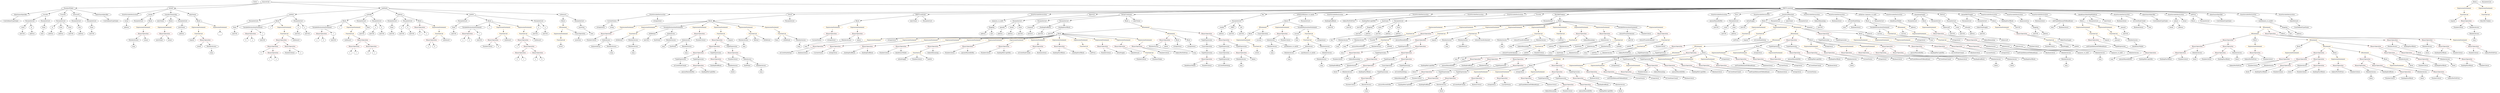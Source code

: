 strict digraph {
	graph [bb="0,0,23548,1044"];
	node [label="\N"];
	Enter	[height=0.5,
		pos="2399,1026",
		width=0.83628];
	StateVariableDeclaration_Unnamed_9	[color=black,
		height=0.5,
		label=StateVariableDeclaration,
		pos="6216,882",
		width=2.8184];
	VariableDeclaration_CurrentStatus	[color=black,
		height=0.5,
		label=CurrentStatus,
		pos="5803,810",
		width=1.7095];
	StateVariableDeclaration_Unnamed_9 -> VariableDeclaration_CurrentStatus	[pos="e,5855.3,819.86 6144.5,868.89 6066.1,855.6 5941.5,834.47 5866.4,821.75"];
	stringLiteral_Unnamed_1	[color=black,
		height=0.5,
		label=stringLiteral,
		pos="6216,810",
		width=1.5016];
	StateVariableDeclaration_Unnamed_9 -> stringLiteral_Unnamed_1	[pos="e,6216,828.1 6216,863.7 6216,856.41 6216,847.73 6216,839.54"];
	ContractDefinition_StandardToken	[color=black,
		height=0.5,
		label=StandardToken,
		pos="644.97,954",
		width=1.8897];
	InheritanceSpecifier_Unnamed_1	[color=black,
		height=0.5,
		label=InheritanceSpecifier,
		pos="186.97,882",
		width=2.3333];
	ContractDefinition_StandardToken -> InheritanceSpecifier_Unnamed_1	[pos="e,253.92,893.23 587.43,944.21 505.9,931.74 356.53,908.91 265.06,894.93"];
	FunctionDefinition_transfer	[color=black,
		height=0.5,
		label=transfer,
		pos="416.97,882",
		width=1.0719];
	ContractDefinition_StandardToken -> FunctionDefinition_transfer	[pos="e,448.58,892.7 601.82,939.75 560.99,927.22 500.07,908.51 459.46,896.04"];
	EventDefinition_Transfer	[color=black,
		height=0.5,
		label=Transfer,
		pos="573.97,882",
		width=1.1689];
	ContractDefinition_StandardToken -> EventDefinition_Transfer	[pos="e,590.19,898.99 628.14,936.41 619.17,927.57 607.98,916.53 598.1,906.79"];
	FunctionDefinition_balanceOf	[color=black,
		height=0.5,
		label=balanceOf,
		pos="698.97,882",
		width=1.3491];
	ContractDefinition_StandardToken -> FunctionDefinition_balanceOf	[pos="e,686.02,899.79 658.04,936.05 664.34,927.89 672.04,917.91 679.05,908.82"];
	InheritanceSpecifier_Unnamed	[color=black,
		height=0.5,
		label=InheritanceSpecifier,
		pos="933.97,882",
		width=2.3333];
	ContractDefinition_StandardToken -> InheritanceSpecifier_Unnamed	[pos="e,879.78,896.13 693.99,941.13 742.11,929.47 815.77,911.63 868.8,898.79"];
	Parameter_who	[color=black,
		height=0.5,
		label=who,
		pos="735.97,738",
		width=0.75];
	ElementaryTypeName_address_2	[color=black,
		height=0.5,
		label=address,
		pos="745.97,666",
		width=1.0996];
	Parameter_who -> ElementaryTypeName_address_2	[pos="e,743.53,684.1 738.44,719.7 739.49,712.32 740.75,703.52 741.93,695.25"];
	Block_Unnamed_18	[color=black,
		height=0.5,
		label=Block,
		pos="21697,522",
		width=0.90558];
	ExpressionStatement_Unnamed_29	[color=orange,
		height=0.5,
		label=ExpressionStatement,
		pos="21590,450",
		width=2.458];
	Block_Unnamed_18 -> ExpressionStatement_Unnamed_29	[pos="e,21615,467.49 21677,507.67 21662,498.03 21642,484.78 21624,473.51"];
	ExpressionStatement_Unnamed_43	[color=orange,
		height=0.5,
		label=ExpressionStatement,
		pos="13577,738",
		width=2.458];
	FunctionCall_Unnamed_25	[color=orange,
		height=0.5,
		label=FunctionCall,
		pos="13270,666",
		width=1.6125];
	ExpressionStatement_Unnamed_43 -> FunctionCall_Unnamed_25	[pos="e,13314,678.26 13517,724.34 13469,713.91 13398,698.53 13337,684 13333,683.04 13329,682.04 13325,681.01"];
	FunctionDefinition_refund	[color=black,
		height=0.5,
		label=refund,
		pos="7450,882",
		width=0.96103];
	Block_Unnamed_33	[color=black,
		height=0.5,
		label=Block,
		pos="6698,810",
		width=0.90558];
	FunctionDefinition_refund -> Block_Unnamed_33	[pos="e,6730,813.98 7416.2,877.86 7294.3,866.51 6877,827.66 6741.1,815.02"];
	ParameterList_Unnamed_35	[color=black,
		height=0.5,
		label=ParameterList,
		pos="7450,810",
		width=1.7095];
	FunctionDefinition_refund -> ParameterList_Unnamed_35	[pos="e,7450,828.1 7450,863.7 7450,856.41 7450,847.73 7450,839.54"];
	BinaryOperation_Unnamed_135	[color=brown,
		height=0.5,
		label=BinaryOperation,
		pos="18567,594",
		width=1.9867];
	IndexAccess_Unnamed_9	[color=black,
		height=0.5,
		label=IndexAccess,
		pos="18983,522",
		width=1.6402];
	BinaryOperation_Unnamed_135 -> IndexAccess_Unnamed_9	[pos="e,18940,534.6 18620,581.38 18629,579.46 18639,577.58 18648,576 18766,555.69 18797,562.56 18915,540 18919,539.16 18924,538.21 18928,\
537.2"];
	NumberLiteral_Unnamed_37	[color=black,
		height=0.5,
		label=NumberLiteral,
		pos="19124,522",
		width=1.765];
	BinaryOperation_Unnamed_135 -> NumberLiteral_Unnamed_37	[pos="e,19078,534.77 18619,581.2 18628,579.26 18638,577.42 18648,576 18826,549.49 18873,568.46 19051,540 19056,539.17 19062,538.18 19067,\
537.09"];
	MemberAccess_Unnamed_19	[color=black,
		height=0.5,
		label=MemberAccess,
		pos="12464,378",
		width=1.9174];
	Identifier_msg_6	[color=black,
		height=0.5,
		label=msg,
		pos="12464,306",
		width=0.75];
	MemberAccess_Unnamed_19 -> Identifier_msg_6	[pos="e,12464,324.1 12464,359.7 12464,352.41 12464,343.73 12464,335.54"];
	NumberLiteral_Unnamed_9	[color=black,
		height=0.5,
		label=NumberLiteral,
		pos="10374,450",
		width=1.765];
	Identifier_rewardTransferAmount_1	[color=black,
		height=0.5,
		label=rewardTransferAmount,
		pos="14223,450",
		width=2.7075];
	Identifier_tokensPerEthPrice_4	[color=black,
		height=0.5,
		label=tokensPerEthPrice,
		pos="22015,234",
		width=2.1947];
	ParameterList_Unnamed_16	[color=black,
		height=0.5,
		label=ParameterList,
		pos="13323,810",
		width=1.7095];
	VariableDeclaration_value_1	[color=black,
		height=0.5,
		label=value,
		pos="13140,738",
		width=0.82242];
	ParameterList_Unnamed_16 -> VariableDeclaration_value_1	[pos="e,13165,748.43 13287,795.17 13254,782.8 13207,764.79 13175,752.52"];
	VariableDeclaration_to_1	[color=black,
		height=0.5,
		label=to,
		pos="13236,738",
		width=0.75];
	ParameterList_Unnamed_16 -> VariableDeclaration_to_1	[pos="e,13253,752.56 13303,792.76 13290,782.85 13275,770.09 13261,759.49"];
	VariableDeclaration_from_1	[color=black,
		height=0.5,
		label=from,
		pos="13320,738",
		width=0.7947];
	ParameterList_Unnamed_16 -> VariableDeclaration_from_1	[pos="e,13321,756.1 13322,791.7 13322,784.41 13322,775.73 13321,767.54"];
	IfStatement_Unnamed_10	[color=orange,
		height=0.5,
		label=IfStatement,
		pos="16923,666",
		width=1.4739];
	IfStatement_Unnamed_11	[color=orange,
		height=0.5,
		label=IfStatement,
		pos="16757,594",
		width=1.4739];
	IfStatement_Unnamed_10 -> IfStatement_Unnamed_11	[pos="e,16789,608.63 16891,651.34 16865,640.4 16828,624.97 16800,613.02"];
	BinaryOperation_Unnamed_93	[color=brown,
		height=0.5,
		label=BinaryOperation,
		pos="16900,594",
		width=1.9867];
	IfStatement_Unnamed_10 -> BinaryOperation_Unnamed_93	[pos="e,16906,612.1 16917,647.7 16915,640.24 16912,631.32 16909,622.97"];
	Block_Unnamed_28	[color=black,
		height=0.5,
		label=Block,
		pos="17069,594",
		width=0.90558];
	IfStatement_Unnamed_10 -> Block_Unnamed_28	[pos="e,17045,606.54 16953,650.67 16977,639.26 17010,623.28 17035,611.37"];
	Identifier_amountRaisedInWei_10	[color=black,
		height=0.5,
		label=amountRaisedInWei,
		pos="6517,234",
		width=2.3887];
	Identifier_isCrowdSaleClosed_3	[color=black,
		height=0.5,
		label=isCrowdSaleClosed,
		pos="17096,306",
		width=2.3471];
	Parameter_None	[color=black,
		height=0.5,
		label=None,
		pos="2176,738",
		width=0.85014];
	ElementaryTypeName_uint256_2	[color=black,
		height=0.5,
		label=uint256,
		pos="2176,666",
		width=1.0442];
	Parameter_None -> ElementaryTypeName_uint256_2	[pos="e,2176,684.1 2176,719.7 2176,712.41 2176,703.73 2176,695.54"];
	VariableDeclaration_spender	[color=black,
		height=0.5,
		label=spender,
		pos="9402,738",
		width=1.1135];
	ElementaryTypeName_address_11	[color=black,
		height=0.5,
		label=address,
		pos="9384,666",
		width=1.0996];
	VariableDeclaration_spender -> ElementaryTypeName_address_11	[pos="e,9388.4,684.1 9397.5,719.7 9395.6,712.32 9393.4,703.52 9391.2,695.25"];
	BinaryOperation_Unnamed_36	[color=brown,
		height=0.5,
		label=BinaryOperation,
		pos="8133,522",
		width=1.9867];
	Identifier__fundingEndBlock	[color=black,
		height=0.5,
		label=_fundingEndBlock,
		pos="7959,450",
		width=2.2362];
	BinaryOperation_Unnamed_36 -> Identifier__fundingEndBlock	[pos="e,7997,466.31 8096.1,506.15 8070.2,495.76 8035.5,481.78 8007.4,470.49"];
	Identifier_fundingEndBlock	[color=black,
		height=0.5,
		label=fundingEndBlock,
		pos="8133,450",
		width=2.0976];
	BinaryOperation_Unnamed_36 -> Identifier_fundingEndBlock	[pos="e,8133,468.1 8133,503.7 8133,496.41 8133,487.73 8133,479.54"];
	ParameterList_Unnamed_22	[color=black,
		height=0.5,
		label=ParameterList,
		pos="18543,810",
		width=1.7095];
	ElementaryTypeName_uint256_6	[color=black,
		height=0.5,
		label=uint256,
		pos="4267,666",
		width=1.0442];
	Identifier_b_9	[color=black,
		height=0.5,
		label=b,
		pos="3437,450",
		width=0.75];
	BinaryOperation_Unnamed_2	[color=brown,
		height=0.5,
		label=BinaryOperation,
		pos="1530,666",
		width=1.9867];
	Identifier_newOwner	[color=black,
		height=0.5,
		label=newOwner,
		pos="1505,594",
		width=1.4046];
	BinaryOperation_Unnamed_2 -> Identifier_newOwner	[pos="e,1511.1,612.1 1523.8,647.7 1521.1,640.15 1517.9,631.12 1514.9,622.68"];
	Identifier_owner_2	[color=black,
		height=0.5,
		label=owner,
		pos="1607,594",
		width=0.93331];
	BinaryOperation_Unnamed_2 -> Identifier_owner_2	[pos="e,1590.4,610.04 1548.2,648.41 1558.3,639.22 1571,627.67 1582,617.66"];
	FunctionCall_Unnamed_32	[color=orange,
		height=0.5,
		label=FunctionCall,
		pos="7392,666",
		width=1.6125];
	Identifier_Burn	[color=black,
		height=0.5,
		label=Burn,
		pos="7344,594",
		width=0.7947];
	FunctionCall_Unnamed_32 -> Identifier_Burn	[pos="e,7354.8,610.83 7380.4,648.05 7374.6,639.73 7367.7,629.54 7361.3,620.32"];
	Identifier_ethRefund	[color=black,
		height=0.5,
		label=ethRefund,
		pos="7440,594",
		width=1.363];
	FunctionCall_Unnamed_32 -> Identifier_ethRefund	[pos="e,7428.5,611.79 7403.6,648.05 7409.1,639.97 7415.9,630.12 7422.1,621.11"];
	MemberAccess_Unnamed_48	[color=black,
		height=0.5,
		label=MemberAccess,
		pos="7576,594",
		width=1.9174];
	FunctionCall_Unnamed_32 -> MemberAccess_Unnamed_48	[pos="e,7538.1,609.42 7427.4,651.5 7455.8,640.7 7496,625.43 7527.4,613.49"];
	BinaryOperation_Unnamed_111	[color=brown,
		height=0.5,
		label=BinaryOperation,
		pos="14359,378",
		width=1.9867];
	TupleExpression_Unnamed_21	[color=black,
		height=0.5,
		label=TupleExpression,
		pos="14196,306",
		width=2.0422];
	BinaryOperation_Unnamed_111 -> TupleExpression_Unnamed_21	[pos="e,14231,322.23 14324,361.98 14300,351.67 14268,337.88 14242,326.69"];
	BinaryOperation_Unnamed_112	[color=brown,
		height=0.5,
		label=BinaryOperation,
		pos="14359,306",
		width=1.9867];
	BinaryOperation_Unnamed_111 -> BinaryOperation_Unnamed_112	[pos="e,14359,324.1 14359,359.7 14359,352.41 14359,343.73 14359,335.54"];
	VariableDeclaration_owner	[color=black,
		height=0.5,
		label=owner,
		pos="1168,810",
		width=0.93331];
	ElementaryTypeName_address	[color=black,
		height=0.5,
		label=address,
		pos="1168,738",
		width=1.0996];
	VariableDeclaration_owner -> ElementaryTypeName_address	[pos="e,1168,756.1 1168,791.7 1168,784.41 1168,775.73 1168,767.54"];
	Identifier_amountRaisedInWei_8	[color=black,
		height=0.5,
		label=amountRaisedInWei,
		pos="13111,90",
		width=2.3887];
	Identifier_fundValue_3	[color=black,
		height=0.5,
		label=fundValue,
		pos="6193,594",
		width=1.3491];
	NumberLiteral_Unnamed_19	[color=black,
		height=0.5,
		label=NumberLiteral,
		pos="21680,234",
		width=1.765];
	Identifier_this	[color=black,
		height=0.5,
		label=this,
		pos="12513,594",
		width=0.75];
	Identifier_areFundsReleasedToBeneficiary	[color=black,
		height=0.5,
		label=areFundsReleasedToBeneficiary,
		pos="19707,522",
		width=3.6362];
	ElementaryTypeName_uint256_15	[color=black,
		height=0.5,
		label=uint256,
		pos="840.97,666",
		width=1.0442];
	VariableDeclaration_amountRaisedInWei	[color=black,
		height=0.5,
		label=amountRaisedInWei,
		pos="16185,810",
		width=2.3887];
	ElementaryTypeName_uint256_21	[color=black,
		height=0.5,
		label=uint256,
		pos="16180,738",
		width=1.0442];
	VariableDeclaration_amountRaisedInWei -> ElementaryTypeName_uint256_21	[pos="e,16181,756.1 16184,791.7 16183,784.41 16183,775.73 16182,767.54"];
	Identifier_msg_7	[color=black,
		height=0.5,
		label=msg,
		pos="12113,378",
		width=0.75];
	ElementaryTypeName_uint256_10	[color=black,
		height=0.5,
		label=uint256,
		pos="3685,666",
		width=1.0442];
	BinaryOperation_Unnamed_50	[color=brown,
		height=0.5,
		label=BinaryOperation,
		pos="20538,450",
		width=1.9867];
	Identifier_fundingStartBlock_4	[color=black,
		height=0.5,
		label=fundingStartBlock,
		pos="20401,378",
		width=2.1669];
	BinaryOperation_Unnamed_50 -> Identifier_fundingStartBlock_4	[pos="e,20432,394.9 20507,433.29 20488,423.5 20463,410.77 20442,400.11"];
	NumberLiteral_Unnamed_14	[color=black,
		height=0.5,
		label=NumberLiteral,
		pos="20561,378",
		width=1.765];
	BinaryOperation_Unnamed_50 -> NumberLiteral_Unnamed_14	[pos="e,20555,396.1 20544,431.7 20546,424.24 20549,415.32 20552,406.97"];
	TupleExpression_Unnamed_23	[color=black,
		height=0.5,
		label=TupleExpression,
		pos="14609,162",
		width=2.0422];
	BinaryOperation_Unnamed_122	[color=brown,
		height=0.5,
		label=BinaryOperation,
		pos="14839,90",
		width=1.9867];
	TupleExpression_Unnamed_23 -> BinaryOperation_Unnamed_122	[pos="e,14795,104.51 14654,147.34 14691,136.03 14744,119.91 14784,107.81"];
	Identifier_tokensPerEthPrice_2	[color=black,
		height=0.5,
		label=tokensPerEthPrice,
		pos="21204,378",
		width=2.1947];
	ElementaryTypeName_uint256_32	[color=black,
		height=0.5,
		label=uint256,
		pos="12772,666",
		width=1.0442];
	Identifier_msg_2	[color=black,
		height=0.5,
		label=msg,
		pos="7596,522",
		width=0.75];
	NumberLiteral_Unnamed_12	[color=black,
		height=0.5,
		label=NumberLiteral,
		pos="23308,450",
		width=1.765];
	Identifier_ethRefund_1	[color=black,
		height=0.5,
		label=ethRefund,
		pos="5828,594",
		width=1.363];
	ExpressionStatement_Unnamed_1	[color=orange,
		height=0.5,
		label=ExpressionStatement,
		pos="1844,738",
		width=2.458];
	FunctionCall_Unnamed	[color=orange,
		height=0.5,
		label=FunctionCall,
		pos="1844,666",
		width=1.6125];
	ExpressionStatement_Unnamed_1 -> FunctionCall_Unnamed	[pos="e,1844,684.1 1844,719.7 1844,712.41 1844,703.73 1844,695.54"];
	Block_Unnamed_23	[color=black,
		height=0.5,
		label=Block,
		pos="11740,666",
		width=0.90558];
	ExpressionStatement_Unnamed_34	[color=orange,
		height=0.5,
		label=ExpressionStatement,
		pos="11666,594",
		width=2.458];
	Block_Unnamed_23 -> ExpressionStatement_Unnamed_34	[pos="e,11684,612.04 11724,650.15 11715,641.35 11703,629.97 11692,619.83"];
	Identifier_msg_23	[color=black,
		height=0.5,
		label=msg,
		pos="6501,450",
		width=0.75];
	Mapping_Unnamed	[color=black,
		height=0.5,
		label=Mapping,
		pos="19183,738",
		width=1.2105];
	ElementaryTypeName_uint256_31	[color=black,
		height=0.5,
		label=uint256,
		pos="19183,666",
		width=1.0442];
	Mapping_Unnamed -> ElementaryTypeName_uint256_31	[pos="e,19183,684.1 19183,719.7 19183,712.41 19183,703.73 19183,695.54"];
	ElementaryTypeName_address_15	[color=black,
		height=0.5,
		label=address,
		pos="19278,666",
		width=1.0996];
	Mapping_Unnamed -> ElementaryTypeName_address_15	[pos="e,19258,681.92 19204,721.81 19217,712.11 19234,699.39 19249,688.64"];
	Identifier_safeDiv_3	[color=black,
		height=0.5,
		label=safeDiv,
		pos="14377,450",
		width=1.0719];
	Identifier_a_5	[color=black,
		height=0.5,
		label=a,
		pos="5024,378",
		width=0.75];
	NumberLiteral_Unnamed_4	[color=black,
		height=0.5,
		label=NumberLiteral,
		pos="10707,378",
		width=1.765];
	MemberAccess_Unnamed_52	[color=black,
		height=0.5,
		label=MemberAccess,
		pos="18701,522",
		width=1.9174];
	MemberAccess_Unnamed_53	[color=black,
		height=0.5,
		label=MemberAccess,
		pos="19450,450",
		width=1.9174];
	MemberAccess_Unnamed_52 -> MemberAccess_Unnamed_53	[pos="e,19401,462.95 18750,509.05 18760,507.1 18770,505.29 18779,504 19041,467.78 19110,504.22 19372,468 19378,467.21 19384,466.23 19389,\
465.15"];
	ExpressionStatement_Unnamed_38	[color=orange,
		height=0.5,
		label=ExpressionStatement,
		pos="13833,738",
		width=2.458];
	BinaryOperation_Unnamed_79	[color=brown,
		height=0.5,
		label=BinaryOperation,
		pos="13418,666",
		width=1.9867];
	ExpressionStatement_Unnamed_38 -> BinaryOperation_Unnamed_79	[pos="e,13471,678.44 13762,726.84 13695,716.85 13590,700.69 13499,684 13493,682.97 13488,681.85 13482,680.7"];
	ExpressionStatement_Unnamed_68	[color=orange,
		height=0.5,
		label=ExpressionStatement,
		pos="5941,738",
		width=2.458];
	BinaryOperation_Unnamed_133	[color=brown,
		height=0.5,
		label=BinaryOperation,
		pos="5702,666",
		width=1.9867];
	ExpressionStatement_Unnamed_68 -> BinaryOperation_Unnamed_133	[pos="e,5747.2,680.25 5892,722.67 5853.1,711.27 5798.7,695.32 5758,683.42"];
	MemberAccess_Unnamed_23	[color=black,
		height=0.5,
		label=MemberAccess,
		pos="12754,234",
		width=1.9174];
	Identifier_block_10	[color=black,
		height=0.5,
		label=block,
		pos="12754,162",
		width=0.87786];
	MemberAccess_Unnamed_23 -> Identifier_block_10	[pos="e,12754,180.1 12754,215.7 12754,208.41 12754,199.73 12754,191.54"];
	FunctionCall_Unnamed_9	[color=orange,
		height=0.5,
		label=FunctionCall,
		pos="8597,450",
		width=1.6125];
	Identifier_initialSupply_2	[color=black,
		height=0.5,
		label=initialSupply,
		pos="8459,378",
		width=1.5571];
	FunctionCall_Unnamed_9 -> Identifier_initialSupply_2	[pos="e,8488.2,393.82 8567.7,434.15 8547.5,423.9 8520.4,410.14 8498.3,398.93"];
	NumberLiteral_Unnamed_10	[color=black,
		height=0.5,
		label=NumberLiteral,
		pos="8597,378",
		width=1.765];
	FunctionCall_Unnamed_9 -> NumberLiteral_Unnamed_10	[pos="e,8597,396.1 8597,431.7 8597,424.41 8597,415.73 8597,407.54"];
	Identifier_safeDiv_1	[color=black,
		height=0.5,
		label=safeDiv,
		pos="8717,378",
		width=1.0719];
	FunctionCall_Unnamed_9 -> Identifier_safeDiv_1	[pos="e,8693.5,392.67 8623.3,433.64 8641.1,423.27 8664.7,409.5 8683.8,398.37"];
	VariableDeclaration_to	[color=black,
		height=0.5,
		label=to,
		pos="469.97,738",
		width=0.75];
	ElementaryTypeName_address_5	[color=black,
		height=0.5,
		label=address,
		pos="458.97,666",
		width=1.0996];
	VariableDeclaration_to -> ElementaryTypeName_address_5	[pos="e,461.66,684.1 467.25,719.7 466.09,712.32 464.71,703.52 463.41,695.25"];
	VariableDeclaration_tokensPerEthPrice	[color=black,
		height=0.5,
		label=tokensPerEthPrice,
		pos="12849,810",
		width=2.1947];
	ElementaryTypeName_uint256_20	[color=black,
		height=0.5,
		label=uint256,
		pos="12849,738",
		width=1.0442];
	VariableDeclaration_tokensPerEthPrice -> ElementaryTypeName_uint256_20	[pos="e,12849,756.1 12849,791.7 12849,784.41 12849,775.73 12849,767.54"];
	stringLiteral_Unnamed_14	[color=black,
		height=0.5,
		label=stringLiteral,
		pos="16965,234",
		width=1.5016];
	ParameterList_Unnamed_3	[color=black,
		height=0.5,
		label=ParameterList,
		pos="2352,810",
		width=1.7095];
	ParameterList_Unnamed_3 -> Parameter_None	[pos="e,2200,749.37 2315.5,795.13 2288,784.6 2249.5,769.67 2216,756 2214.2,755.28 2212.4,754.53 2210.5,753.77"];
	Mapping_Unnamed_2	[color=black,
		height=0.5,
		label=Mapping,
		pos="21576,738",
		width=1.2105];
	ElementaryTypeName_uint	[color=black,
		height=0.5,
		label=uint,
		pos="21647,666",
		width=0.75];
	Mapping_Unnamed_2 -> ElementaryTypeName_uint	[pos="e,21632,681.39 21592,721.12 21602,711.69 21614,699.61 21624,689.25"];
	ElementaryTypeName_address_17	[color=black,
		height=0.5,
		label=address,
		pos="21732,666",
		width=1.0996];
	Mapping_Unnamed_2 -> ElementaryTypeName_address_17	[pos="e,21705,679.29 21605,724.16 21630,712.87 21667,696.36 21694,683.98"];
	BinaryOperation_Unnamed_61	[color=brown,
		height=0.5,
		label=BinaryOperation,
		pos="21679,378",
		width=1.9867];
	MemberAccess_Unnamed_12	[color=black,
		height=0.5,
		label=MemberAccess,
		pos="21363,306",
		width=1.9174];
	BinaryOperation_Unnamed_61 -> MemberAccess_Unnamed_12	[pos="e,21414,318.37 21626,365.36 21571,353.11 21484,333.82 21425,320.81"];
	BinaryOperation_Unnamed_62	[color=brown,
		height=0.5,
		label=BinaryOperation,
		pos="21522,306",
		width=1.9867];
	BinaryOperation_Unnamed_61 -> BinaryOperation_Unnamed_62	[pos="e,21556,322.16 21645,361.81 21622,351.54 21591,337.87 21566,326.75"];
	Parameter_None_2	[color=black,
		height=0.5,
		label=None,
		pos="3686,738",
		width=0.85014];
	Parameter_None_2 -> ElementaryTypeName_uint256_10	[pos="e,3685.2,684.1 3685.7,719.7 3685.6,712.41 3685.5,703.73 3685.4,695.54"];
	Identifier_beneficiaryWallet	[color=black,
		height=0.5,
		label=beneficiaryWallet,
		pos="11170,306",
		width=2.0699];
	VariableDeclaration__value	[color=black,
		height=0.5,
		label=_value,
		pos="18440,738",
		width=0.96103];
	ElementaryTypeName_uint256_29	[color=black,
		height=0.5,
		label=uint256,
		pos="18495,666",
		width=1.0442];
	VariableDeclaration__value -> ElementaryTypeName_uint256_29	[pos="e,18482,683.31 18452,721.12 18459,712.56 18468,701.8 18475,692.13"];
	Identifier_block	[color=black,
		height=0.5,
		label=block,
		pos="22794,450",
		width=0.87786];
	ElementaryTypeName_address_14	[color=black,
		height=0.5,
		label=address,
		pos="16356,666",
		width=1.0996];
	ElementaryTypeName_uint256_30	[color=black,
		height=0.5,
		label=uint256,
		pos="16261,666",
		width=1.0442];
	UserDefinedTypeName_Unnamed_3	[color=black,
		height=0.5,
		label=UserDefinedTypeName,
		pos="20978,810",
		width=2.7214];
	ParameterList_Unnamed_23	[color=black,
		height=0.5,
		label=ParameterList,
		pos="18684,810",
		width=1.7095];
	Parameter_tokenTotalSupply	[color=black,
		height=0.5,
		label=tokenTotalSupply,
		pos="18684,738",
		width=2.1392];
	ParameterList_Unnamed_23 -> Parameter_tokenTotalSupply	[pos="e,18684,756.1 18684,791.7 18684,784.41 18684,775.73 18684,767.54"];
	TupleExpression_Unnamed_3	[color=black,
		height=0.5,
		label=TupleExpression,
		pos="11325,594",
		width=2.0422];
	UnaryOperation_Unnamed_2	[color=black,
		height=0.5,
		label=UnaryOperation,
		pos="11326,522",
		width=1.9452];
	TupleExpression_Unnamed_3 -> UnaryOperation_Unnamed_2	[pos="e,11326,540.1 11325,575.7 11325,568.41 11325,559.73 11326,551.54"];
	Identifier_areFundsReleasedToBeneficiary_3	[color=black,
		height=0.5,
		label=areFundsReleasedToBeneficiary,
		pos="16448,306",
		width=3.6362];
	BooleanLiteral_Unnamed_10	[color=black,
		height=0.5,
		label=BooleanLiteral,
		pos="17872,378",
		width=1.7788];
	ElementaryTypeName_uint256_1	[color=black,
		height=0.5,
		label=uint256,
		pos="2765,666",
		width=1.0442];
	MemberAccess_Unnamed_6	[color=black,
		height=0.5,
		label=MemberAccess,
		pos="22875,522",
		width=1.9174];
	Identifier_block_1	[color=black,
		height=0.5,
		label=block,
		pos="22875,450",
		width=0.87786];
	MemberAccess_Unnamed_6 -> Identifier_block_1	[pos="e,22875,468.1 22875,503.7 22875,496.41 22875,487.73 22875,479.54"];
	ExpressionStatement_Unnamed_66	[color=orange,
		height=0.5,
		label=ExpressionStatement,
		pos="16589,738",
		width=2.458];
	FunctionCall_Unnamed_30	[color=orange,
		height=0.5,
		label=FunctionCall,
		pos="16472,666",
		width=1.6125];
	ExpressionStatement_Unnamed_66 -> FunctionCall_Unnamed_30	[pos="e,16498,682.35 16562,720.59 16545,710.93 16525,698.6 16507,688.21"];
	ExpressionStatement_Unnamed_64	[color=orange,
		height=0.5,
		label=ExpressionStatement,
		pos="14018,234",
		width=2.458];
	BinaryOperation_Unnamed_125	[color=brown,
		height=0.5,
		label=BinaryOperation,
		pos="13992,162",
		width=1.9867];
	ExpressionStatement_Unnamed_64 -> BinaryOperation_Unnamed_125	[pos="e,13998,180.1 14012,215.7 14009,208.15 14005,199.12 14002,190.68"];
	BinaryOperation_Unnamed_20	[color=brown,
		height=0.5,
		label=BinaryOperation,
		pos="8104,666",
		width=1.9867];
	MemberAccess_Unnamed_2	[color=black,
		height=0.5,
		label=MemberAccess,
		pos="8000,594",
		width=1.9174];
	BinaryOperation_Unnamed_20 -> MemberAccess_Unnamed_2	[pos="e,8024,611.15 8079.8,648.76 8066.1,639.49 8048.6,627.71 8033.5,617.55"];
	Identifier_admin	[color=black,
		height=0.5,
		label=admin,
		pos="8120,594",
		width=0.91945];
	BinaryOperation_Unnamed_20 -> Identifier_admin	[pos="e,8116.1,612.1 8107.9,647.7 8109.6,640.32 8111.6,631.52 8113.5,623.25"];
	Identifier_block_15	[color=black,
		height=0.5,
		label=block,
		pos="13389,234",
		width=0.87786];
	IndexAccess_Unnamed_8	[color=black,
		height=0.5,
		label=IndexAccess,
		pos="18847,522",
		width=1.6402];
	Identifier_balances_re_ent8	[color=black,
		height=0.5,
		label=balances_re_ent8,
		pos="19612,450",
		width=2.0838];
	IndexAccess_Unnamed_8 -> Identifier_balances_re_ent8	[pos="e,19558,463.02 18890,509.07 18898,507.09 18907,505.27 18915,504 19185,462.73 19257,503.15 19528,468 19534,467.18 19541,466.15 19547,\
465.02"];
	MemberAccess_Unnamed_55	[color=black,
		height=0.5,
		label=MemberAccess,
		pos="19774,450",
		width=1.9174];
	IndexAccess_Unnamed_8 -> MemberAccess_Unnamed_55	[pos="e,19725,462.97 18889,509.07 18898,507.07 18907,505.24 18915,504 19259,453.61 19351,513.16 19696,468 19702,467.22 19708,466.23 19714,\
465.1"];
	VariableDeclarationStatement_Unnamed_2	[color=black,
		height=0.5,
		label=VariableDeclarationStatement,
		pos="3010,738",
		width=3.3174];
	BinaryOperation_Unnamed_16	[color=brown,
		height=0.5,
		label=BinaryOperation,
		pos="2993,666",
		width=1.9867];
	VariableDeclarationStatement_Unnamed_2 -> BinaryOperation_Unnamed_16	[pos="e,2997.1,684.1 3005.8,719.7 3004,712.32 3001.8,703.52 2999.8,695.25"];
	VariableDeclaration_c_2	[color=black,
		height=0.5,
		label=c,
		pos="3110,666",
		width=0.75];
	VariableDeclarationStatement_Unnamed_2 -> VariableDeclaration_c_2	[pos="e,3091.9,679.62 3034.2,720.05 3048.8,709.83 3067.4,696.78 3082.6,686.18"];
	MemberAccess_Unnamed_14	[color=black,
		height=0.5,
		label=MemberAccess,
		pos="22327,234",
		width=1.9174];
	Identifier_block_9	[color=black,
		height=0.5,
		label=block,
		pos="22327,162",
		width=0.87786];
	MemberAccess_Unnamed_14 -> Identifier_block_9	[pos="e,22327,180.1 22327,215.7 22327,208.41 22327,199.73 22327,191.54"];
	Block_Unnamed_8	[color=black,
		height=0.5,
		label=Block,
		pos="8104,810",
		width=0.90558];
	ExpressionStatement_Unnamed_11	[color=orange,
		height=0.5,
		label=ExpressionStatement,
		pos="7876,738",
		width=2.458];
	Block_Unnamed_8 -> ExpressionStatement_Unnamed_11	[pos="e,7923.2,753.5 8076,800.42 8040.9,789.62 7979.6,770.82 7934.1,756.85"];
	ExpressionStatement_Unnamed_10	[color=orange,
		height=0.5,
		label=ExpressionStatement,
		pos="8104,738",
		width=2.458];
	Block_Unnamed_8 -> ExpressionStatement_Unnamed_10	[pos="e,8104,756.1 8104,791.7 8104,784.41 8104,775.73 8104,767.54"];
	ExpressionStatement_Unnamed_12	[color=orange,
		height=0.5,
		label=ExpressionStatement,
		pos="18868,738",
		width=2.458];
	BinaryOperation_Unnamed_22	[color=brown,
		height=0.5,
		label=BinaryOperation,
		pos="19056,666",
		width=1.9867];
	ExpressionStatement_Unnamed_12 -> BinaryOperation_Unnamed_22	[pos="e,19017,681.49 18909,721.64 18938,710.99 18976,696.76 19006,685.49"];
	Identifier_fundingMinCapInWei_8	[color=black,
		height=0.5,
		label=fundingMinCapInWei,
		pos="6712,234",
		width=2.5273];
	FunctionDefinition_safeMul	[color=black,
		height=0.5,
		label=safeMul,
		pos="2707,882",
		width=1.1135];
	FunctionDefinition_safeMul -> ParameterList_Unnamed_3	[pos="e,2401.8,820.83 2670.6,873.84 2609.9,861.86 2487,837.63 2412.8,823"];
	Block_Unnamed_3	[color=black,
		height=0.5,
		label=Block,
		pos="2574,810",
		width=0.90558];
	FunctionDefinition_safeMul -> Block_Unnamed_3	[pos="e,2597,823.11 2681.6,867.67 2660.5,856.52 2630.1,840.54 2607,828.39"];
	ParameterList_Unnamed_2	[color=black,
		height=0.5,
		label=ParameterList,
		pos="2774,810",
		width=1.7095];
	FunctionDefinition_safeMul -> ParameterList_Unnamed_2	[pos="e,2757.9,827.8 2722.2,865.12 2730.4,856.51 2740.8,845.67 2750.1,835.96"];
	BinaryOperation_Unnamed_40	[color=brown,
		height=0.5,
		label=BinaryOperation,
		pos="10936,594",
		width=1.9867];
	MemberAccess_Unnamed_4	[color=black,
		height=0.5,
		label=MemberAccess,
		pos="10833,522",
		width=1.9174];
	BinaryOperation_Unnamed_40 -> MemberAccess_Unnamed_4	[pos="e,10857,539.31 10912,576.59 10898,567.37 10881,555.74 10866,545.66"];
	Identifier_admin_2	[color=black,
		height=0.5,
		label=admin,
		pos="10953,522",
		width=0.91945];
	BinaryOperation_Unnamed_40 -> Identifier_admin_2	[pos="e,10949,540.1 10940,575.7 10942,568.32 10944,559.52 10946,551.25"];
	VariableDeclaration_tokenReward	[color=black,
		height=0.5,
		label=tokenReward,
		pos="21601,810",
		width=1.6679];
	UserDefinedTypeName_Unnamed_4	[color=black,
		height=0.5,
		label=UserDefinedTypeName,
		pos="21736,738",
		width=2.7214];
	VariableDeclaration_tokenReward -> UserDefinedTypeName_Unnamed_4	[pos="e,21704,755.38 21630,793.81 21649,784.11 21674,771.38 21694,760.63"];
	BinaryOperation_Unnamed_99	[color=brown,
		height=0.5,
		label=BinaryOperation,
		pos="15820,522",
		width=1.9867];
	IfStatement_Unnamed_11 -> BinaryOperation_Unnamed_99	[pos="e,15879,532.53 16719,581.15 16711,579.11 16703,577.24 16695,576 16363,523.21 16274,571.82 15939,540 15923,538.48 15906,536.35 15890,\
534.1"];
	IfStatement_Unnamed_12	[color=orange,
		height=0.5,
		label=IfStatement,
		pos="16001,522",
		width=1.4739];
	IfStatement_Unnamed_11 -> IfStatement_Unnamed_12	[pos="e,16054,523.6 16719,581.23 16711,579.21 16703,577.34 16695,576 16466,536.2 16189,526.29 16066,523.82"];
	Block_Unnamed_29	[color=black,
		height=0.5,
		label=Block,
		pos="16569,522",
		width=0.90558];
	IfStatement_Unnamed_11 -> Block_Unnamed_29	[pos="e,16596,532.88 16722,580 16689,567.74 16640,549.44 16606,536.9"];
	Parameter_value	[color=black,
		height=0.5,
		label=value,
		pos="194.97,738",
		width=0.82242];
	ElementaryTypeName_uint256_16	[color=black,
		height=0.5,
		label=uint256,
		pos="189.97,666",
		width=1.0442];
	Parameter_value -> ElementaryTypeName_uint256_16	[pos="e,191.19,684.1 193.73,719.7 193.21,712.41 192.59,703.73 192.01,695.54"];
	TupleExpression_Unnamed_8	[color=black,
		height=0.5,
		label=TupleExpression,
		pos="13057,450",
		width=2.0422];
	BinaryOperation_Unnamed_77	[color=brown,
		height=0.5,
		label=BinaryOperation,
		pos="12935,378",
		width=1.9867];
	TupleExpression_Unnamed_8 -> BinaryOperation_Unnamed_77	[pos="e,12963,394.98 13029,432.94 13012,423.38 12991,411.12 12973,400.71"];
	ExpressionStatement_Unnamed_71	[color=orange,
		height=0.5,
		label=ExpressionStatement,
		pos="6136,738",
		width=2.458];
	FunctionCall_Unnamed_33	[color=orange,
		height=0.5,
		label=FunctionCall,
		pos="5964,666",
		width=1.6125];
	ExpressionStatement_Unnamed_71 -> FunctionCall_Unnamed_33	[pos="e,5998.2,680.95 6097.8,721.46 6071.5,710.76 6036.4,696.5 6008.8,685.25"];
	VariableDeclarationStatement_Unnamed	[color=black,
		height=0.5,
		label=VariableDeclarationStatement,
		pos="2344,738",
		width=3.3174];
	BinaryOperation_Unnamed_3	[color=brown,
		height=0.5,
		label=BinaryOperation,
		pos="2323,666",
		width=1.9867];
	VariableDeclarationStatement_Unnamed -> BinaryOperation_Unnamed_3	[pos="e,2328.1,684.1 2338.8,719.7 2336.5,712.24 2333.9,703.32 2331.4,694.97"];
	VariableDeclaration_c	[color=black,
		height=0.5,
		label=c,
		pos="2440,666",
		width=0.75];
	VariableDeclarationStatement_Unnamed -> VariableDeclaration_c	[pos="e,2422.4,679.84 2367.2,720.05 2381.1,709.9 2398.9,696.95 2413.4,686.39"];
	Block_Unnamed_6	[color=black,
		height=0.5,
		label=Block,
		pos="3238,810",
		width=0.90558];
	Block_Unnamed_6 -> VariableDeclarationStatement_Unnamed_2	[pos="e,3061.2,754.71 3210,800.42 3175.8,789.93 3117,771.87 3072,758.04"];
	Identifier_c_6	[color=black,
		height=0.5,
		label=c,
		pos="3174,738",
		width=0.75];
	Block_Unnamed_6 -> Identifier_c_6	[pos="e,3187.7,754.01 3223.8,793.46 3215.4,784.37 3204.8,772.7 3195.5,762.5"];
	ExpressionStatement_Unnamed_8	[color=orange,
		height=0.5,
		label=ExpressionStatement,
		pos="3307,738",
		width=2.458];
	Block_Unnamed_6 -> ExpressionStatement_Unnamed_8	[pos="e,3290.1,756.13 3252.9,793.81 3261.5,785.14 3272.4,774.05 3282.2,764.12"];
	NumberLiteral_Unnamed_5	[color=black,
		height=0.5,
		label=NumberLiteral,
		pos="8290,450",
		width=1.765];
	MemberAccess_Unnamed_9	[color=black,
		height=0.5,
		label=MemberAccess,
		pos="22621,378",
		width=1.9174];
	Identifier_block_4	[color=black,
		height=0.5,
		label=block,
		pos="22714,306",
		width=0.87786];
	MemberAccess_Unnamed_9 -> Identifier_block_4	[pos="e,22695,321.02 22643,360.76 22656,350.99 22672,338.43 22686,327.91"];
	Identifier_setPrice_2	[color=black,
		height=0.5,
		label=setPrice,
		pos="16378,594",
		width=1.1135];
	Identifier_msg_25	[color=black,
		height=0.5,
		label=msg,
		pos="5964,450",
		width=0.75];
	BinaryOperation_Unnamed_128	[color=brown,
		height=0.5,
		label=BinaryOperation,
		pos="6751,522",
		width=1.9867];
	BinaryOperation_Unnamed_129	[color=brown,
		height=0.5,
		label=BinaryOperation,
		pos="6618,450",
		width=1.9867];
	BinaryOperation_Unnamed_128 -> BinaryOperation_Unnamed_129	[pos="e,6647.7,466.66 6721.1,505.29 6702.4,495.43 6678,482.59 6657.6,471.88"];
	TupleExpression_Unnamed_27	[color=black,
		height=0.5,
		label=TupleExpression,
		pos="6781,450",
		width=2.0422];
	BinaryOperation_Unnamed_128 -> TupleExpression_Unnamed_27	[pos="e,6773.6,468.1 6758.4,503.7 6761.6,496.15 6765.5,487.12 6769.1,478.68"];
	Identifier_fundingStartBlock_2	[color=black,
		height=0.5,
		label=fundingStartBlock,
		pos="23003,450",
		width=2.1669];
	FunctionDefinition_EBETCrowdsale	[color=black,
		height=0.5,
		label=EBETCrowdsale,
		pos="8703,882",
		width=2.0422];
	FunctionDefinition_EBETCrowdsale -> Block_Unnamed_8	[pos="e,8135.8,814.72 8637.7,873.38 8514.5,858.98 8250.7,828.15 8147,816.03"];
	ModifierInvocation_onlyOwner_1	[color=black,
		height=0.5,
		label=onlyOwner,
		pos="8638,810",
		width=1.4323];
	FunctionDefinition_EBETCrowdsale -> ModifierInvocation_onlyOwner_1	[pos="e,8653.1,827.31 8687.2,864.05 8679.3,855.5 8669.5,844.97 8660.8,835.56"];
	ParameterList_Unnamed_21	[color=black,
		height=0.5,
		label=ParameterList,
		pos="8769,810",
		width=1.7095];
	FunctionDefinition_EBETCrowdsale -> ParameterList_Unnamed_21	[pos="e,8753.1,827.79 8718.9,864.05 8726.9,855.63 8736.6,845.28 8745.4,835.97"];
	TupleExpression_Unnamed_4	[color=black,
		height=0.5,
		label=TupleExpression,
		pos="11326,450",
		width=2.0422];
	BinaryOperation_Unnamed_27	[color=brown,
		height=0.5,
		label=BinaryOperation,
		pos="11325,378",
		width=1.9867];
	TupleExpression_Unnamed_4 -> BinaryOperation_Unnamed_27	[pos="e,11325,396.1 11326,431.7 11326,424.41 11325,415.73 11325,407.54"];
	StateVariableDeclaration_Unnamed_18	[color=black,
		height=0.5,
		label=StateVariableDeclaration,
		pos="9695,882",
		width=2.8184];
	VariableDeclaration_balances_re_ent8	[color=black,
		height=0.5,
		label=balances_re_ent8,
		pos="9319,810",
		width=2.0838];
	StateVariableDeclaration_Unnamed_18 -> VariableDeclaration_balances_re_ent8	[pos="e,9377,821.8 9626.9,868.32 9559.2,855.73 9456,836.51 9388,823.85"];
	Identifier_CurrentStatus_4	[color=black,
		height=0.5,
		label=CurrentStatus,
		pos="16805,306",
		width=1.7095];
	NumberLiteral_Unnamed_1	[color=black,
		height=0.5,
		label=NumberLiteral,
		pos="4589,522",
		width=1.765];
	IndexAccess_Unnamed_7	[color=black,
		height=0.5,
		label=IndexAccess,
		pos="6475,594",
		width=1.6402];
	Identifier_fundValue_4	[color=black,
		height=0.5,
		label=fundValue,
		pos="6381,522",
		width=1.3491];
	IndexAccess_Unnamed_7 -> Identifier_fundValue_4	[pos="e,6401.9,538.58 6453.6,577.12 6441.1,567.74 6424.9,555.73 6411.1,545.41"];
	MemberAccess_Unnamed_47	[color=black,
		height=0.5,
		label=MemberAccess,
		pos="6517,522",
		width=1.9174];
	IndexAccess_Unnamed_7 -> MemberAccess_Unnamed_47	[pos="e,6506.6,540.28 6485.1,576.05 6489.8,568.26 6495.5,558.82 6500.7,550.08"];
	NumberLiteral_Unnamed_7	[color=black,
		height=0.5,
		label=NumberLiteral,
		pos="9239,450",
		width=1.765];
	BooleanLiteral_Unnamed_16	[color=black,
		height=0.5,
		label=BooleanLiteral,
		pos="15091,162",
		width=1.7788];
	MemberAccess_Unnamed_10	[color=black,
		height=0.5,
		label=MemberAccess,
		pos="23035,378",
		width=1.9174];
	Identifier_block_5	[color=black,
		height=0.5,
		label=block,
		pos="23115,306",
		width=0.87786];
	MemberAccess_Unnamed_10 -> Identifier_block_5	[pos="e,23098,321.57 23054,360.41 23065,351 23078,339.12 23090,328.94"];
	Identifier_tokensRemaining_4	[color=black,
		height=0.5,
		label=tokensRemaining,
		pos="14347,522",
		width=2.056];
	BinaryOperation_Unnamed_30	[color=brown,
		height=0.5,
		label=BinaryOperation,
		pos="10674,522",
		width=1.9867];
	NumberLiteral_Unnamed_6	[color=black,
		height=0.5,
		label=NumberLiteral,
		pos="10922,450",
		width=1.765];
	BinaryOperation_Unnamed_30 -> NumberLiteral_Unnamed_6	[pos="e,10878,463.32 10720,507.92 10762,496.13 10823,478.8 10868,466.37"];
	Identifier_tokensPerEthPrice	[color=black,
		height=0.5,
		label=tokensPerEthPrice,
		pos="11083,450",
		width=2.1947];
	BinaryOperation_Unnamed_30 -> Identifier_tokensPerEthPrice	[pos="e,11025,462.59 10727,509.49 10736,507.56 10746,505.65 10755,504 10861,484.91 10889,486.23 10995,468 11001,466.96 11007,465.85 11014,\
464.69"];
	ExpressionStatement_Unnamed_58	[color=orange,
		height=0.5,
		label=ExpressionStatement,
		pos="15713,378",
		width=2.458];
	BinaryOperation_Unnamed_109	[color=brown,
		height=0.5,
		label=BinaryOperation,
		pos="15906,306",
		width=1.9867];
	ExpressionStatement_Unnamed_58 -> BinaryOperation_Unnamed_109	[pos="e,15866,321.32 15755,361.81 15785,351.06 15824,336.58 15856,325.21"];
	BinaryOperation_Unnamed_18	[color=brown,
		height=0.5,
		label=BinaryOperation,
		pos="3312,522",
		width=1.9867];
	Identifier_a_9	[color=black,
		height=0.5,
		label=a,
		pos="3248,450",
		width=0.75];
	BinaryOperation_Unnamed_18 -> Identifier_a_9	[pos="e,3261.6,465.89 3296.5,504.05 3288.3,495.13 3278.2,484.06 3269.3,474.33"];
	Identifier_c_4	[color=black,
		height=0.5,
		label=c,
		pos="3320,450",
		width=0.75];
	BinaryOperation_Unnamed_18 -> Identifier_c_4	[pos="e,3318,468.1 3313.9,503.7 3314.8,496.41 3315.8,487.73 3316.7,479.54"];
	NumberLiteral_Unnamed_11	[color=black,
		height=0.5,
		label=NumberLiteral,
		pos="23163,450",
		width=1.765];
	VariableDeclaration_fundingMinCapInWei	[color=black,
		height=0.5,
		label=fundingMinCapInWei,
		pos="13037,810",
		width=2.5273];
	ElementaryTypeName_uint256_22	[color=black,
		height=0.5,
		label=uint256,
		pos="12945,738",
		width=1.0442];
	VariableDeclaration_fundingMinCapInWei -> ElementaryTypeName_uint256_22	[pos="e,12964,753.8 13015,792.41 13003,782.88 12987,770.81 12973,760.56"];
	BinaryOperation_Unnamed_38	[color=brown,
		height=0.5,
		label=BinaryOperation,
		pos="9752,522",
		width=1.9867];
	Identifier_isCrowdSaleClosed	[color=black,
		height=0.5,
		label=isCrowdSaleClosed,
		pos="9605,450",
		width=2.3471];
	BinaryOperation_Unnamed_38 -> Identifier_isCrowdSaleClosed	[pos="e,9638.4,466.93 9719.7,505.64 9698.8,495.69 9671.4,482.62 9648.5,471.75"];
	BooleanLiteral_Unnamed_7	[color=black,
		height=0.5,
		label=BooleanLiteral,
		pos="9772,450",
		width=1.7788];
	BinaryOperation_Unnamed_38 -> BooleanLiteral_Unnamed_7	[pos="e,9767.1,468.1 9756.9,503.7 9759,496.24 9761.6,487.32 9764,478.97"];
	Block_Unnamed_21	[color=black,
		height=0.5,
		label=Block,
		pos="23318,1026",
		width=0.90558];
	ExpressionStatement_Unnamed_32	[color=orange,
		height=0.5,
		label=ExpressionStatement,
		pos="23221,954",
		width=2.458];
	Block_Unnamed_21 -> ExpressionStatement_Unnamed_32	[pos="e,23244,971.76 23299,1011.2 23286,1001.8 23268,989.19 23253,978.29"];
	ExpressionStatement_Unnamed_33	[color=orange,
		height=0.5,
		label=ExpressionStatement,
		pos="23416,954",
		width=2.458];
	Block_Unnamed_21 -> ExpressionStatement_Unnamed_33	[pos="e,23392,971.76 23337,1011.2 23350,1001.8 23368,989.19 23383,978.29"];
	ElementaryTypeName_uint256_27	[color=black,
		height=0.5,
		label=uint256,
		pos="11652,666",
		width=1.0442];
	TupleExpression_Unnamed_5	[color=black,
		height=0.5,
		label=TupleExpression,
		pos="13089,234",
		width=2.0422];
	BinaryOperation_Unnamed_75	[color=brown,
		height=0.5,
		label=BinaryOperation,
		pos="12938,162",
		width=1.9867];
	TupleExpression_Unnamed_5 -> BinaryOperation_Unnamed_75	[pos="e,12971,178.33 13056,217.64 13034,207.47 13005,194.04 12981,183.03"];
	NumberLiteral_Unnamed_3	[color=black,
		height=0.5,
		label=NumberLiteral,
		pos="11326,306",
		width=1.765];
	BinaryOperation_Unnamed_88	[color=brown,
		height=0.5,
		label=BinaryOperation,
		pos="17713,450",
		width=1.9867];
	Identifier_fundingEndBlock_3	[color=black,
		height=0.5,
		label=fundingEndBlock,
		pos="18643,378",
		width=2.0976];
	BinaryOperation_Unnamed_88 -> Identifier_fundingEndBlock_3	[pos="e,18589,391.02 17764,436.96 17773,435.01 17783,433.23 17793,432 18131,388.48 18220,437.49 18558,396 18564,395.2 18571,394.18 18578,\
393.04"];
	MemberAccess_Unnamed_37	[color=black,
		height=0.5,
		label=MemberAccess,
		pos="18806,378",
		width=1.9174];
	BinaryOperation_Unnamed_88 -> MemberAccess_Unnamed_37	[pos="e,18757,391.03 17764,436.89 17773,434.95 17783,433.19 17793,432 18206,380.59 18315,448.48 18728,396 18734,395.25 18740,394.26 18746,\
393.15"];
	Identifier_tokensRemaining_6	[color=black,
		height=0.5,
		label=tokensRemaining,
		pos="13255,162",
		width=2.056];
	VariableDeclarationStatement_Unnamed_5	[color=black,
		height=0.5,
		label=VariableDeclarationStatement,
		pos="6362,738",
		width=3.3174];
	VariableDeclaration_ethRefund	[color=black,
		height=0.5,
		label=ethRefund,
		pos="6146,666",
		width=1.363];
	VariableDeclarationStatement_Unnamed_5 -> VariableDeclaration_ethRefund	[pos="e,6182,678.68 6313,721.12 6276.9,709.42 6228.1,693.61 6192.6,682.1"];
	IndexAccess_Unnamed_5	[color=black,
		height=0.5,
		label=IndexAccess,
		pos="6329,666",
		width=1.6402];
	VariableDeclarationStatement_Unnamed_5 -> IndexAccess_Unnamed_5	[pos="e,6337,684.1 6353.8,719.7 6350.2,712.07 6345.9,702.92 6341.9,694.4"];
	BinaryOperation_Unnamed_127	[color=brown,
		height=0.5,
		label=BinaryOperation,
		pos="6769,594",
		width=1.9867];
	BinaryOperation_Unnamed_127 -> BinaryOperation_Unnamed_128	[pos="e,6755.4,540.1 6764.5,575.7 6762.6,568.32 6760.4,559.52 6758.2,551.25"];
	TupleExpression_Unnamed_28	[color=black,
		height=0.5,
		label=TupleExpression,
		pos="6914,522",
		width=2.0422];
	BinaryOperation_Unnamed_127 -> TupleExpression_Unnamed_28	[pos="e,6881.6,538.61 6801.1,577.46 6821.8,567.49 6848.9,554.41 6871.4,543.57"];
	Block_Unnamed_3 -> VariableDeclarationStatement_Unnamed	[pos="e,2395.2,754.58 2545.8,800.42 2511.2,789.89 2451.6,771.75 2406.1,757.91"];
	Identifier_c_1	[color=black,
		height=0.5,
		label=c,
		pos="2508,738",
		width=0.75];
	Block_Unnamed_3 -> Identifier_c_1	[pos="e,2521.7,753.54 2559.3,793.46 2550.5,784.15 2539.2,772.14 2529.4,761.77"];
	ExpressionStatement_Unnamed_4	[color=orange,
		height=0.5,
		label=ExpressionStatement,
		pos="2641,738",
		width=2.458];
	Block_Unnamed_3 -> ExpressionStatement_Unnamed_4	[pos="e,2624.6,756.13 2588.5,793.81 2596.7,785.23 2607.2,774.27 2616.6,764.42"];
	Parameter_a_3	[color=black,
		height=0.5,
		label=a,
		pos="3520,738",
		width=0.75];
	ElementaryTypeName_uint256_11	[color=black,
		height=0.5,
		label=uint256,
		pos="3499,666",
		width=1.0442];
	Parameter_a_3 -> ElementaryTypeName_uint256_11	[pos="e,3504.2,684.28 3514.9,720.05 3512.6,712.6 3510,703.64 3507.4,695.22"];
	TupleExpression_Unnamed_9	[color=black,
		height=0.5,
		label=TupleExpression,
		pos="13205,522",
		width=2.0422];
	BinaryOperation_Unnamed_78	[color=brown,
		height=0.5,
		label=BinaryOperation,
		pos="12812,450",
		width=1.9867];
	TupleExpression_Unnamed_9 -> BinaryOperation_Unnamed_78	[pos="e,12871,460.49 13151,509.59 13141,507.67 13131,505.74 13122,504 13040,488.55 12945,472.6 12882,462.29"];
	Parameter__fundingEndBlock	[color=black,
		height=0.5,
		label=_fundingEndBlock,
		pos="9814,738",
		width=2.2362];
	ElementaryTypeName_uint256_36	[color=black,
		height=0.5,
		label=uint256,
		pos="9766,666",
		width=1.0442];
	Parameter__fundingEndBlock -> ElementaryTypeName_uint256_36	[pos="e,9777.2,683.31 9802.4,720.05 9796.7,711.85 9789.9,701.83 9783.6,692.71"];
	Identifier_a_8	[color=black,
		height=0.5,
		label=a,
		pos="2938,594",
		width=0.75];
	BinaryOperation_Unnamed_16 -> Identifier_a_8	[pos="e,2950,610.36 2979.7,648.05 2972.9,639.44 2964.5,628.81 2957.1,619.33"];
	Identifier_b_8	[color=black,
		height=0.5,
		label=b,
		pos="3010,594",
		width=0.75];
	BinaryOperation_Unnamed_16 -> Identifier_b_8	[pos="e,3005.8,612.1 2997.2,647.7 2999,640.32 3001.1,631.52 3003.1,623.25"];
	BinaryOperation_Unnamed_85	[color=brown,
		height=0.5,
		label=BinaryOperation,
		pos="17193,666",
		width=1.9867];
	TupleExpression_Unnamed_12	[color=black,
		height=0.5,
		label=TupleExpression,
		pos="17193,594",
		width=2.0422];
	BinaryOperation_Unnamed_85 -> TupleExpression_Unnamed_12	[pos="e,17193,612.1 17193,647.7 17193,640.41 17193,631.73 17193,623.54"];
	TupleExpression_Unnamed_11	[color=black,
		height=0.5,
		label=TupleExpression,
		pos="17358,594",
		width=2.0422];
	BinaryOperation_Unnamed_85 -> TupleExpression_Unnamed_11	[pos="e,17322,610.11 17228,649.98 17253,639.64 17285,625.79 17312,614.58"];
	Identifier_fundingEndBlock_2	[color=black,
		height=0.5,
		label=fundingEndBlock,
		pos="12603,306",
		width=2.0976];
	ExpressionStatement_Unnamed_23	[color=orange,
		height=0.5,
		label=ExpressionStatement,
		pos="8260,594",
		width=2.458];
	BinaryOperation_Unnamed_37	[color=brown,
		height=0.5,
		label=BinaryOperation,
		pos="7713,522",
		width=1.9867];
	ExpressionStatement_Unnamed_23 -> BinaryOperation_Unnamed_37	[pos="e,7764.5,534.83 8196,581.2 8184.7,579.31 8173,577.49 8162,576 7998.7,553.9 7955.8,565.16 7793,540 7787.3,539.13 7781.5,538.11 7775.6,\
537.01"];
	BinaryOperation_Unnamed_23	[color=brown,
		height=0.5,
		label=BinaryOperation,
		pos="18275,666",
		width=1.9867];
	Identifier_tokensRemaining	[color=black,
		height=0.5,
		label=tokensRemaining,
		pos="18731,594",
		width=2.056];
	BinaryOperation_Unnamed_23 -> Identifier_tokensRemaining	[pos="e,18677,606.69 18327,653.28 18336,651.37 18346,649.52 18355,648 18484,626.34 18518,633.18 18648,612 18654,611.04 18660,609.95 18666,\
608.8"];
	Identifier_tokensLeft	[color=black,
		height=0.5,
		label=tokensLeft,
		pos="18873,594",
		width=1.3907];
	BinaryOperation_Unnamed_23 -> Identifier_tokensLeft	[pos="e,18836,606.77 18326,653.11 18336,651.18 18346,649.36 18355,648 18557,618.67 18613,648.51 18814,612 18818,611.31 18822,610.48 18826,\
609.56"];
	FunctionCall_Unnamed_21	[color=orange,
		height=0.5,
		label=FunctionCall,
		pos="14824,594",
		width=1.6125];
	FunctionCall_Unnamed_21 -> Identifier_tokensRemaining_4	[pos="e,14400,534.7 14782,581.31 14773,579.33 14765,577.45 14757,576 14613,549.96 14574,562.69 14430,540 14424,539.06 14418,537.98 14412,\
536.83"];
	FunctionCall_Unnamed_22	[color=orange,
		height=0.5,
		label=FunctionCall,
		pos="14497,522",
		width=1.6125];
	FunctionCall_Unnamed_21 -> FunctionCall_Unnamed_22	[pos="e,14540,534.38 14781,581.62 14773,579.65 14765,577.7 14757,576 14672,557.26 14649,558.74 14564,540 14560,539.07 14555,538.06 14551,\
537.02"];
	Identifier_safeSub	[color=black,
		height=0.5,
		label=safeSub,
		pos="14614,522",
		width=1.1274];
	FunctionCall_Unnamed_21 -> Identifier_safeSub	[pos="e,14645,533.74 14785,580.23 14753,569.55 14705,553.87 14664,540 14661,539.15 14659,538.27 14656,537.39"];
	Identifier_owner_3	[color=black,
		height=0.5,
		label=owner,
		pos="20474,738",
		width=0.93331];
	MemberAccess_Unnamed_34	[color=black,
		height=0.5,
		label=MemberAccess,
		pos="14141,594",
		width=1.9174];
	Identifier_msg_18	[color=black,
		height=0.5,
		label=msg,
		pos="14141,522",
		width=0.75];
	MemberAccess_Unnamed_34 -> Identifier_msg_18	[pos="e,14141,540.1 14141,575.7 14141,568.41 14141,559.73 14141,551.54"];
	UserDefinedTypeName_Unnamed_1	[color=black,
		height=0.5,
		label=UserDefinedTypeName,
		pos="97.969,810",
		width=2.7214];
	InheritanceSpecifier_Unnamed_1 -> UserDefinedTypeName_Unnamed_1	[pos="e,119.53,827.96 165.88,864.41 154.74,855.65 140.86,844.73 128.56,835.06"];
	BooleanLiteral_Unnamed_5	[color=black,
		height=0.5,
		label=BooleanLiteral,
		pos="17324,810",
		width=1.7788];
	Identifier_require	[color=black,
		height=0.5,
		label=require,
		pos="1781,594",
		width=1.0026];
	BinaryOperation_Unnamed_87	[color=brown,
		height=0.5,
		label=BinaryOperation,
		pos="17764,522",
		width=1.9867];
	TupleExpression_Unnamed_12 -> BinaryOperation_Unnamed_87	[pos="e,17712,534.8 17246,581.12 17255,579.21 17265,577.4 17275,576 17455,549.48 17503,566.74 17683,540 17689,539.12 17695,538.07 17701,\
536.93"];
	NumberLiteral_Unnamed_16	[color=black,
		height=0.5,
		label=NumberLiteral,
		pos="22827,306",
		width=1.765];
	VariableDeclaration_fundingStartBlock	[color=black,
		height=0.5,
		label=fundingStartBlock,
		pos="18925,810",
		width=2.1669];
	ElementaryTypeName_uint256_23	[color=black,
		height=0.5,
		label=uint256,
		pos="19012,738",
		width=1.0442];
	VariableDeclaration_fundingStartBlock -> ElementaryTypeName_uint256_23	[pos="e,18993,754.04 18946,792.41 18957,783.04 18972,771.21 18985,761.07"];
	NumberLiteral_Unnamed_30	[color=black,
		height=0.5,
		label=NumberLiteral,
		pos="14497,450",
		width=1.765];
	ModifierInvocation_onlyOwner	[color=black,
		height=0.5,
		label=onlyOwner,
		pos="1495,810",
		width=1.4323];
	BinaryOperation_Unnamed_67	[color=brown,
		height=0.5,
		label=BinaryOperation,
		pos="22237,306",
		width=1.9867];
	BinaryOperation_Unnamed_67 -> MemberAccess_Unnamed_14	[pos="e,22306,251.47 22258,288.41 22270,279.43 22284,268.19 22297,258.34"];
	Identifier_fundingEndBlock_1	[color=black,
		height=0.5,
		label=fundingEndBlock,
		pos="22490,234",
		width=2.0976];
	BinaryOperation_Unnamed_67 -> Identifier_fundingEndBlock_1	[pos="e,22442,248.29 22284,292 22325,280.52 22386,263.72 22431,251.34"];
	IfStatement_Unnamed_4	[color=orange,
		height=0.5,
		label=IfStatement,
		pos="21304,666",
		width=1.4739];
	BinaryOperation_Unnamed_46	[color=brown,
		height=0.5,
		label=BinaryOperation,
		pos="21066,594",
		width=1.9867];
	IfStatement_Unnamed_4 -> BinaryOperation_Unnamed_46	[pos="e,21111,608.25 21265,653.44 21226,641.99 21166,624.33 21122,611.42"];
	Block_Unnamed_17	[color=black,
		height=0.5,
		label=Block,
		pos="21304,594",
		width=0.90558];
	IfStatement_Unnamed_4 -> Block_Unnamed_17	[pos="e,21304,612.1 21304,647.7 21304,640.41 21304,631.73 21304,623.54"];
	IfStatement_Unnamed_5	[color=orange,
		height=0.5,
		label=IfStatement,
		pos="21724,594",
		width=1.4739];
	IfStatement_Unnamed_4 -> IfStatement_Unnamed_5	[pos="e,21674,600.49 21343,653.49 21351,651.49 21359,649.56 21366,648 21469,626.27 21591,610.24 21663,601.78"];
	ParameterList_Unnamed_18	[color=black,
		height=0.5,
		label=ParameterList,
		pos="11608,810",
		width=1.7095];
	VariableDeclaration__sender	[color=black,
		height=0.5,
		label=_sender,
		pos="11465,738",
		width=1.1135];
	ParameterList_Unnamed_18 -> VariableDeclaration__sender	[pos="e,11491,751.88 11577,793.98 11555,783.11 11525,768.38 11502,756.9"];
	VariableDeclaration__EBET	[color=black,
		height=0.5,
		label=_EBET,
		pos="11565,738",
		width=1.0719];
	ParameterList_Unnamed_18 -> VariableDeclaration__EBET	[pos="e,11575,755.79 11598,792.05 11593,784.06 11587,774.33 11581,765.4"];
	VariableDeclaration__eth	[color=black,
		height=0.5,
		label=_eth,
		pos="11651,738",
		width=0.75];
	ParameterList_Unnamed_18 -> VariableDeclaration__eth	[pos="e,11641,754.83 11618,792.05 11623,783.82 11630,773.76 11635,764.61"];
	BinaryOperation_Unnamed_124	[color=brown,
		height=0.5,
		label=BinaryOperation,
		pos="14446,162",
		width=1.9867];
	Identifier_areFundsReleasedToBeneficiary_6	[color=black,
		height=0.5,
		label=areFundsReleasedToBeneficiary,
		pos="14472,90",
		width=3.6362];
	BinaryOperation_Unnamed_124 -> Identifier_areFundsReleasedToBeneficiary_6	[pos="e,14466,108.1 14452,143.7 14455,136.15 14459,127.12 14462,118.68"];
	BooleanLiteral_Unnamed_18	[color=black,
		height=0.5,
		label=BooleanLiteral,
		pos="14685,90",
		width=1.7788];
	BinaryOperation_Unnamed_124 -> BooleanLiteral_Unnamed_18	[pos="e,14642,103.69 14491,147.67 14531,136.05 14589,119.19 14631,106.88"];
	Identifier_isCrowdSaleClosed_5	[color=black,
		height=0.5,
		label=isCrowdSaleClosed,
		pos="15805,162",
		width=2.3471];
	Identifier_fundingEndBlock_6	[color=black,
		height=0.5,
		label=fundingEndBlock,
		pos="15165,90",
		width=2.0976];
	Identifier_tokensPerEthPrice_3	[color=black,
		height=0.5,
		label=tokensPerEthPrice,
		pos="21051,306",
		width=2.1947];
	ElementaryTypeName_address_10	[color=black,
		height=0.5,
		label=address,
		pos="9481,666",
		width=1.0996];
	ParameterList_Unnamed_11	[color=black,
		height=0.5,
		label=ParameterList,
		pos="698.97,810",
		width=1.7095];
	ParameterList_Unnamed_11 -> Parameter_who	[pos="e,727.35,755.31 707.93,792.05 712.17,784.03 717.33,774.26 722.07,765.3"];
	Identifier_balances_re_ent8_1	[color=black,
		height=0.5,
		label=balances_re_ent8,
		pos="19936,450",
		width=2.0838];
	IndexAccess_Unnamed_9 -> Identifier_balances_re_ent8_1	[pos="e,19883,463.04 19025,509.07 19034,507.06 19043,505.23 19051,504 19404,452.53 19498,511.47 19852,468 19858,467.21 19865,466.2 19872,\
465.06"];
	MemberAccess_Unnamed_56	[color=black,
		height=0.5,
		label=MemberAccess,
		pos="20098,450",
		width=1.9174];
	IndexAccess_Unnamed_9 -> MemberAccess_Unnamed_56	[pos="e,20049,463.04 19025,509.01 19034,507.01 19043,505.2 19051,504 19478,443.41 19592,522.1 20020,468 20026,467.25 20032,466.27 20038,\
465.16"];
	VariableDeclaration__value_1	[color=black,
		height=0.5,
		label=_value,
		pos="16270,738",
		width=0.96103];
	VariableDeclaration__value_1 -> ElementaryTypeName_uint256_30	[pos="e,16263,684.1 16268,719.7 16267,712.32 16266,703.52 16265,695.25"];
	ExpressionStatement_Unnamed_49	[color=orange,
		height=0.5,
		label=ExpressionStatement,
		pos="17538,594",
		width=2.458];
	BinaryOperation_Unnamed_91	[color=brown,
		height=0.5,
		label=BinaryOperation,
		pos="18220,522",
		width=1.9867];
	ExpressionStatement_Unnamed_49 -> BinaryOperation_Unnamed_91	[pos="e,18166,534.26 17601,581.06 17613,579.16 17625,577.38 17636,576 17855,549.12 17912,568.74 18131,540 18139,538.96 18147,537.66 18155,\
536.24"];
	Parameter__fundingStartBlock	[color=black,
		height=0.5,
		label=_fundingStartBlock,
		pos="9996,738",
		width=2.3055];
	ElementaryTypeName_uint256_35	[color=black,
		height=0.5,
		label=uint256,
		pos="9859,666",
		width=1.0442];
	Parameter__fundingStartBlock -> ElementaryTypeName_uint256_35	[pos="e,9883.9,679.72 9964.5,720.94 9943.5,710.19 9915.8,696.02 9894,684.9"];
	Identifier_b	[color=black,
		height=0.5,
		label=b,
		pos="2268,594",
		width=0.75];
	BinaryOperation_Unnamed_3 -> Identifier_b	[pos="e,2280,610.36 2309.7,648.05 2302.9,639.44 2294.5,628.81 2287.1,619.33"];
	Identifier_a	[color=black,
		height=0.5,
		label=a,
		pos="2340,594",
		width=0.75];
	BinaryOperation_Unnamed_3 -> Identifier_a	[pos="e,2335.8,612.1 2327.2,647.7 2329,640.32 2331.1,631.52 2333.1,623.25"];
	ElementaryTypeName_uint256_7	[color=black,
		height=0.5,
		label=uint256,
		pos="4513,594",
		width=1.0442];
	stringLiteral_Unnamed_18	[color=black,
		height=0.5,
		label=stringLiteral,
		pos="14128,90",
		width=1.5016];
	Identifier_msg_27	[color=black,
		height=0.5,
		label=msg,
		pos="19450,306",
		width=0.75];
	Identifier_revert	[color=black,
		height=0.5,
		label=revert,
		pos="5276,522",
		width=0.87786];
	Identifier_fundingStartBlock_6	[color=black,
		height=0.5,
		label=fundingStartBlock,
		pos="23243,306",
		width=2.1669];
	FunctionCall_Unnamed_15	[color=orange,
		height=0.5,
		label=FunctionCall,
		pos="11803,522",
		width=1.6125];
	Identifier_revert_1	[color=black,
		height=0.5,
		label=revert,
		pos="11803,450",
		width=0.87786];
	FunctionCall_Unnamed_15 -> Identifier_revert_1	[pos="e,11803,468.1 11803,503.7 11803,496.41 11803,487.73 11803,479.54"];
	ExpressionStatement_Unnamed_60	[color=orange,
		height=0.5,
		label=ExpressionStatement,
		pos="14889,306",
		width=2.458];
	BinaryOperation_Unnamed_116	[color=brown,
		height=0.5,
		label=BinaryOperation,
		pos="15039,234",
		width=1.9867];
	ExpressionStatement_Unnamed_60 -> BinaryOperation_Unnamed_116	[pos="e,15006,250.38 14923,288.94 14945,278.89 14973,265.87 14996,255.14"];
	EventDefinition_Approval	[color=black,
		height=0.5,
		label=Approval,
		pos="10216,882",
		width=1.266];
	ParameterList_Unnamed_17	[color=black,
		height=0.5,
		label=ParameterList,
		pos="9512,810",
		width=1.7095];
	EventDefinition_Approval -> ParameterList_Unnamed_17	[pos="e,9569.7,816.74 10172,876.62 10053,864.8 9724.7,832.15 9580.9,817.86"];
	ExpressionStatement_Unnamed_45	[color=orange,
		height=0.5,
		label=ExpressionStatement,
		pos="19644,738",
		width=2.458];
	FunctionCall_Unnamed_27	[color=orange,
		height=0.5,
		label=FunctionCall,
		pos="19705,666",
		width=1.6125];
	ExpressionStatement_Unnamed_45 -> FunctionCall_Unnamed_27	[pos="e,19690,683.79 19659,720.05 19666,711.71 19675,701.49 19683,692.25"];
	FunctionCall_Unnamed_23	[color=orange,
		height=0.5,
		label=FunctionCall,
		pos="13865,666",
		width=1.6125];
	MemberAccess_Unnamed_28	[color=black,
		height=0.5,
		label=MemberAccess,
		pos="13617,594",
		width=1.9174];
	FunctionCall_Unnamed_23 -> MemberAccess_Unnamed_28	[pos="e,13663,607.91 13823,653.2 13782,641.61 13719,623.84 13674,610.99"];
	MemberAccess_Unnamed_27	[color=black,
		height=0.5,
		label=MemberAccess,
		pos="13773,594",
		width=1.9174];
	FunctionCall_Unnamed_23 -> MemberAccess_Unnamed_27	[pos="e,13795,611.55 13844,649.12 13832,640 13817,628.4 13804,618.28"];
	Identifier_rewardTransferAmount_2	[color=black,
		height=0.5,
		label=rewardTransferAmount,
		pos="13957,594",
		width=2.7075];
	FunctionCall_Unnamed_23 -> Identifier_rewardTransferAmount_2	[pos="e,13935,611.8 13886,649.12 13898,640.07 13913,628.57 13926,618.49"];
	FunctionDefinition_SetupCrowdsale	[color=black,
		height=0.5,
		label=SetupCrowdsale,
		pos="10590,882",
		width=2.0006];
	ParameterList_Unnamed_27	[color=black,
		height=0.5,
		label=ParameterList,
		pos="9763,810",
		width=1.7095];
	FunctionDefinition_SetupCrowdsale -> ParameterList_Unnamed_27	[pos="e,9819.9,817.33 10521,876.11 10401,867.37 10143,848.09 9925,828 9894.1,825.15 9860.1,821.63 9831.1,818.54"];
	ParameterList_Unnamed_26	[color=black,
		height=0.5,
		label=ParameterList,
		pos="9996,810",
		width=1.7095];
	FunctionDefinition_SetupCrowdsale -> ParameterList_Unnamed_26	[pos="e,10052,817.65 10526,873.44 10413,860.12 10179,832.57 10064,818.96"];
	Block_Unnamed_11	[color=black,
		height=0.5,
		label=Block,
		pos="10590,810",
		width=0.90558];
	FunctionDefinition_SetupCrowdsale -> Block_Unnamed_11	[pos="e,10590,828.1 10590,863.7 10590,856.41 10590,847.73 10590,839.54"];
	ModifierInvocation_onlyOwner_2	[color=black,
		height=0.5,
		label=onlyOwner,
		pos="10692,810",
		width=1.4323];
	FunctionDefinition_SetupCrowdsale -> ModifierInvocation_onlyOwner_2	[pos="e,10669,826.59 10614,864.59 10628,855.17 10645,843.23 10660,833.01"];
	Identifier_beneficiaryWallet_1	[color=black,
		height=0.5,
		label=beneficiaryWallet,
		pos="8446,450",
		width=2.0699];
	FunctionCall_Unnamed_14	[color=orange,
		height=0.5,
		label=FunctionCall,
		pos="12284,594",
		width=1.6125];
	IndexAccess_Unnamed	[color=black,
		height=0.5,
		label=IndexAccess,
		pos="12296,522",
		width=1.6402];
	FunctionCall_Unnamed_14 -> IndexAccess_Unnamed	[pos="e,12293,540.1 12287,575.7 12288,568.32 12290,559.52 12291,551.25"];
	MemberAccess_Unnamed_17	[color=black,
		height=0.5,
		label=MemberAccess,
		pos="12447,522",
		width=1.9174];
	FunctionCall_Unnamed_14 -> MemberAccess_Unnamed_17	[pos="e,12412,537.99 12317,578.83 12341,568.36 12375,553.97 12402,542.42"];
	BinaryOperation_Unnamed_54	[color=brown,
		height=0.5,
		label=BinaryOperation,
		pos="22827,378",
		width=1.9867];
	BinaryOperation_Unnamed_54 -> NumberLiteral_Unnamed_16	[pos="e,22827,324.1 22827,359.7 22827,352.41 22827,343.73 22827,335.54"];
	Identifier_fundingStartBlock_5	[color=black,
		height=0.5,
		label=fundingStartBlock,
		pos="22987,306",
		width=2.1669];
	BinaryOperation_Unnamed_54 -> Identifier_fundingStartBlock_5	[pos="e,22952,322.4 22862,361.81 22885,351.61 22916,338.06 22941,326.98"];
	Identifier_rewardTransferAmount	[color=black,
		height=0.5,
		label=rewardTransferAmount,
		pos="15527,594",
		width=2.7075];
	Block_Unnamed_12	[color=black,
		height=0.5,
		label=Block,
		pos="9947,666",
		width=0.90558];
	Block_Unnamed_12 -> ExpressionStatement_Unnamed_23	[pos="e,8322,607.19 9923.2,653.4 9917.6,651.2 9911.7,649.21 9906,648 9569.3,576.89 8700.4,645.5 8358,612 8349.9,611.21 8341.6,610.15 8333.3,\
608.93"];
	stringLiteral_Unnamed_4	[color=black,
		height=0.5,
		label=stringLiteral,
		pos="8421,594",
		width=1.5016];
	Block_Unnamed_12 -> stringLiteral_Unnamed_4	[pos="e,8459.9,606.9 9923.2,653.41 9917.6,651.21 9911.7,649.22 9906,648 9597,582.4 8797.6,656.85 8485,612 8480.4,611.34 8475.6,610.46 \
8470.9,609.45"];
	ExpressionStatement_Unnamed_25	[color=orange,
		height=0.5,
		label=ExpressionStatement,
		pos="8582,594",
		width=2.458];
	Block_Unnamed_12 -> ExpressionStatement_Unnamed_25	[pos="e,8644.3,607.17 9923.2,653.43 9917.6,651.22 9911.7,649.23 9906,648 9639.5,590.86 8951.2,639.36 8680,612 8672,611.2 8663.7,610.12 \
8655.4,608.91"];
	ExpressionStatement_Unnamed_22	[color=orange,
		height=0.5,
		label=ExpressionStatement,
		pos="8777,594",
		width=2.458];
	Block_Unnamed_12 -> ExpressionStatement_Unnamed_22	[pos="e,8839.3,607.12 9923.2,653.45 9917.6,651.25 9911.7,649.24 9906,648 9681.9,599.32 9103,635.65 8875,612 8867,611.17 8858.7,610.09 \
8850.4,608.86"];
	ExpressionStatement_Unnamed_15	[color=orange,
		height=0.5,
		label=ExpressionStatement,
		pos="8972,594",
		width=2.458];
	Block_Unnamed_12 -> ExpressionStatement_Unnamed_15	[pos="e,9034.5,607.09 9923.1,653.48 9917.6,651.28 9911.7,649.27 9906,648 9724.4,607.77 9254.8,631.93 9070,612 9062.1,611.15 9053.8,610.05 \
9045.6,608.83"];
	ExpressionStatement_Unnamed_20	[color=orange,
		height=0.5,
		label=ExpressionStatement,
		pos="9167,594",
		width=2.458];
	Block_Unnamed_12 -> ExpressionStatement_Unnamed_20	[pos="e,9229.8,607.01 9923.1,653.54 9917.6,651.33 9911.7,649.3 9906,648 9627.8,584.46 9548.5,644.44 9265,612 9257.2,611.11 9249.1,610.01 \
9241.1,608.79"];
	ExpressionStatement_Unnamed_18	[color=orange,
		height=0.5,
		label=ExpressionStatement,
		pos="9362,594",
		width=2.458];
	Block_Unnamed_12 -> ExpressionStatement_Unnamed_18	[pos="e,9425.6,606.91 9922.7,653.47 9917.3,651.32 9911.5,649.34 9906,648 9712.7,601.35 9657.3,637.02 9460,612 9452.5,611.05 9444.7,609.93 \
9436.9,608.73"];
	ExpressionStatement_Unnamed_17	[color=orange,
		height=0.5,
		label=ExpressionStatement,
		pos="9557,594",
		width=2.458];
	Block_Unnamed_12 -> ExpressionStatement_Unnamed_17	[pos="e,9622,606.56 9922.6,653.73 9917.2,651.57 9911.5,649.51 9906,648 9797.3,618.18 9766.3,629.63 9655,612 9647.9,610.88 9640.5,609.67 \
9633.2,608.44"];
	ExpressionStatement_Unnamed_24	[color=orange,
		height=0.5,
		label=ExpressionStatement,
		pos="9752,594",
		width=2.458];
	Block_Unnamed_12 -> ExpressionStatement_Unnamed_24	[pos="e,9797.4,609.81 9921.9,654.32 9916.7,652.17 9911.2,649.97 9906,648 9873.8,635.83 9837.5,623.27 9808.2,613.44"];
	ExpressionStatement_Unnamed_21	[color=orange,
		height=0.5,
		label=ExpressionStatement,
		pos="9947,594",
		width=2.458];
	Block_Unnamed_12 -> ExpressionStatement_Unnamed_21	[pos="e,9947,612.1 9947,647.7 9947,640.41 9947,631.73 9947,623.54"];
	ExpressionStatement_Unnamed_26	[color=orange,
		height=0.5,
		label=ExpressionStatement,
		pos="10142,594",
		width=2.458];
	Block_Unnamed_12 -> ExpressionStatement_Unnamed_26	[pos="e,10100,610.24 9973.7,655.41 10003,644.81 10052,627.47 10089,614.08"];
	ExpressionStatement_Unnamed_19	[color=orange,
		height=0.5,
		label=ExpressionStatement,
		pos="10337,594",
		width=2.458];
	Block_Unnamed_12 -> ExpressionStatement_Unnamed_19	[pos="e,10272,606.61 9977.9,659.45 10039,648.56 10175,624.1 10261,608.64"];
	ExpressionStatement_Unnamed_14	[color=orange,
		height=0.5,
		label=ExpressionStatement,
		pos="10532,594",
		width=2.458];
	Block_Unnamed_12 -> ExpressionStatement_Unnamed_14	[pos="e,10468,606.74 9979.3,662.2 10057,655.26 10263,636.08 10434,612 10441,610.96 10449,609.8 10457,608.57"];
	ExpressionStatement_Unnamed_16	[color=orange,
		height=0.5,
		label=ExpressionStatement,
		pos="10727,594",
		width=2.458];
	Block_Unnamed_12 -> ExpressionStatement_Unnamed_16	[pos="e,10664,606.89 9979.7,663.55 10078,658.96 10380,643.16 10629,612 10637,611.04 10645,609.91 10652,608.68"];
	BinaryOperation_Unnamed_83	[color=brown,
		height=0.5,
		label=BinaryOperation,
		pos="19705,594",
		width=1.9867];
	FunctionCall_Unnamed_27 -> BinaryOperation_Unnamed_83	[pos="e,19705,612.1 19705,647.7 19705,640.41 19705,631.73 19705,623.54"];
	Identifier_require_3	[color=black,
		height=0.5,
		label=require,
		pos="19831,594",
		width=1.0026];
	FunctionCall_Unnamed_27 -> Identifier_require_3	[pos="e,19807,608.04 19732,649.81 19752,639.15 19777,624.83 19798,613.5"];
	BinaryOperation_Unnamed_27 -> Identifier_beneficiaryWallet	[pos="e,11204,322.4 11291,361.81 11269,351.65 11239,338.18 11215,327.13"];
	BinaryOperation_Unnamed_27 -> NumberLiteral_Unnamed_3	[pos="e,11326,324.1 11325,359.7 11325,352.41 11325,343.73 11326,335.54"];
	ElementaryTypeName_address_18	[color=black,
		height=0.5,
		label=address,
		pos="9214,666",
		width=1.0996];
	Identifier_safeDiv_2	[color=black,
		height=0.5,
		label=safeDiv,
		pos="15378,522",
		width=1.0719];
	Identifier_isCrowdSaleClosed_2	[color=black,
		height=0.5,
		label=isCrowdSaleClosed,
		pos="18318,378",
		width=2.3471];
	Identifier_block_13	[color=black,
		height=0.5,
		label=block,
		pos="18962,306",
		width=0.87786];
	Identifier_msg_12	[color=black,
		height=0.5,
		label=msg,
		pos="13617,522",
		width=0.75];
	MemberAccess_Unnamed_28 -> Identifier_msg_12	[pos="e,13617,540.1 13617,575.7 13617,568.41 13617,559.73 13617,551.54"];
	MemberAccess_Unnamed_21	[color=black,
		height=0.5,
		label=MemberAccess,
		pos="11948,522",
		width=1.9174];
	Identifier_msg_8	[color=black,
		height=0.5,
		label=msg,
		pos="11948,450",
		width=0.75];
	MemberAccess_Unnamed_21 -> Identifier_msg_8	[pos="e,11948,468.1 11948,503.7 11948,496.41 11948,487.73 11948,479.54"];
	ParameterList_Unnamed_7	[color=black,
		height=0.5,
		label=ParameterList,
		pos="3690,810",
		width=1.7095];
	ParameterList_Unnamed_7 -> Parameter_None_2	[pos="e,3686.9,756.1 3689,791.7 3688.6,784.41 3688.1,775.73 3687.6,767.54"];
	Block_Unnamed_32	[color=black,
		height=0.5,
		label=Block,
		pos="14481,306",
		width=0.90558];
	Block_Unnamed_32 -> ExpressionStatement_Unnamed_64	[pos="e,14082,246.72 14457,293.59 14451,291.44 14445,289.42 14440,288 14300,251.89 14259,272.39 14116,252 14109,250.95 14101,249.78 14093,\
248.55"];
	ExpressionStatement_Unnamed_65	[color=orange,
		height=0.5,
		label=ExpressionStatement,
		pos="14213,234",
		width=2.458];
	Block_Unnamed_32 -> ExpressionStatement_Unnamed_65	[pos="e,14276,246.9 14456,293.91 14451,291.79 14445,289.7 14440,288 14390,271.89 14332,258.48 14287,249.17"];
	stringLiteral_Unnamed_19	[color=black,
		height=0.5,
		label=stringLiteral,
		pos="14374,234",
		width=1.5016];
	Block_Unnamed_32 -> stringLiteral_Unnamed_19	[pos="e,14398,250.48 14461,291.67 14445,281.76 14424,268.04 14407,256.57"];
	ExpressionStatement_Unnamed_63	[color=orange,
		height=0.5,
		label=ExpressionStatement,
		pos="14535,234",
		width=2.458];
	Block_Unnamed_32 -> ExpressionStatement_Unnamed_63	[pos="e,14522,251.8 14493,289.12 14500,280.77 14508,270.32 14515,260.84"];
	ParameterList_Unnamed_5	[color=black,
		height=0.5,
		label=ParameterList,
		pos="4350,810",
		width=1.7095];
	Parameter_None_1	[color=black,
		height=0.5,
		label=None,
		pos="4267,738",
		width=0.85014];
	ParameterList_Unnamed_5 -> Parameter_None_1	[pos="e,4283.9,753.25 4330.7,792.76 4319.3,783.14 4304.7,770.84 4292.4,760.43"];
	Identifier_CurrentStatus_2	[color=black,
		height=0.5,
		label=CurrentStatus,
		pos="18749,450",
		width=1.7095];
	EventDefinition_Buy	[color=black,
		height=0.5,
		label=Buy,
		pos="11889,882",
		width=0.75];
	EventDefinition_Buy -> ParameterList_Unnamed_18	[pos="e,11654,822.41 11864,874.79 11820,863.72 11726,840.31 11665,825.14"];
	BinaryOperation_Unnamed_8	[color=brown,
		height=0.5,
		label=BinaryOperation,
		pos="4644,594",
		width=1.9867];
	BinaryOperation_Unnamed_8 -> NumberLiteral_Unnamed_1	[pos="e,4602.2,539.79 4630.7,576.05 4624.2,567.89 4616.4,557.91 4609.3,548.82"];
	Identifier_b_2	[color=black,
		height=0.5,
		label=b,
		pos="4698,522",
		width=0.75];
	BinaryOperation_Unnamed_8 -> Identifier_b_2	[pos="e,4686.1,538.36 4657,576.05 4663.7,567.44 4671.9,556.81 4679.2,547.33"];
	VariableDeclarationStatement_Unnamed_1	[color=black,
		height=0.5,
		label=VariableDeclarationStatement,
		pos="4435,738",
		width=3.3174];
	BinaryOperation_Unnamed_9	[color=brown,
		height=0.5,
		label=BinaryOperation,
		pos="4396,666",
		width=1.9867];
	VariableDeclarationStatement_Unnamed_1 -> BinaryOperation_Unnamed_9	[pos="e,4405.5,684.1 4425.3,719.7 4421,711.98 4415.9,702.71 4411.1,694.11"];
	VariableDeclaration_c_1	[color=black,
		height=0.5,
		label=c,
		pos="4513,666",
		width=0.75];
	VariableDeclarationStatement_Unnamed_1 -> VariableDeclaration_c_1	[pos="e,4497.4,680.97 4453.9,720.05 4464.4,710.6 4477.6,698.74 4488.9,688.62"];
	Block_Unnamed_15	[color=black,
		height=0.5,
		label=Block,
		pos="20688,810",
		width=0.90558];
	IfStatement_Unnamed_3	[color=orange,
		height=0.5,
		label=IfStatement,
		pos="21391,738",
		width=1.4739];
	Block_Unnamed_15 -> IfStatement_Unnamed_3	[pos="e,21338,741.09 20712,797.47 20718,795.32 20723,793.34 20729,792 20841,764.91 21184,747.74 21327,741.57"];
	VariableDeclaration_from	[color=black,
		height=0.5,
		label=from,
		pos="556.97,738",
		width=0.7947];
	ElementaryTypeName_address_4	[color=black,
		height=0.5,
		label=address,
		pos="555.97,666",
		width=1.0996];
	VariableDeclaration_from -> ElementaryTypeName_address_4	[pos="e,556.21,684.1 556.72,719.7 556.62,712.41 556.49,703.73 556.38,695.54"];
	Block_Unnamed_27	[color=black,
		height=0.5,
		label=Block,
		pos="17530,666",
		width=0.90558];
	Block_Unnamed_27 -> ExpressionStatement_Unnamed_49	[pos="e,17536,612.1 17532,647.7 17533,640.41 17534,631.73 17535,623.54"];
	ExpressionStatement_Unnamed_50	[color=orange,
		height=0.5,
		label=ExpressionStatement,
		pos="17733,594",
		width=2.458];
	Block_Unnamed_27 -> ExpressionStatement_Unnamed_50	[pos="e,17685,609.58 17555,654.26 17560,652.11 17566,649.93 17571,648 17605,635.41 17644,622.73 17675,612.93"];
	ExpressionStatement_Unnamed_48	[color=orange,
		height=0.5,
		label=ExpressionStatement,
		pos="17928,594",
		width=2.458];
	Block_Unnamed_27 -> ExpressionStatement_Unnamed_48	[pos="e,17863,606.6 17554,653.71 17560,651.55 17565,649.5 17571,648 17683,617.5 17715,629.93 17830,612 17837,610.89 17844,609.7 17852,\
608.48"];
	stringLiteral_Unnamed_9	[color=black,
		height=0.5,
		label=stringLiteral,
		pos="18089,594",
		width=1.5016];
	Block_Unnamed_27 -> stringLiteral_Unnamed_9	[pos="e,18050,606.65 17554,653.46 17560,651.32 17565,649.33 17571,648 17768,600.65 17825,646.12 18025,612 18029,611.25 18034,610.33 18038,\
609.32"];
	Identifier_msg_19	[color=black,
		height=0.5,
		label=msg,
		pos="14228,522",
		width=0.75];
	Identifier_block_7	[color=black,
		height=0.5,
		label=block,
		pos="21166,234",
		width=0.87786];
	ElementaryTypeName_uint256_3	[color=black,
		height=0.5,
		label=uint256,
		pos="2440,594",
		width=1.0442];
	ElementaryTypeName_address_1	[color=black,
		height=0.5,
		label=address,
		pos="1687,666",
		width=1.0996];
	MemberAccess_Unnamed_33	[color=black,
		height=0.5,
		label=MemberAccess,
		pos="12627,594",
		width=1.9174];
	Identifier_msg_17	[color=black,
		height=0.5,
		label=msg,
		pos="12566,522",
		width=0.75];
	MemberAccess_Unnamed_33 -> Identifier_msg_17	[pos="e,12579,537.89 12612,576.05 12604,567.13 12595,556.06 12586,546.33"];
	TupleExpression_Unnamed_26	[color=black,
		height=0.5,
		label=TupleExpression,
		pos="6449,378",
		width=2.0422];
	BinaryOperation_Unnamed_129 -> TupleExpression_Unnamed_26	[pos="e,6485.3,394.07 6582.1,434.15 6557,423.74 6523.1,409.71 6495.8,398.41"];
	TupleExpression_Unnamed_25	[color=black,
		height=0.5,
		label=TupleExpression,
		pos="6618,378",
		width=2.0422];
	BinaryOperation_Unnamed_129 -> TupleExpression_Unnamed_25	[pos="e,6618,396.1 6618,431.7 6618,424.41 6618,415.73 6618,407.54"];
	Identifier_BuyEBETtokens	[color=black,
		height=0.5,
		label=BuyEBETtokens,
		pos="23416,810",
		width=2.0283];
	ElementaryTypeName_address_12	[color=black,
		height=0.5,
		label=address,
		pos="11464,666",
		width=1.0996];
	VariableDeclaration__sender -> ElementaryTypeName_address_12	[pos="e,11464,684.1 11465,719.7 11465,712.41 11464,703.73 11464,695.54"];
	BinaryOperation_Unnamed_39	[color=brown,
		height=0.5,
		label=BinaryOperation,
		pos="7874,522",
		width=1.9867];
	ExpressionStatement_Unnamed_25 -> BinaryOperation_Unnamed_39	[pos="e,7939.5,529.45 8518.3,581.11 8506.9,579.22 8495.1,577.43 8484,576 8292.9,551.51 8243.9,557.16 8052,540 8018.8,537.03 7982.1,533.57 \
7950.8,530.54"];
	Identifier_require_1	[color=black,
		height=0.5,
		label=require,
		pos="23111,810",
		width=1.0026];
	Identifier_a_4	[color=black,
		height=0.5,
		label=a,
		pos="4866,522",
		width=0.75];
	BinaryOperation_Unnamed_64	[color=brown,
		height=0.5,
		label=BinaryOperation,
		pos="22261,378",
		width=1.9867];
	BinaryOperation_Unnamed_64 -> BinaryOperation_Unnamed_67	[pos="e,22243,324.1 22255,359.7 22252,352.24 22249,343.32 22247,334.97"];
	BinaryOperation_Unnamed_65	[color=brown,
		height=0.5,
		label=BinaryOperation,
		pos="22398,306",
		width=1.9867];
	BinaryOperation_Unnamed_64 -> BinaryOperation_Unnamed_65	[pos="e,22367,322.66 22292,361.29 22311,351.43 22336,338.59 22357,327.88"];
	BooleanLiteral_Unnamed_13	[color=black,
		height=0.5,
		label=BooleanLiteral,
		pos="17263,306",
		width=1.7788];
	Identifier_fundValue_2	[color=black,
		height=0.5,
		label=fundValue,
		pos="7083,306",
		width=1.3491];
	Identifier_fundingStartBlock_12	[color=black,
		height=0.5,
		label=fundingStartBlock,
		pos="17288,378",
		width=2.1669];
	FunctionDefinition_withdrawBalance_re_ent40	[color=black,
		height=0.5,
		label=withdrawBalance_re_ent40,
		pos="12370,882",
		width=3.0679];
	Block_Unnamed_22	[color=black,
		height=0.5,
		label=Block,
		pos="12107,810",
		width=0.90558];
	FunctionDefinition_withdrawBalance_re_ent40 -> Block_Unnamed_22	[pos="e,12136,818.67 12314,866.07 12264,852.7 12191,833.42 12147,821.58"];
	ParameterList_Unnamed_30	[color=black,
		height=0.5,
		label=ParameterList,
		pos="12370,810",
		width=1.7095];
	FunctionDefinition_withdrawBalance_re_ent40 -> ParameterList_Unnamed_30	[pos="e,12370,828.1 12370,863.7 12370,856.41 12370,847.73 12370,839.54"];
	NumberLiteral_Unnamed_2	[color=black,
		height=0.5,
		label=NumberLiteral,
		pos="19269,522",
		width=1.765];
	ParameterList_Unnamed_31	[color=black,
		height=0.5,
		label=ParameterList,
		pos="14590,810",
		width=1.7095];
	Identifier_block_3	[color=black,
		height=0.5,
		label=block,
		pos="20674,378",
		width=0.87786];
	ExpressionStatement_Unnamed_28	[color=orange,
		height=0.5,
		label=ExpressionStatement,
		pos="21304,522",
		width=2.458];
	BinaryOperation_Unnamed_51	[color=brown,
		height=0.5,
		label=BinaryOperation,
		pos="21304,450",
		width=1.9867];
	ExpressionStatement_Unnamed_28 -> BinaryOperation_Unnamed_51	[pos="e,21304,468.1 21304,503.7 21304,496.41 21304,487.73 21304,479.54"];
	BinaryOperation_Unnamed_104	[color=brown,
		height=0.5,
		label=BinaryOperation,
		pos="16569,378",
		width=1.9867];
	BinaryOperation_Unnamed_104 -> Identifier_CurrentStatus_4	[pos="e,16763,319.46 16614,363.67 16653,352 16710,335.05 16752,322.72"];
	stringLiteral_Unnamed_12	[color=black,
		height=0.5,
		label=stringLiteral,
		pos="16939,306",
		width=1.5016];
	BinaryOperation_Unnamed_104 -> stringLiteral_Unnamed_12	[pos="e,16899,318.44 16621,365.45 16631,363.55 16640,361.66 16649,360 16749,341.38 16776,345.34 16876,324 16880,323.15 16884,322.19 16888,\
321.19"];
	IfStatement_Unnamed_2	[color=orange,
		height=0.5,
		label=IfStatement,
		pos="10997,666",
		width=1.4739];
	IfStatement_Unnamed_2 -> BinaryOperation_Unnamed_40	[pos="e,10951,611.96 10983,648.41 10975,640.08 10966,629.8 10958,620.49"];
	Block_Unnamed_14	[color=black,
		height=0.5,
		label=Block,
		pos="11058,594",
		width=0.90558];
	IfStatement_Unnamed_2 -> Block_Unnamed_14	[pos="e,11044,610.51 11011,648.41 11019,639.62 11029,628.66 11037,618.96"];
	Block_Unnamed_13	[color=black,
		height=0.5,
		label=Block,
		pos="11163,594",
		width=0.90558];
	IfStatement_Unnamed_2 -> Block_Unnamed_13	[pos="e,11137,605.76 11029,651.34 11057,639.52 11098,622.45 11127,610.2"];
	Identifier_CurrentStatus_3	[color=black,
		height=0.5,
		label=CurrentStatus,
		pos="17602,378",
		width=1.7095];
	StateVariableDeclaration_Unnamed_11	[color=black,
		height=0.5,
		label=StateVariableDeclaration,
		pos="12751,882",
		width=2.8184];
	VariableDeclaration_fundingEndBlock	[color=black,
		height=0.5,
		label=fundingEndBlock,
		pos="12676,810",
		width=2.0976];
	StateVariableDeclaration_Unnamed_11 -> VariableDeclaration_fundingEndBlock	[pos="e,12694,827.79 12733,864.05 12724,855.46 12712,844.86 12702,835.4"];
	Identifier_block_2	[color=black,
		height=0.5,
		label=block,
		pos="21075,378",
		width=0.87786];
	NumberLiteral_Unnamed_24	[color=black,
		height=0.5,
		label=NumberLiteral,
		pos="23162,738",
		width=1.765];
	Identifier_amountRaisedInWei_9	[color=black,
		height=0.5,
		label=amountRaisedInWei,
		pos="15000,18",
		width=2.3887];
	BinaryOperation_Unnamed_12	[color=brown,
		height=0.5,
		label=BinaryOperation,
		pos="4903,450",
		width=1.9867];
	Identifier_b_4	[color=black,
		height=0.5,
		label=b,
		pos="4872,378",
		width=0.75];
	BinaryOperation_Unnamed_12 -> Identifier_b_4	[pos="e,4879.3,395.62 4895.3,431.7 4891.9,423.95 4887.8,414.64 4883.9,406.02"];
	Identifier_c_2	[color=black,
		height=0.5,
		label=c,
		pos="4944,378",
		width=0.75];
	BinaryOperation_Unnamed_12 -> Identifier_c_2	[pos="e,4934.5,395.14 4913.1,431.7 4917.8,423.67 4923.5,413.95 4928.7,405.05"];
	BinaryOperation_Unnamed_113	[color=brown,
		height=0.5,
		label=BinaryOperation,
		pos="13564,162",
		width=1.9867];
	BinaryOperation_Unnamed_113 -> Identifier_amountRaisedInWei_8	[pos="e,13174,102.68 13512,149.32 13503,147.41 13493,145.55 13484,144 13361,123.03 13329,126.98 13206,108 13199,106.94 13192,105.79 13185,\
104.59"];
	Identifier_fundingMinCapInWei_6	[color=black,
		height=0.5,
		label=fundingMinCapInWei,
		pos="13306,90",
		width=2.5273];
	BinaryOperation_Unnamed_113 -> Identifier_fundingMinCapInWei_6	[pos="e,13358,105.08 13517,148.16 13475,136.89 13414,120.42 13369,108.05"];
	StateVariableDeclaration_Unnamed_6	[color=black,
		height=0.5,
		label=StateVariableDeclaration,
		pos="13495,882",
		width=2.8184];
	StateVariableDeclaration_Unnamed_6 -> VariableDeclaration_tokensPerEthPrice	[pos="e,12906,822.78 13401,874.87 13290,866.96 13100,851.36 12937,828 12930,827.06 12924,825.97 12917,824.8"];
	BinaryOperation_Unnamed_21	[color=brown,
		height=0.5,
		label=BinaryOperation,
		pos="7859,666",
		width=1.9867];
	Identifier_CurrentStatus	[color=black,
		height=0.5,
		label=CurrentStatus,
		pos="7725,594",
		width=1.7095];
	BinaryOperation_Unnamed_21 -> Identifier_CurrentStatus	[pos="e,7754,610.18 7828.9,649.29 7809.8,639.29 7784.8,626.23 7764.1,615.43"];
	stringLiteral_Unnamed_2	[color=black,
		height=0.5,
		label=stringLiteral,
		pos="7859,594",
		width=1.5016];
	BinaryOperation_Unnamed_21 -> stringLiteral_Unnamed_2	[pos="e,7859,612.1 7859,647.7 7859,640.41 7859,631.73 7859,623.54"];
	BinaryOperation_Unnamed_77 -> Identifier_fundingEndBlock_2	[pos="e,12658,318.66 12881,365.68 12824,353.51 12732,334.16 12670,321.03"];
	MemberAccess_Unnamed_24	[color=black,
		height=0.5,
		label=MemberAccess,
		pos="12766,306",
		width=1.9174];
	BinaryOperation_Unnamed_77 -> MemberAccess_Unnamed_24	[pos="e,12802,321.82 12899,362.15 12874,351.67 12840,337.52 12812,326.18"];
	ElementaryTypeName_uint_1	[color=black,
		height=0.5,
		label=uint,
		pos="9299,666",
		width=0.75];
	Identifier_a_3	[color=black,
		height=0.5,
		label=a,
		pos="4341,594",
		width=0.75];
	BinaryOperation_Unnamed_9 -> Identifier_a_3	[pos="e,4353,610.36 4382.7,648.05 4375.9,639.44 4367.5,628.81 4360.1,619.33"];
	Identifier_b_3	[color=black,
		height=0.5,
		label=b,
		pos="4413,594",
		width=0.75];
	BinaryOperation_Unnamed_9 -> Identifier_b_3	[pos="e,4408.8,612.1 4400.2,647.7 4402,640.32 4404.1,631.52 4406.1,623.25"];
	BinaryOperation_Unnamed_41	[color=brown,
		height=0.5,
		label=BinaryOperation,
		pos="21447,666",
		width=1.9867];
	BinaryOperation_Unnamed_42	[color=brown,
		height=0.5,
		label=BinaryOperation,
		pos="22545,594",
		width=1.9867];
	BinaryOperation_Unnamed_41 -> BinaryOperation_Unnamed_42	[pos="e,22473,594.87 21498,653 21507,651.05 21517,649.26 21527,648 21872,602.66 22287,595.7 22462,594.91"];
	BinaryOperation_Unnamed_43	[color=brown,
		height=0.5,
		label=BinaryOperation,
		pos="22875,594",
		width=1.9867];
	BinaryOperation_Unnamed_41 -> BinaryOperation_Unnamed_43	[pos="e,22807,600.26 21498,652.85 21507,650.91 21517,649.17 21527,648 22012,588.98 22138,636.65 22626,612 22683,609.13 22747,604.72 22796,\
601.12"];
	SourceUnit_Unnamed	[color=black,
		height=0.5,
		label=SourceUnit,
		pos="2500,1026",
		width=1.46];
	SourceUnit_Unnamed -> ContractDefinition_StandardToken	[pos="e,712.9,956.05 2462.2,1013.1 2454.3,1011.1 2445.9,1009.2 2438,1008 2267.3,982.46 1048.4,961.42 724.06,956.23"];
	ContractDefinition_owned	[color=black,
		height=0.5,
		label=owned,
		pos="1597,954",
		width=0.98875];
	SourceUnit_Unnamed -> ContractDefinition_owned	[pos="e,1632.9,954.65 2461.9,1013.2 2454,1011.2 2445.8,1009.3 2438,1008 2138.9,958.11 1772.8,954.26 1644.3,954.61"];
	ContractDefinition_safeMath	[color=black,
		height=0.5,
		label=safeMath,
		pos="3619,954",
		width=1.2382];
	SourceUnit_Unnamed -> ContractDefinition_safeMath	[pos="e,3574.9,957.76 2551.3,1021.8 2736.8,1010.2 3371.3,970.49 3563.4,958.48"];
	ContractDefinition_EBETCrowdsale	[color=black,
		height=0.5,
		label=EBETCrowdsale,
		pos="16857,954",
		width=2.0422];
	SourceUnit_Unnamed -> ContractDefinition_EBETCrowdsale	[pos="e,16783,955.36 2552.7,1024.7 3454.3,1020.3 15636,960.95 16772,955.41"];
	MemberAccess_Unnamed_45	[color=black,
		height=0.5,
		label=MemberAccess,
		pos="6329,594",
		width=1.9174];
	Identifier_msg_21	[color=black,
		height=0.5,
		label=msg,
		pos="6287,522",
		width=0.75];
	MemberAccess_Unnamed_45 -> Identifier_msg_21	[pos="e,6296.5,538.83 6318.8,576.05 6313.9,567.82 6307.8,557.76 6302.3,548.61"];
	UnaryOperation_Unnamed_3	[color=black,
		height=0.5,
		label=UnaryOperation,
		pos="11861,666",
		width=1.9452];
	Identifier_success	[color=black,
		height=0.5,
		label=success,
		pos="11813,594",
		width=1.1135];
	UnaryOperation_Unnamed_3 -> Identifier_success	[pos="e,11824,611.31 11849,648.05 11844,639.85 11837,629.83 11831,620.71"];
	Identifier_amountRaisedInWei_4	[color=black,
		height=0.5,
		label=amountRaisedInWei,
		pos="18050,450",
		width=2.3887];
	Identifier_initialSupply_1	[color=black,
		height=0.5,
		label=initialSupply,
		pos="10512,450",
		width=1.5571];
	ElementaryTypeName_uint256_34	[color=black,
		height=0.5,
		label=uint256,
		pos="18402,666",
		width=1.0442];
	MemberAccess_Unnamed_5	[color=black,
		height=0.5,
		label=MemberAccess,
		pos="22545,522",
		width=1.9174];
	BinaryOperation_Unnamed_42 -> MemberAccess_Unnamed_5	[pos="e,22545,540.1 22545,575.7 22545,568.41 22545,559.73 22545,551.54"];
	Identifier_fundingStartBlock_1	[color=black,
		height=0.5,
		label=fundingStartBlock,
		pos="22710,522",
		width=2.1669];
	BinaryOperation_Unnamed_42 -> Identifier_fundingStartBlock_1	[pos="e,22674,538.35 22580,577.98 22605,567.71 22637,553.98 22663,542.81"];
	IndexAccess_Unnamed_1	[color=black,
		height=0.5,
		label=IndexAccess,
		pos="11930,594",
		width=1.6402];
	IndexAccess_Unnamed_1 -> MemberAccess_Unnamed_21	[pos="e,11944,540.1 11934,575.7 11936,568.32 11939,559.52 11941,551.25"];
	Identifier_userBalance_re_ent40_1	[color=black,
		height=0.5,
		label=userBalance_re_ent40,
		pos="12127,522",
		width=2.555];
	IndexAccess_Unnamed_1 -> Identifier_userBalance_re_ent40_1	[pos="e,12084,538.35 11967,579.67 11997,569.04 12040,554.01 12073,542.1"];
	BinaryOperation_Unnamed_29	[color=brown,
		height=0.5,
		label=BinaryOperation,
		pos="8446,522",
		width=1.9867];
	BinaryOperation_Unnamed_29 -> NumberLiteral_Unnamed_5	[pos="e,8323,465.8 8412.1,505.81 8389,495.43 8358.1,481.59 8333.2,470.41"];
	BinaryOperation_Unnamed_29 -> Identifier_beneficiaryWallet_1	[pos="e,8446,468.1 8446,503.7 8446,496.41 8446,487.73 8446,479.54"];
	BinaryOperation_Unnamed_106	[color=brown,
		height=0.5,
		label=BinaryOperation,
		pos="15745,306",
		width=1.9867];
	Identifier_amountRaisedInWei_7	[color=black,
		height=0.5,
		label=amountRaisedInWei,
		pos="15848,234",
		width=2.3887];
	BinaryOperation_Unnamed_106 -> Identifier_amountRaisedInWei_7	[pos="e,15824,251.55 15769,288.59 15783,279.44 15800,267.9 15814,257.88"];
	Identifier_fundingMinCapInWei_5	[color=black,
		height=0.5,
		label=fundingMinCapInWei,
		pos="16043,234",
		width=2.5273];
	BinaryOperation_Unnamed_106 -> Identifier_fundingMinCapInWei_5	[pos="e,15986,248.4 15796,293.05 15845,281.45 15920,263.77 15975,250.97"];
	NumberLiteral_Unnamed_21	[color=black,
		height=0.5,
		label=NumberLiteral,
		pos="22176,234",
		width=1.765];
	ExpressionStatement_Unnamed_31	[color=orange,
		height=0.5,
		label=ExpressionStatement,
		pos="22576,306",
		width=2.458];
	BinaryOperation_Unnamed_68	[color=brown,
		height=0.5,
		label=BinaryOperation,
		pos="22973,234",
		width=1.9867];
	ExpressionStatement_Unnamed_31 -> BinaryOperation_Unnamed_68	[pos="e,22920,246.49 22641,293.47 22652,291.63 22663,289.75 22673,288 22770,271.49 22795,270.13 22892,252 22897,250.97 22903,249.86 22909,\
248.72"];
	Identifier_block_6	[color=black,
		height=0.5,
		label=block,
		pos="21567,234",
		width=0.87786];
	Parameter_a_2	[color=black,
		height=0.5,
		label=a,
		pos="3763,738",
		width=0.75];
	ElementaryTypeName_uint256_8	[color=black,
		height=0.5,
		label=uint256,
		pos="3778,666",
		width=1.0442];
	Parameter_a_2 -> ElementaryTypeName_uint256_8	[pos="e,3774.3,684.1 3766.7,719.7 3768.3,712.32 3770.1,703.52 3771.9,695.25"];
	TupleExpression_Unnamed_2	[color=black,
		height=0.5,
		label=TupleExpression,
		pos="11488,378",
		width=2.0422];
	Identifier_isCrowdSaleSetup	[color=black,
		height=0.5,
		label=isCrowdSaleSetup,
		pos="11488,306",
		width=2.2085];
	TupleExpression_Unnamed_2 -> Identifier_isCrowdSaleSetup	[pos="e,11488,324.1 11488,359.7 11488,352.41 11488,343.73 11488,335.54"];
	stringLiteral_Unnamed_6	[color=black,
		height=0.5,
		label=stringLiteral,
		pos="11058,522",
		width=1.5016];
	FunctionCall_Unnamed_26	[color=orange,
		height=0.5,
		label=FunctionCall,
		pos="14507,666",
		width=1.6125];
	FunctionCall_Unnamed_26 -> MemberAccess_Unnamed_34	[pos="e,14192,606.4 14457,656.35 14400,646.24 14302,628.75 14219,612 14214,610.96 14208,609.86 14203,608.73"];
	Identifier_rewardTransferAmount_3	[color=black,
		height=0.5,
		label=rewardTransferAmount,
		pos="14325,594",
		width=2.7075];
	FunctionCall_Unnamed_26 -> Identifier_rewardTransferAmount_3	[pos="e,14366,610.71 14471,651.34 14444,640.91 14407,626.39 14376,614.71"];
	MemberAccess_Unnamed_35	[color=black,
		height=0.5,
		label=MemberAccess,
		pos="14509,594",
		width=1.9174];
	FunctionCall_Unnamed_26 -> MemberAccess_Unnamed_35	[pos="e,14508,612.1 14507,647.7 14508,640.41 14508,631.73 14508,623.54"];
	Identifier_Buy	[color=black,
		height=0.5,
		label=Buy,
		pos="14623,594",
		width=0.75];
	FunctionCall_Unnamed_26 -> Identifier_Buy	[pos="e,14603,606.8 14533,649.46 14551,638.59 14575,624.04 14594,612.71"];
	Identifier_safeAssert_4	[color=black,
		height=0.5,
		label=safeAssert,
		pos="3253,594",
		width=1.3769];
	FunctionCall_Unnamed_16	[color=orange,
		height=0.5,
		label=FunctionCall,
		pos="13566,666",
		width=1.6125];
	BinaryOperation_Unnamed_71	[color=brown,
		height=0.5,
		label=BinaryOperation,
		pos="13368,594",
		width=1.9867];
	FunctionCall_Unnamed_16 -> BinaryOperation_Unnamed_71	[pos="e,13408,609.19 13529,651.83 13498,640.86 13453,625.13 13419,612.99"];
	Identifier_require_2	[color=black,
		height=0.5,
		label=require,
		pos="13494,594",
		width=1.0026];
	FunctionCall_Unnamed_16 -> Identifier_require_2	[pos="e,13510,610.51 13549,648.41 13540,639.44 13528,628.21 13518,618.37"];
	BinaryOperation_Unnamed_83 -> Identifier_areFundsReleasedToBeneficiary	[pos="e,19706,540.1 19705,575.7 19706,568.41 19706,559.73 19706,551.54"];
	TupleExpression_Unnamed_10	[color=black,
		height=0.5,
		label=TupleExpression,
		pos="19929,522",
		width=2.0422];
	BinaryOperation_Unnamed_83 -> TupleExpression_Unnamed_10	[pos="e,19885,536.75 19749,579.34 19785,568.1 19836,552.12 19874,540.04"];
	BooleanLiteral_Unnamed_15	[color=black,
		height=0.5,
		label=BooleanLiteral,
		pos="16216,234",
		width=1.7788];
	BinaryOperation_Unnamed_109 -> BooleanLiteral_Unnamed_15	[pos="e,16168,246.22 15958,293.45 16006,282.8 16079,266.5 16143,252 16148,250.96 16152,249.87 16157,248.78"];
	Identifier_isCrowdSaleClosed_4	[color=black,
		height=0.5,
		label=isCrowdSaleClosed,
		pos="16383,234",
		width=2.3471];
	BinaryOperation_Unnamed_109 -> Identifier_isCrowdSaleClosed_4	[pos="e,16321,246.69 15958,293.25 15967,291.34 15977,289.51 15986,288 16120,265.88 16155,272.08 16289,252 16296,250.97 16303,249.82 16310,\
248.62"];
	TupleExpression_Unnamed_19	[color=black,
		height=0.5,
		label=TupleExpression,
		pos="13673,234",
		width=2.0422];
	TupleExpression_Unnamed_19 -> BinaryOperation_Unnamed_113	[pos="e,13589,179.15 13648,216.76 13633,207.4 13615,195.49 13599,185.26"];
	IfStatement_Unnamed_13	[color=orange,
		height=0.5,
		label=IfStatement,
		pos="15809,450",
		width=1.4739];
	IfStatement_Unnamed_13 -> BinaryOperation_Unnamed_111	[pos="e,14427,383.52 15771,437.06 15763,435.02 15755,433.19 15747,432 15506,395.47 14893,407.14 14649,396 14578,392.75 14497,387.92 14439,\
384.24"];
	IfStatement_Unnamed_14	[color=orange,
		height=0.5,
		label=IfStatement,
		pos="14711,378",
		width=1.4739];
	IfStatement_Unnamed_13 -> IfStatement_Unnamed_14	[pos="e,14764,381.02 15771,437.17 15763,435.13 15755,433.26 15747,432 15651,416.64 14986,389.71 14775,381.47"];
	Block_Unnamed_31	[color=black,
		height=0.5,
		label=Block,
		pos="15244,378",
		width=0.90558];
	IfStatement_Unnamed_13 -> Block_Unnamed_31	[pos="e,15268,390.54 15771,437.24 15763,435.22 15755,433.34 15747,432 15544,396.61 15485,444.04 15285,396 15283,395.52 15281,394.96 15279,\
394.34"];
	MemberAccess_Unnamed_49	[color=black,
		height=0.5,
		label=MemberAccess,
		pos="5964,594",
		width=1.9174];
	MemberAccess_Unnamed_50	[color=black,
		height=0.5,
		label=MemberAccess,
		pos="5964,522",
		width=1.9174];
	MemberAccess_Unnamed_49 -> MemberAccess_Unnamed_50	[pos="e,5964,540.1 5964,575.7 5964,568.41 5964,559.73 5964,551.54"];
	Identifier_setPrice	[color=black,
		height=0.5,
		label=setPrice,
		pos="10252,450",
		width=1.1135];
	ParameterList_Unnamed_17 -> VariableDeclaration_spender	[pos="e,9424.2,753.16 9487,793.12 9471.2,783.07 9450.7,769.99 9433.7,759.2"];
	VariableDeclaration_owner_1	[color=black,
		height=0.5,
		label=owner,
		pos="9495,738",
		width=0.93331];
	ParameterList_Unnamed_17 -> VariableDeclaration_owner_1	[pos="e,9499.1,756.1 9507.8,791.7 9506,784.32 9503.8,775.52 9501.8,767.25"];
	VariableDeclaration_value_2	[color=black,
		height=0.5,
		label=value,
		pos="9576,738",
		width=0.82242];
	ParameterList_Unnamed_17 -> VariableDeclaration_value_2	[pos="e,9562.2,754.04 9527.1,792.41 9535.4,783.41 9545.7,772.13 9554.7,762.26"];
	NumberLiteral_Unnamed_23	[color=black,
		height=0.5,
		label=NumberLiteral,
		pos="22950,162",
		width=1.765];
	MemberAccess_Unnamed_15	[color=black,
		height=0.5,
		label=MemberAccess,
		pos="23313,738",
		width=1.9174];
	MemberAccess_Unnamed_16	[color=black,
		height=0.5,
		label=MemberAccess,
		pos="23313,666",
		width=1.9174];
	MemberAccess_Unnamed_15 -> MemberAccess_Unnamed_16	[pos="e,23313,684.1 23313,719.7 23313,712.41 23313,703.73 23313,695.54"];
	ElementaryTypeName_address_6	[color=black,
		height=0.5,
		label=address,
		pos="20565,738",
		width=1.0996];
	ExpressionStatement_Unnamed_22 -> BinaryOperation_Unnamed_36	[pos="e,8200.8,527.94 8713,581.2 8701.7,579.31 8690,577.49 8679,576 8513.5,553.64 8318.5,537.05 8212.1,528.81"];
	BinaryOperation_Unnamed_49	[color=brown,
		height=0.5,
		label=BinaryOperation,
		pos="20697,522",
		width=1.9867];
	BinaryOperation_Unnamed_46 -> BinaryOperation_Unnamed_49	[pos="e,20753,533.58 21010,582.44 20944,569.92 20834,549.05 20764,535.67"];
	BinaryOperation_Unnamed_47	[color=brown,
		height=0.5,
		label=BinaryOperation,
		pos="21066,522",
		width=1.9867];
	BinaryOperation_Unnamed_46 -> BinaryOperation_Unnamed_47	[pos="e,21066,540.1 21066,575.7 21066,568.41 21066,559.73 21066,551.54"];
	BinaryOperation_Unnamed_126	[color=brown,
		height=0.5,
		label=BinaryOperation,
		pos="14213,162",
		width=1.9867];
	ExpressionStatement_Unnamed_65 -> BinaryOperation_Unnamed_126	[pos="e,14213,180.1 14213,215.7 14213,208.41 14213,199.73 14213,191.54"];
	Identifier_tokenReward	[color=black,
		height=0.5,
		label=tokenReward,
		pos="10646,450",
		width=1.6679];
	NumberLiteral_Unnamed_35	[color=black,
		height=0.5,
		label=NumberLiteral,
		pos="5561,594",
		width=1.765];
	ParameterList_Unnamed_13	[color=black,
		height=0.5,
		label=ParameterList,
		pos="275.97,810",
		width=1.7095];
	ParameterList_Unnamed_13 -> Parameter_value	[pos="e,211.56,753.34 256.77,792.41 245.81,782.94 231.94,770.95 220.12,760.74"];
	Parameter_to	[color=black,
		height=0.5,
		label=to,
		pos="279.97,738",
		width=0.75];
	ParameterList_Unnamed_13 -> Parameter_to	[pos="e,278.99,756.1 276.96,791.7 277.37,784.41 277.87,775.73 278.34,767.54"];
	Identifier_msg_9	[color=black,
		height=0.5,
		label=msg,
		pos="12938,18",
		width=0.75];
	Identifier_amountRaisedInWei_2	[color=black,
		height=0.5,
		label=amountRaisedInWei,
		pos="12769,522",
		width=2.3887];
	Identifier_b_7	[color=black,
		height=0.5,
		label=b,
		pos="3954,666",
		width=0.75];
	StateVariableDeclaration_Unnamed_8	[color=black,
		height=0.5,
		label=StateVariableDeclaration,
		pos="13978,882",
		width=2.8184];
	StateVariableDeclaration_Unnamed_8 -> VariableDeclaration_fundingMinCapInWei	[pos="e,13102,823.02 13881,876.19 13692,866.57 13279,844.45 13137,828 13129,827.1 13121,825.99 13113,824.78"];
	ElementaryTypeName_uint256_28	[color=black,
		height=0.5,
		label=uint256,
		pos="11559,666",
		width=1.0442];
	VariableDeclaration__EBET -> ElementaryTypeName_uint256_28	[pos="e,11560,684.1 11563,719.7 11563,712.41 11562,703.73 11561,695.54"];
	BinaryOperation_Unnamed_97	[color=brown,
		height=0.5,
		label=BinaryOperation,
		pos="17552,450",
		width=1.9867];
	BinaryOperation_Unnamed_97 -> Identifier_isCrowdSaleClosed_2	[pos="e,18258,391.04 17603,436.98 17613,435.06 17623,433.28 17632,432 17894,396.46 17963,427.8 18225,396 18232,395.13 18240,394.07 18247,\
392.89"];
	BooleanLiteral_Unnamed_11	[color=black,
		height=0.5,
		label=BooleanLiteral,
		pos="18485,378",
		width=1.7788];
	BinaryOperation_Unnamed_97 -> BooleanLiteral_Unnamed_11	[pos="e,18439,390.9 17603,436.95 17612,435.01 17622,433.23 17632,432 17976,387.83 18068,442.99 18411,396 18417,395.24 18422,394.26 18428,\
393.15"];
	Identifier_fundingEndBlock_4	[color=black,
		height=0.5,
		label=fundingEndBlock,
		pos="13872,306",
		width=2.0976];
	Identifier_isCrowdSaleSetup_2	[color=black,
		height=0.5,
		label=isCrowdSaleSetup,
		pos="13260,234",
		width=2.2085];
	FunctionCall_Unnamed_12	[color=orange,
		height=0.5,
		label=FunctionCall,
		pos="23416,882",
		width=1.6125];
	FunctionCall_Unnamed_12 -> Identifier_BuyEBETtokens	[pos="e,23416,828.1 23416,863.7 23416,856.41 23416,847.73 23416,839.54"];
	StateVariableDeclaration_Unnamed	[color=black,
		height=0.5,
		label=StateVariableDeclaration,
		pos="1230,882",
		width=2.8184];
	StateVariableDeclaration_Unnamed -> VariableDeclaration_owner	[pos="e,1182,826.83 1215,864.05 1207.4,855.47 1198,844.89 1189.6,835.44"];
	ElementaryTypeName_bool_3	[color=black,
		height=0.5,
		label=bool,
		pos="19358,738",
		width=0.76697];
	ParameterList_Unnamed_24	[color=black,
		height=0.5,
		label=ParameterList,
		pos="18037,810",
		width=1.7095];
	Identifier_msg_24	[color=black,
		height=0.5,
		label=msg,
		pos="7524,522",
		width=0.75];
	MemberAccess_Unnamed_48 -> Identifier_msg_24	[pos="e,7535.4,538.36 7563.4,576.05 7557,567.44 7549.1,556.81 7542,547.33"];
	NumberLiteral_Unnamed_27	[color=black,
		height=0.5,
		label=NumberLiteral,
		pos="12615,378",
		width=1.765];
	BinaryOperation_Unnamed_78 -> NumberLiteral_Unnamed_27	[pos="e,12653,392.67 12772,434.83 12741,423.73 12697,408.23 12664,396.38"];
	Identifier_tokensRemaining_2	[color=black,
		height=0.5,
		label=tokensRemaining,
		pos="12771,378",
		width=2.056];
	BinaryOperation_Unnamed_78 -> Identifier_tokensRemaining_2	[pos="e,12781,396.1 12802,431.7 12797,423.9 12792,414.51 12787,405.83"];
	BinaryOperation_Unnamed_26	[color=brown,
		height=0.5,
		label=BinaryOperation,
		pos="11653,450",
		width=1.9867];
	MemberAccess_Unnamed_3	[color=black,
		height=0.5,
		label=MemberAccess,
		pos="11651,378",
		width=1.9174];
	BinaryOperation_Unnamed_26 -> MemberAccess_Unnamed_3	[pos="e,11651,396.1 11652,431.7 11652,424.41 11652,415.73 11652,407.54"];
	Identifier_admin_1	[color=black,
		height=0.5,
		label=admin,
		pos="11771,378",
		width=0.91945];
	BinaryOperation_Unnamed_26 -> Identifier_admin_1	[pos="e,11749,391.94 11680,432.94 11698,422.45 11721,408.71 11739,397.73"];
	VariableDeclaration_c -> ElementaryTypeName_uint256_3	[pos="e,2440,612.1 2440,647.7 2440,640.41 2440,631.73 2440,623.54"];
	MemberAccess_Unnamed	[color=black,
		height=0.5,
		label=MemberAccess,
		pos="1237,594",
		width=1.9174];
	Identifier_msg	[color=black,
		height=0.5,
		label=msg,
		pos="1237,522",
		width=0.75];
	MemberAccess_Unnamed -> Identifier_msg	[pos="e,1237,540.1 1237,575.7 1237,568.41 1237,559.73 1237,551.54"];
	FunctionCall_Unnamed_11	[color=orange,
		height=0.5,
		label=FunctionCall,
		pos="23221,882",
		width=1.6125];
	ExpressionStatement_Unnamed_32 -> FunctionCall_Unnamed_11	[pos="e,23221,900.1 23221,935.7 23221,928.41 23221,919.73 23221,911.54"];
	Identifier_areFundsReleasedToBeneficiary_1	[color=black,
		height=0.5,
		label=areFundsReleasedToBeneficiary,
		pos="19086,450",
		width=3.6362];
	StateVariableDeclaration_Unnamed_16	[color=black,
		height=0.5,
		label=StateVariableDeclaration,
		pos="14236,882",
		width=2.8184];
	VariableDeclaration_fundValue	[color=black,
		height=0.5,
		label=fundValue,
		pos="13195,810",
		width=1.3491];
	StateVariableDeclaration_Unnamed_16 -> VariableDeclaration_fundValue	[pos="e,13230,822.9 14155,870.69 14134,868.18 14110,865.73 14088,864 13717,834.76 13619,889.61 13252,828 13248,827.39 13245,826.63 13241,\
825.76"];
	FunctionCall_Unnamed_8	[color=orange,
		height=0.5,
		label=FunctionCall,
		pos="10782,450",
		width=1.6125];
	FunctionCall_Unnamed_8 -> NumberLiteral_Unnamed_4	[pos="e,10725,395.71 10764,432.41 10755,423.76 10743,413 10733,403.42"];
	Identifier_StandardToken	[color=black,
		height=0.5,
		label=StandardToken,
		pos="10857,378",
		width=1.8897];
	FunctionCall_Unnamed_8 -> Identifier_StandardToken	[pos="e,10839,395.71 10800,432.41 10809,423.76 10821,413 10831,403.42"];
	ExpressionStatement_Unnamed_15 -> BinaryOperation_Unnamed_29	[pos="e,8510.6,530.02 8907.5,581.35 8896.3,579.47 8884.8,577.61 8874,576 8751,557.73 8607.5,540.86 8521.8,531.27"];
	ExpressionStatement_Unnamed_36	[color=orange,
		height=0.5,
		label=ExpressionStatement,
		pos="14058,738",
		width=2.458];
	ExpressionStatement_Unnamed_36 -> FunctionCall_Unnamed_16	[pos="e,13618,674.37 13987,726.9 13891,713.23 13721,689.05 13629,675.98"];
	BinaryOperation_Unnamed_116 -> BooleanLiteral_Unnamed_16	[pos="e,15078,179.79 15052,216.05 15058,207.89 15065,197.91 15072,188.82"];
	Identifier_areFundsReleasedToBeneficiary_5	[color=black,
		height=0.5,
		label=areFundsReleasedToBeneficiary,
		pos="15304,162",
		width=3.6362];
	BinaryOperation_Unnamed_116 -> Identifier_areFundsReleasedToBeneficiary_5	[pos="e,15245,178.52 15087,220.32 15128,209.45 15188,193.65 15234,181.39"];
	ParameterList_Unnamed_9	[color=black,
		height=0.5,
		label=ParameterList,
		pos="3408,810",
		width=1.7095];
	Parameter_None_3	[color=black,
		height=0.5,
		label=None,
		pos="3444,738",
		width=0.85014];
	ParameterList_Unnamed_9 -> Parameter_None_3	[pos="e,3435.4,755.62 3416.9,791.7 3420.9,783.87 3425.7,774.44 3430.2,765.73"];
	ElementaryTypeName_uint256_14	[color=black,
		height=0.5,
		label=uint256,
		pos="3110,594",
		width=1.0442];
	Block_Unnamed_33 -> ExpressionStatement_Unnamed_68	[pos="e,6004.6,750.91 6665.3,807.43 6569,802.59 6278.4,786.33 6039,756 6031.5,755.05 6023.7,753.93 6015.9,752.73"];
	Block_Unnamed_33 -> ExpressionStatement_Unnamed_71	[pos="e,6200.5,750.73 6665.8,805.98 6590.3,798.73 6395.7,779.24 6234,756 6226.8,754.96 6219.3,753.81 6211.8,752.6"];
	Block_Unnamed_33 -> VariableDeclarationStatement_Unnamed_5	[pos="e,6430,753.17 6667.9,802.73 6617.2,792.18 6513.4,770.56 6440.9,755.44"];
	ExpressionStatement_Unnamed_69	[color=orange,
		height=0.5,
		label=ExpressionStatement,
		pos="6601,738",
		width=2.458];
	Block_Unnamed_33 -> ExpressionStatement_Unnamed_69	[pos="e,6624.2,755.76 6678.8,795.17 6665.8,785.8 6648.3,773.19 6633.2,762.29"];
	ExpressionStatement_Unnamed_67	[color=orange,
		height=0.5,
		label=ExpressionStatement,
		pos="6796,738",
		width=2.458];
	Block_Unnamed_33 -> ExpressionStatement_Unnamed_67	[pos="e,6772.5,755.76 6717.3,795.17 6730.5,785.8 6748.1,773.19 6763.4,762.29"];
	ExpressionStatement_Unnamed_72	[color=orange,
		height=0.5,
		label=ExpressionStatement,
		pos="7029,738",
		width=2.458];
	Block_Unnamed_33 -> ExpressionStatement_Unnamed_72	[pos="e,6969.3,751.63 6728.2,802.6 6780,791.66 6886.7,769.08 6958.1,753.98"];
	ExpressionStatement_Unnamed_70	[color=orange,
		height=0.5,
		label=ExpressionStatement,
		pos="7284,738",
		width=2.458];
	Block_Unnamed_33 -> ExpressionStatement_Unnamed_70	[pos="e,7209,747.95 6729.9,805.19 6817.7,794.69 7065.3,765.12 7197.8,749.3"];
	Identifier_fundingMinCapInWei_2	[color=black,
		height=0.5,
		label=fundingMinCapInWei,
		pos="18245,450",
		width=2.5273];
	ElementaryTypeName_uint256_19	[color=black,
		height=0.5,
		label=uint256,
		pos="17168,738",
		width=1.0442];
	Identifier_tokensPerEthPrice_1	[color=black,
		height=0.5,
		label=tokensPerEthPrice,
		pos="23469,450",
		width=2.1947];
	EventDefinition_Transfer_1	[color=black,
		height=0.5,
		label=Transfer,
		pos="14529,882",
		width=1.1689];
	EventDefinition_Transfer_1 -> ParameterList_Unnamed_16	[pos="e,13384,813.28 14488,876.74 14451,872.98 14395,867.54 14346,864 13990,838.23 13563,820.26 13395,813.73"];
	FunctionCall_Unnamed_18	[color=orange,
		height=0.5,
		label=FunctionCall,
		pos="13030,594",
		width=1.6125];
	BinaryOperation_Unnamed_79 -> FunctionCall_Unnamed_18	[pos="e,13073,606.52 13365,653.49 13356,651.56 13346,649.65 13337,648 13231,628.91 13203,633.29 13097,612 13093,611.13 13088,610.16 13084,\
609.14"];
	Identifier_amountRaisedInWei_1	[color=black,
		height=0.5,
		label=amountRaisedInWei,
		pos="13192,594",
		width=2.3887];
	BinaryOperation_Unnamed_79 -> Identifier_amountRaisedInWei_1	[pos="e,13239,609.51 13374,651.42 13339,640.41 13288,624.8 13249,612.79"];
	Identifier_safeMul	[color=black,
		height=0.5,
		label=safeMul,
		pos="15035,450",
		width=1.1135];
	Parameter_b_1	[color=black,
		height=0.5,
		label=b,
		pos="5060,738",
		width=0.75];
	ElementaryTypeName_uint256_5	[color=black,
		height=0.5,
		label=uint256,
		pos="5039,666",
		width=1.0442];
	Parameter_b_1 -> ElementaryTypeName_uint256_5	[pos="e,5044.2,684.28 5054.9,720.05 5052.6,712.6 5050,703.64 5047.4,695.22"];
	ElementaryTypeName_uint256_25	[color=black,
		height=0.5,
		label=uint256,
		pos="12962,666",
		width=1.0442];
	VariableDeclaration_value_1 -> ElementaryTypeName_uint256_25	[pos="e,12990,678.15 13116,727.46 13110,725.02 13103,722.41 13097,720 13065,707.26 13028,692.86 13001,682.29"];
	NumberLiteral_Unnamed_8	[color=black,
		height=0.5,
		label=NumberLiteral,
		pos="8903,450",
		width=1.765];
	MemberAccess_Unnamed_44	[color=black,
		height=0.5,
		label=MemberAccess,
		pos="7219,306",
		width=1.9174];
	Identifier_msg_20	[color=black,
		height=0.5,
		label=msg,
		pos="7219,234",
		width=0.75];
	MemberAccess_Unnamed_44 -> Identifier_msg_20	[pos="e,7219,252.1 7219,287.7 7219,280.41 7219,271.73 7219,263.54"];
	FunctionDefinition_BuyEBETtokens	[color=black,
		height=0.5,
		label=BuyEBETtokens,
		pos="14702,882",
		width=2.0283];
	FunctionDefinition_BuyEBETtokens -> ParameterList_Unnamed_31	[pos="e,14615,826.67 14676,864.76 14661,855.18 14641,842.92 14624,832.53"];
	Block_Unnamed_24	[color=black,
		height=0.5,
		label=Block,
		pos="14702,810",
		width=0.90558];
	FunctionDefinition_BuyEBETtokens -> Block_Unnamed_24	[pos="e,14702,828.1 14702,863.7 14702,856.41 14702,847.73 14702,839.54"];
	Mapping_Unnamed_1	[color=black,
		height=0.5,
		label=Mapping,
		pos="13044,738",
		width=1.2105];
	Mapping_Unnamed_1 -> ElementaryTypeName_uint256_32	[pos="e,12800,678.11 13011,725.74 13005,723.7 12998,721.68 12992,720 12916,699.7 12894,705.75 12818,684 12816,683.31 12813,682.56 12811,\
681.77"];
	ElementaryTypeName_address_16	[color=black,
		height=0.5,
		label=address,
		pos="12867,666",
		width=1.0996];
	Mapping_Unnamed_1 -> ElementaryTypeName_address_16	[pos="e,12896,678.59 13013,724.81 12984,713.12 12939,695.43 12907,682.7"];
	ExpressionStatement_Unnamed_11 -> BinaryOperation_Unnamed_21	[pos="e,7863.1,684.1 7871.8,719.7 7870,712.32 7867.8,703.52 7865.8,695.25"];
	FunctionCall_Unnamed_2	[color=orange,
		height=0.5,
		label=FunctionCall,
		pos="4732,666",
		width=1.6125];
	FunctionCall_Unnamed_2 -> BinaryOperation_Unnamed_8	[pos="e,4664.9,611.63 4711.6,648.76 4700.3,639.79 4686.1,628.49 4673.6,618.56"];
	Identifier_safeAssert_1	[color=black,
		height=0.5,
		label=safeAssert,
		pos="4783,594",
		width=1.3769];
	FunctionCall_Unnamed_2 -> Identifier_safeAssert_1	[pos="e,4770.7,611.79 4744.3,648.05 4750.3,639.89 4757.5,629.91 4764.2,620.82"];
	Block_Unnamed_2	[color=black,
		height=0.5,
		label=Block,
		pos="1597,810",
		width=0.90558];
	ExpressionStatement_Unnamed_3	[color=orange,
		height=0.5,
		label=ExpressionStatement,
		pos="1530,738",
		width=2.458];
	Block_Unnamed_2 -> ExpressionStatement_Unnamed_3	[pos="e,1546.4,756.13 1582.4,793.81 1574.2,785.23 1563.7,774.27 1554.3,764.42"];
	Identifier_assertion	[color=black,
		height=0.5,
		label=assertion,
		pos="5436,594",
		width=1.2105];
	VariableDeclaration_success_1	[color=black,
		height=0.5,
		label=success,
		pos="17718,666",
		width=1.1135];
	ElementaryTypeName_bool_6	[color=black,
		height=0.5,
		label=bool,
		pos="18189,594",
		width=0.76697];
	VariableDeclaration_success_1 -> ElementaryTypeName_bool_6	[pos="e,18168,606.16 17747,653.49 17754,651.37 17761,649.39 17767,648 17935,611.57 17986,656.51 18152,612 18154,611.53 18155,610.99 18157,\
610.39"];
	BinaryOperation_Unnamed_81	[color=brown,
		height=0.5,
		label=BinaryOperation,
		pos="14897,666",
		width=1.9867];
	BinaryOperation_Unnamed_81 -> FunctionCall_Unnamed_21	[pos="e,14841,611.47 14880,648.41 14871,639.69 14859,628.85 14849,619.21"];
	Identifier_tokensRemaining_3	[color=black,
		height=0.5,
		label=tokensRemaining,
		pos="14974,594",
		width=2.056];
	BinaryOperation_Unnamed_81 -> Identifier_tokensRemaining_3	[pos="e,14956,611.71 14915,648.41 14925,639.76 14937,629 14947,619.42"];
	BinaryOperation_Unnamed_68 -> NumberLiteral_Unnamed_23	[pos="e,22956,180.1 22967,215.7 22965,208.24 22962,199.32 22959,190.97"];
	Identifier_tokensPerEthPrice_5	[color=black,
		height=0.5,
		label=tokensPerEthPrice,
		pos="23111,162",
		width=2.1947];
	BinaryOperation_Unnamed_68 -> Identifier_tokensPerEthPrice_5	[pos="e,23079,178.98 23004,217.46 23023,207.63 23048,194.8 23069,184.06"];
	VariableDeclaration_beneficiaryWallet	[color=black,
		height=0.5,
		label=beneficiaryWallet,
		pos="17883,810",
		width=2.0699];
	ElementaryTypeName_address_7	[color=black,
		height=0.5,
		label=address,
		pos="18020,738",
		width=1.0996];
	VariableDeclaration_beneficiaryWallet -> ElementaryTypeName_address_7	[pos="e,17994,752.08 17914,793.29 17935,782.62 17962,768.47 17984,757.3"];
	ParameterList_Unnamed_28	[color=black,
		height=0.5,
		label=ParameterList,
		pos="20800,810",
		width=1.7095];
	StateVariableDeclaration_Unnamed_7	[color=black,
		height=0.5,
		label=StateVariableDeclaration,
		pos="16194,882",
		width=2.8184];
	StateVariableDeclaration_Unnamed_7 -> VariableDeclaration_amountRaisedInWei	[pos="e,16187,828.1 16192,863.7 16191,856.32 16190,847.52 16189,839.25"];
	Identifier_msg_4	[color=black,
		height=0.5,
		label=msg,
		pos="11207,450",
		width=0.75];
	MemberAccess_Unnamed_4 -> Identifier_msg_4	[pos="e,11186,462 10884,509.37 10893,507.45 10902,505.58 10911,504 11026,483.56 11059,501.29 11171,468 11173,467.52 11174,466.98 11176,\
466.39"];
	ExpressionStatement_Unnamed_34 -> FunctionCall_Unnamed_15	[pos="e,11774,537.95 11698,576.76 11717,566.74 11743,553.81 11764,543.14"];
	ExpressionStatement_Unnamed_2	[color=orange,
		height=0.5,
		label=ExpressionStatement,
		pos="2039,738",
		width=2.458];
	Identifier__	[color=black,
		height=0.5,
		label=_,
		pos="2039,666",
		width=0.75];
	ExpressionStatement_Unnamed_2 -> Identifier__	[pos="e,2039,684.1 2039,719.7 2039,712.41 2039,703.73 2039,695.54"];
	Identifier_tokensRemaining_7	[color=black,
		height=0.5,
		label=tokensRemaining,
		pos="14676,18",
		width=2.056];
	MemberAccess_Unnamed_12 -> Identifier_block_7	[pos="e,21191,245.51 21321,291.46 21289,281.16 21245,266.37 21207,252 21205,251.28 21203,250.52 21201,249.75"];
	Block_Unnamed_10	[color=black,
		height=0.5,
		label=Block,
		pos="18149,810",
		width=0.90558];
	ExpressionStatement_Unnamed_13	[color=orange,
		height=0.5,
		label=ExpressionStatement,
		pos="18166,738",
		width=2.458];
	Block_Unnamed_10 -> ExpressionStatement_Unnamed_13	[pos="e,18162,756.1 18153,791.7 18155,784.32 18157,775.52 18159,767.25"];
	stringLiteral_Unnamed_8	[color=black,
		height=0.5,
		label=stringLiteral,
		pos="18883,450",
		width=1.5016];
	Identifier_msg_3	[color=black,
		height=0.5,
		label=msg,
		pos="11651,306",
		width=0.75];
	MemberAccess_Unnamed_3 -> Identifier_msg_3	[pos="e,11651,324.1 11651,359.7 11651,352.41 11651,343.73 11651,335.54"];
	ElementaryTypeName_address_9	[color=black,
		height=0.5,
		label=address,
		pos="13057,666",
		width=1.0996];
	VariableDeclaration_to_1 -> ElementaryTypeName_address_9	[pos="e,13086,678.53 13213,727.99 13184,716.55 13133,696.61 13097,682.65"];
	NumberLiteral_Unnamed	[color=black,
		height=0.5,
		label=NumberLiteral,
		pos="2692,450",
		width=1.765];
	BinaryOperation_Unnamed_34	[color=brown,
		height=0.5,
		label=BinaryOperation,
		pos="8747,522",
		width=1.9867];
	ExpressionStatement_Unnamed_20 -> BinaryOperation_Unnamed_34	[pos="e,8806,532.57 9101.4,581.54 9090.5,579.67 9079.4,577.77 9069,576 8982.2,561.34 8882.3,544.97 8817,534.35"];
	BinaryOperation_Unnamed_107	[color=brown,
		height=0.5,
		label=BinaryOperation,
		pos="15584,306",
		width=1.9867];
	NumberLiteral_Unnamed_31	[color=black,
		height=0.5,
		label=NumberLiteral,
		pos="15514,234",
		width=1.765];
	BinaryOperation_Unnamed_107 -> NumberLiteral_Unnamed_31	[pos="e,15531,251.79 15567,288.05 15559,279.54 15548,269.07 15539,259.68"];
	Identifier_tokensRemaining_5	[color=black,
		height=0.5,
		label=tokensRemaining,
		pos="15670,234",
		width=2.056];
	BinaryOperation_Unnamed_107 -> Identifier_tokensRemaining_5	[pos="e,15649,251.71 15604,288.41 15615,279.58 15629,268.57 15641,258.84"];
	Parameter_response_1	[color=black,
		height=0.5,
		label=response,
		pos="17063,738",
		width=1.2244];
	ElementaryTypeName_bytes32_1	[color=black,
		height=0.5,
		label=bytes32,
		pos="17620,666",
		width=1.0996];
	Parameter_response_1 -> ElementaryTypeName_bytes32_1	[pos="e,17591,678.67 17096,725.93 17104,723.64 17113,721.48 17121,720 17319,683.53 17375,725.92 17572,684 17575,683.44 17577,682.77 17580,\
682.03"];
	FunctionCall_Unnamed_3	[color=orange,
		height=0.5,
		label=FunctionCall,
		pos="4925,666",
		width=1.6125];
	BinaryOperation_Unnamed_10	[color=brown,
		height=0.5,
		label=BinaryOperation,
		pos="4924,594",
		width=1.9867];
	FunctionCall_Unnamed_3 -> BinaryOperation_Unnamed_10	[pos="e,4924.2,612.1 4924.7,647.7 4924.6,640.41 4924.5,631.73 4924.4,623.54"];
	Identifier_safeAssert_2	[color=black,
		height=0.5,
		label=safeAssert,
		pos="5063,594",
		width=1.3769];
	FunctionCall_Unnamed_3 -> Identifier_safeAssert_2	[pos="e,5035.2,609.11 4954.2,650.15 4974.9,639.69 5002.7,625.58 5025,614.26"];
	ElementaryTypeName_uint256_13	[color=black,
		height=0.5,
		label=uint256,
		pos="3406,666",
		width=1.0442];
	Parameter_None_3 -> ElementaryTypeName_uint256_13	[pos="e,3414.9,683.47 3435,720.41 3430.6,712.39 3425.3,702.57 3420.4,693.54"];
	Identifier_fundingMinCapInWei_7	[color=black,
		height=0.5,
		label=fundingMinCapInWei,
		pos="15195,18",
		width=2.5273];
	BinaryOperation_Unnamed_11	[color=brown,
		height=0.5,
		label=BinaryOperation,
		pos="4983,522",
		width=1.9867];
	BinaryOperation_Unnamed_11 -> BinaryOperation_Unnamed_12	[pos="e,4922.1,467.71 4964,504.41 4954,495.67 4941.6,484.79 4930.5,475.13"];
	BinaryOperation_Unnamed_13	[color=brown,
		height=0.5,
		label=BinaryOperation,
		pos="5064,450",
		width=1.9867];
	BinaryOperation_Unnamed_11 -> BinaryOperation_Unnamed_13	[pos="e,5044.6,467.71 5002.2,504.41 5012.3,495.67 5024.9,484.79 5036,475.13"];
	BinaryOperation_Unnamed_6	[color=brown,
		height=0.5,
		label=BinaryOperation,
		pos="2533,522",
		width=1.9867];
	Identifier_b_1	[color=black,
		height=0.5,
		label=b,
		pos="2418,450",
		width=0.75];
	BinaryOperation_Unnamed_6 -> Identifier_b_1	[pos="e,2437.4,462.84 2506.6,504.94 2488.9,494.16 2465.5,479.95 2447.2,468.82"];
	BinaryOperation_Unnamed_7	[color=brown,
		height=0.5,
		label=BinaryOperation,
		pos="2535,450",
		width=1.9867];
	BinaryOperation_Unnamed_6 -> BinaryOperation_Unnamed_7	[pos="e,2534.5,468.1 2533.5,503.7 2533.7,496.41 2533.9,487.73 2534.2,479.54"];
	ElementaryTypeName_bool	[color=black,
		height=0.5,
		label=bool,
		pos="5569,666",
		width=0.76697];
	stringLiteral_Unnamed	[color=black,
		height=0.5,
		label=stringLiteral,
		pos="5700,738",
		width=1.5016];
	VariableDeclaration_CurrentStatus -> stringLiteral_Unnamed	[pos="e,5723.1,754.74 5779.3,792.94 5765.4,783.45 5747.5,771.29 5732.2,760.93"];
	ElementaryTypeName_string	[color=black,
		height=0.5,
		label=string,
		pos="5803,738",
		width=0.864];
	VariableDeclaration_CurrentStatus -> ElementaryTypeName_string	[pos="e,5803,756.1 5803,791.7 5803,784.41 5803,775.73 5803,767.54"];
	Identifier_msg_29	[color=black,
		height=0.5,
		label=msg,
		pos="19888,378",
		width=0.75];
	TupleExpression_Unnamed_15	[color=black,
		height=0.5,
		label=TupleExpression,
		pos="15499,450",
		width=2.0422];
	BinaryOperation_Unnamed_100	[color=brown,
		height=0.5,
		label=BinaryOperation,
		pos="13956,378",
		width=1.9867];
	TupleExpression_Unnamed_15 -> BinaryOperation_Unnamed_100	[pos="e,14006,391.12 15447,436.89 15437,434.92 15426,433.16 15416,432 14806,362.18 14645,468.07 14036,396 14030,395.28 14024,394.32 14017,\
393.22"];
	VariableDeclaration_success	[color=black,
		height=0.5,
		label=success,
		pos="12180,666",
		width=1.1135];
	ElementaryTypeName_bool_5	[color=black,
		height=0.5,
		label=bool,
		pos="12180,594",
		width=0.76697];
	VariableDeclaration_success -> ElementaryTypeName_bool_5	[pos="e,12180,612.1 12180,647.7 12180,640.41 12180,631.73 12180,623.54"];
	ElementaryTypeName_uint256_38	[color=black,
		height=0.5,
		label=uint256,
		pos="20037,666",
		width=1.0442];
	BinaryOperation_Unnamed_131	[color=brown,
		height=0.5,
		label=BinaryOperation,
		pos="6783,378",
		width=1.9867];
	Identifier_fundingEndBlock_7	[color=black,
		height=0.5,
		label=fundingEndBlock,
		pos="6783,306",
		width=2.0976];
	BinaryOperation_Unnamed_131 -> Identifier_fundingEndBlock_7	[pos="e,6783,324.1 6783,359.7 6783,352.41 6783,343.73 6783,335.54"];
	MemberAccess_Unnamed_43	[color=black,
		height=0.5,
		label=MemberAccess,
		pos="6946,306",
		width=1.9174];
	BinaryOperation_Unnamed_131 -> MemberAccess_Unnamed_43	[pos="e,6911.1,321.99 6817.9,361.98 6842.1,351.6 6874.5,337.7 6900.6,326.47"];
	BinaryOperation_Unnamed_58	[color=brown,
		height=0.5,
		label=BinaryOperation,
		pos="21840,450",
		width=1.9867];
	BinaryOperation_Unnamed_58 -> BinaryOperation_Unnamed_61	[pos="e,21714,394.11 21805,433.98 21782,423.64 21750,409.79 21724,398.58"];
	BinaryOperation_Unnamed_59	[color=brown,
		height=0.5,
		label=BinaryOperation,
		pos="21840,378",
		width=1.9867];
	BinaryOperation_Unnamed_58 -> BinaryOperation_Unnamed_59	[pos="e,21840,396.1 21840,431.7 21840,424.41 21840,415.73 21840,407.54"];
	Identifier_c_3	[color=black,
		height=0.5,
		label=c,
		pos="4599,738",
		width=0.75];
	NumberLiteral_Unnamed_13	[color=black,
		height=0.5,
		label=NumberLiteral,
		pos="20787,378",
		width=1.765];
	BinaryOperation_Unnamed_134	[color=brown,
		height=0.5,
		label=BinaryOperation,
		pos="6601,666",
		width=1.9867];
	ExpressionStatement_Unnamed_69 -> BinaryOperation_Unnamed_134	[pos="e,6601,684.1 6601,719.7 6601,712.41 6601,703.73 6601,695.54"];
	BinaryOperation_Unnamed_13 -> Identifier_a_5	[pos="e,5033.2,395.14 5054.1,431.7 5049.5,423.67 5043.9,413.95 5038.9,405.05"];
	Identifier_b_5	[color=black,
		height=0.5,
		label=b,
		pos="5096,378",
		width=0.75];
	BinaryOperation_Unnamed_13 -> Identifier_b_5	[pos="e,5088.4,395.62 5071.9,431.7 5075.4,423.95 5079.7,414.64 5083.6,406.02"];
	UnaryOperation_Unnamed_2 -> TupleExpression_Unnamed_4	[pos="e,11326,468.1 11326,503.7 11326,496.41 11326,487.73 11326,479.54"];
	MemberAccess_Unnamed_25	[color=black,
		height=0.5,
		label=MemberAccess,
		pos="12942,522",
		width=1.9174];
	Identifier_msg_10	[color=black,
		height=0.5,
		label=msg,
		pos="12695,450",
		width=0.75];
	MemberAccess_Unnamed_25 -> Identifier_msg_10	[pos="e,12716,461.77 12891,509.43 12839,497.25 12760,478.43 12731,468 12729,467.45 12728,466.85 12726,466.22"];
	BinaryOperation_Unnamed_15	[color=brown,
		height=0.5,
		label=BinaryOperation,
		pos="3952,738",
		width=1.9867];
	BinaryOperation_Unnamed_15 -> Identifier_b_7	[pos="e,3953.5,684.1 3952.5,719.7 3952.7,712.41 3952.9,703.73 3953.2,695.54"];
	Identifier_a_7	[color=black,
		height=0.5,
		label=a,
		pos="4026,666",
		width=0.75];
	BinaryOperation_Unnamed_15 -> Identifier_a_7	[pos="e,4011.1,681.11 3969.5,720.41 3979.5,710.97 3992.1,699.03 4002.9,688.83"];
	FunctionCall_Unnamed_7	[color=orange,
		height=0.5,
		label=FunctionCall,
		pos="19269,594",
		width=1.6125];
	FunctionCall_Unnamed_7 -> NumberLiteral_Unnamed_2	[pos="e,19269,540.1 19269,575.7 19269,568.41 19269,559.73 19269,551.54"];
	Identifier_initialSupply	[color=black,
		height=0.5,
		label=initialSupply,
		pos="19407,522",
		width=1.5571];
	FunctionCall_Unnamed_7 -> Identifier_initialSupply	[pos="e,19378,537.82 19298,578.15 19318,567.9 19346,554.14 19368,542.93"];
	Identifier_safeDiv	[color=black,
		height=0.5,
		label=safeDiv,
		pos="19520,522",
		width=1.0719];
	FunctionCall_Unnamed_7 -> Identifier_safeDiv	[pos="e,19490,533.92 19313,581.84 19367,567.73 19457,544.68 19472,540 19475,539.22 19477,538.39 19480,537.54"];
	ContractDefinition_owned -> StateVariableDeclaration_Unnamed	[pos="e,1297.2,895.81 1564.1,946.73 1506.9,935.81 1387.5,913.05 1308.1,897.9"];
	FunctionDefinition_owned	[color=black,
		height=0.5,
		label=owned,
		pos="1393,882",
		width=0.98875];
	ContractDefinition_owned -> FunctionDefinition_owned	[pos="e,1421.9,892.94 1568.2,943.12 1532.7,930.96 1472.4,910.25 1432.6,896.59"];
	FunctionDefinition_transferOwnership	[color=black,
		height=0.5,
		label=transferOwnership,
		pos="1597,882",
		width=2.1947];
	ContractDefinition_owned -> FunctionDefinition_transferOwnership	[pos="e,1597,900.1 1597,935.7 1597,928.41 1597,919.73 1597,911.54"];
	ModifierDefinition_onlyOwner	[color=black,
		height=0.5,
		label=onlyOwner,
		pos="1795,882",
		width=1.4323];
	ContractDefinition_owned -> ModifierDefinition_onlyOwner	[pos="e,1759.6,895.49 1625.3,942.97 1657.6,931.58 1710.6,912.83 1748.8,899.33"];
	Identifier_msg_13	[color=black,
		height=0.5,
		label=msg,
		pos="14606,450",
		width=0.75];
	BinaryOperation_Unnamed_99 -> TupleExpression_Unnamed_15	[pos="e,15552,462.66 15767,509.52 15712,497.37 15624,478.17 15564,465.11"];
	TupleExpression_Unnamed_16	[color=black,
		height=0.5,
		label=TupleExpression,
		pos="15664,450",
		width=2.0422];
	BinaryOperation_Unnamed_99 -> TupleExpression_Unnamed_16	[pos="e,15698,466.28 15786,505.81 15763,495.57 15733,481.96 15708,470.86"];
	Identifier_isCrowdSaleClosed_6	[color=black,
		height=0.5,
		label=isCrowdSaleClosed,
		pos="13825,90",
		width=2.3471];
	ExpressionStatement_Unnamed_30	[color=orange,
		height=0.5,
		label=ExpressionStatement,
		pos="22018,378",
		width=2.458];
	BinaryOperation_Unnamed_63	[color=brown,
		height=0.5,
		label=BinaryOperation,
		pos="22018,306",
		width=1.9867];
	ExpressionStatement_Unnamed_30 -> BinaryOperation_Unnamed_63	[pos="e,22018,324.1 22018,359.7 22018,352.41 22018,343.73 22018,335.54"];
	TupleExpression_Unnamed_13	[color=black,
		height=0.5,
		label=TupleExpression,
		pos="16724,522",
		width=2.0422];
	BinaryOperation_Unnamed_93 -> TupleExpression_Unnamed_13	[pos="e,16761,537.9 16863,578.33 16837,567.8 16801,553.53 16772,542.12"];
	TupleExpression_Unnamed_14	[color=black,
		height=0.5,
		label=TupleExpression,
		pos="16889,522",
		width=2.0422];
	BinaryOperation_Unnamed_93 -> TupleExpression_Unnamed_14	[pos="e,16892,540.1 16897,575.7 16896,568.32 16895,559.52 16893,551.25"];
	BinaryOperation_Unnamed_103	[color=brown,
		height=0.5,
		label=BinaryOperation,
		pos="16730,378",
		width=1.9867];
	BinaryOperation_Unnamed_103 -> Identifier_isCrowdSaleClosed_3	[pos="e,17033,318.46 16783,365.67 16792,363.74 16802,361.79 16811,360 16850,352.19 16952,333.45 17022,320.49"];
	BinaryOperation_Unnamed_103 -> BooleanLiteral_Unnamed_13	[pos="e,17216,318.72 16782,365.25 16791,363.3 16801,361.45 16811,360 16978,334.63 17022,350.95 17189,324 17194,323.15 17200,322.15 17205,\
321.06"];
	ExpressionStatement_Unnamed_62	[color=orange,
		height=0.5,
		label=ExpressionStatement,
		pos="15084,306",
		width=2.458];
	BinaryOperation_Unnamed_118	[color=brown,
		height=0.5,
		label=BinaryOperation,
		pos="15200,234",
		width=1.9867];
	ExpressionStatement_Unnamed_62 -> BinaryOperation_Unnamed_118	[pos="e,15173,250.99 15111,288.41 15127,278.95 15147,266.97 15164,256.76"];
	Block_Unnamed_1	[color=black,
		height=0.5,
		label=Block,
		pos="1844,810",
		width=0.90558];
	Block_Unnamed_1 -> ExpressionStatement_Unnamed_1	[pos="e,1844,756.1 1844,791.7 1844,784.41 1844,775.73 1844,767.54"];
	Block_Unnamed_1 -> ExpressionStatement_Unnamed_2	[pos="e,1996.5,754.24 1870.7,799.41 1900.2,788.81 1948.5,771.47 1985.8,758.08"];
	BinaryOperation_Unnamed_33	[color=brown,
		height=0.5,
		label=BinaryOperation,
		pos="10352,522",
		width=1.9867];
	BinaryOperation_Unnamed_33 -> NumberLiteral_Unnamed_9	[pos="e,10369,468.1 10357,503.7 10360,496.24 10363,487.32 10365,478.97"];
	BinaryOperation_Unnamed_33 -> Identifier_initialSupply_1	[pos="e,10480,465.09 10387,505.81 10411,495.17 10444,480.9 10470,469.58"];
	BinaryOperation_Unnamed_32	[color=brown,
		height=0.5,
		label=BinaryOperation,
		pos="9071,522",
		width=1.9867];
	ExpressionStatement_Unnamed_18 -> BinaryOperation_Unnamed_32	[pos="e,9121.2,535.08 9306.2,579.59 9256.4,567.6 9183.6,550.08 9132.1,537.72"];
	BinaryOperation_Unnamed_76	[color=brown,
		height=0.5,
		label=BinaryOperation,
		pos="12925,306",
		width=1.9867];
	BinaryOperation_Unnamed_76 -> MemberAccess_Unnamed_23	[pos="e,12790,249.7 12889,290.15 12863,279.63 12828,265.42 12801,254.06"];
	Identifier_fundingStartBlock_10	[color=black,
		height=0.5,
		label=fundingStartBlock,
		pos="12919,234",
		width=2.1669];
	BinaryOperation_Unnamed_76 -> Identifier_fundingStartBlock_10	[pos="e,12920,252.1 12923,287.7 12923,280.41 12922,271.73 12921,263.54"];
	Block_Unnamed_19	[color=black,
		height=0.5,
		label=Block,
		pos="21991,450",
		width=0.90558];
	Block_Unnamed_19 -> ExpressionStatement_Unnamed_30	[pos="e,22011,396.28 21998,432.05 22000,424.52 22004,415.44 22007,406.94"];
	Identifier_amountRaisedInWei	[color=black,
		height=0.5,
		label=amountRaisedInWei,
		pos="9071,450",
		width=2.3887];
	FunctionCall_Unnamed_22 -> Identifier_rewardTransferAmount_1	[pos="e,14278,465.15 14453,509.83 14409,498.54 14340,480.95 14289,467.94"];
	FunctionCall_Unnamed_22 -> Identifier_safeDiv_3	[pos="e,14400,464.67 14471,505.64 14453,495.27 14429,481.5 14410,470.37"];
	FunctionCall_Unnamed_22 -> NumberLiteral_Unnamed_30	[pos="e,14497,468.1 14497,503.7 14497,496.41 14497,487.73 14497,479.54"];
	ParameterList_Unnamed_15	[color=black,
		height=0.5,
		label=ParameterList,
		pos="557.97,810",
		width=1.7095];
	ParameterList_Unnamed_15 -> VariableDeclaration_to	[pos="e,486.73,752.33 537.56,792.76 525.02,782.79 508.85,769.93 495.47,759.28"];
	ParameterList_Unnamed_15 -> VariableDeclaration_from	[pos="e,557.21,756.1 557.72,791.7 557.62,784.41 557.49,775.73 557.38,767.54"];
	VariableDeclaration_value	[color=black,
		height=0.5,
		label=value,
		pos="641.97,738",
		width=0.82242];
	ParameterList_Unnamed_15 -> VariableDeclaration_value	[pos="e,625.15,753.02 577.45,792.76 589.07,783.08 603.96,770.67 616.51,760.22"];
	BinaryOperation_Unnamed_51 -> Identifier_tokensPerEthPrice_2	[pos="e,21228,395.55 21281,432.59 21267,423.44 21251,411.9 21237,401.88"];
	NumberLiteral_Unnamed_15	[color=black,
		height=0.5,
		label=NumberLiteral,
		pos="21365,378",
		width=1.765];
	BinaryOperation_Unnamed_51 -> NumberLiteral_Unnamed_15	[pos="e,21350,395.79 21319,432.05 21326,423.71 21335,413.49 21343,404.25"];
	ElementaryTypeName_bool_4	[color=black,
		height=0.5,
		label=bool,
		pos="17391,738",
		width=0.76697];
	FunctionCall_Unnamed_31	[color=orange,
		height=0.5,
		label=FunctionCall,
		pos="6796,666",
		width=1.6125];
	ExpressionStatement_Unnamed_67 -> FunctionCall_Unnamed_31	[pos="e,6796,684.1 6796,719.7 6796,712.41 6796,703.73 6796,695.54"];
	Identifier_amountRaisedInWei_3	[color=black,
		height=0.5,
		label=amountRaisedInWei,
		pos="20019,378",
		width=2.3887];
	ElementaryTypeName_uint256_39	[color=black,
		height=0.5,
		label=uint256,
		pos="6089,594",
		width=1.0442];
	VariableDeclaration_ethRefund -> ElementaryTypeName_uint256_39	[pos="e,6102,610.99 6132.5,648.41 6125.5,639.83 6116.8,629.19 6109.1,619.67"];
	EventDefinition_Burn	[color=black,
		height=0.5,
		label=Burn,
		pos="16407,882",
		width=0.7947];
	ParameterList_Unnamed_20	[color=black,
		height=0.5,
		label=ParameterList,
		pos="16356,810",
		width=1.7095];
	EventDefinition_Burn -> ParameterList_Unnamed_20	[pos="e,16368,827.8 16395,865.12 16389,856.77 16382,846.32 16375,836.84"];
	BinaryOperation_Unnamed_31	[color=brown,
		height=0.5,
		label=BinaryOperation,
		pos="9412,522",
		width=1.9867];
	ExpressionStatement_Unnamed_17 -> BinaryOperation_Unnamed_31	[pos="e,9444.1,538.5 9523.7,576.94 9503.1,566.97 9476.3,554.08 9454.2,543.39"];
	Block_Unnamed_17 -> ExpressionStatement_Unnamed_28	[pos="e,21304,540.1 21304,575.7 21304,568.41 21304,559.73 21304,551.54"];
	MemberAccess_Unnamed_26	[color=black,
		height=0.5,
		label=MemberAccess,
		pos="15162,450",
		width=1.9174];
	Identifier_msg_11	[color=black,
		height=0.5,
		label=msg,
		pos="13839,378",
		width=0.75];
	MemberAccess_Unnamed_26 -> Identifier_msg_11	[pos="e,13859,390.23 15113,436.9 15104,434.94 15093,433.17 15084,432 14817,399.24 14136,458.71 13875,396 13873,395.58 13871,395.06 13870,\
394.48"];
	ExpressionStatement_Unnamed_41	[color=orange,
		height=0.5,
		label=ExpressionStatement,
		pos="14268,738",
		width=2.458];
	ExpressionStatement_Unnamed_41 -> FunctionCall_Unnamed_23	[pos="e,13915,675.63 14202,725.6 14126,712.29 14000,690.48 13926,677.55"];
	BooleanLiteral_Unnamed_8	[color=black,
		height=0.5,
		label=BooleanLiteral,
		pos="19299,450",
		width=1.7788];
	BinaryOperation_Unnamed_119	[color=brown,
		height=0.5,
		label=BinaryOperation,
		pos="14711,306",
		width=1.9867];
	BinaryOperation_Unnamed_120	[color=brown,
		height=0.5,
		label=BinaryOperation,
		pos="14713,234",
		width=1.9867];
	BinaryOperation_Unnamed_119 -> BinaryOperation_Unnamed_120	[pos="e,14712,252.1 14711,287.7 14712,280.41 14712,271.73 14712,263.54"];
	TupleExpression_Unnamed_24	[color=black,
		height=0.5,
		label=TupleExpression,
		pos="14876,234",
		width=2.0422];
	BinaryOperation_Unnamed_119 -> TupleExpression_Unnamed_24	[pos="e,14840,250.11 14746,289.98 14771,279.64 14803,265.79 14830,254.58"];
	FunctionCall_Unnamed_4	[color=orange,
		height=0.5,
		label=FunctionCall,
		pos="4130,666",
		width=1.6125];
	BinaryOperation_Unnamed_14	[color=brown,
		height=0.5,
		label=BinaryOperation,
		pos="4049,594",
		width=1.9867];
	FunctionCall_Unnamed_4 -> BinaryOperation_Unnamed_14	[pos="e,4068.2,611.63 4111.2,648.76 4101,639.97 4088.2,628.93 4076.9,619.14"];
	Identifier_safeAssert_3	[color=black,
		height=0.5,
		label=safeAssert,
		pos="4188,594",
		width=1.3769];
	FunctionCall_Unnamed_4 -> Identifier_safeAssert_3	[pos="e,4174.5,611.31 4144,648.05 4150.9,639.68 4159.5,629.4 4167.1,620.13"];
	MemberAccess_Unnamed_32	[color=black,
		height=0.5,
		label=MemberAccess,
		pos="12783,594",
		width=1.9174];
	Identifier_msg_16	[color=black,
		height=0.5,
		label=msg,
		pos="12638,522",
		width=0.75];
	MemberAccess_Unnamed_32 -> Identifier_msg_16	[pos="e,12659,533.35 12751,577.64 12727,565.93 12694,549.88 12669,538.21"];
	BinaryOperation_Unnamed_49 -> BinaryOperation_Unnamed_50	[pos="e,20572,466.16 20662,505.81 20639,495.54 20608,481.87 20583,470.75"];
	MemberAccess_Unnamed_8	[color=black,
		height=0.5,
		label=MemberAccess,
		pos="20697,450",
		width=1.9174];
	BinaryOperation_Unnamed_49 -> MemberAccess_Unnamed_8	[pos="e,20697,468.1 20697,503.7 20697,496.41 20697,487.73 20697,479.54"];
	Identifier_a_6	[color=black,
		height=0.5,
		label=a,
		pos="4013,522",
		width=0.75];
	BinaryOperation_Unnamed_92	[color=brown,
		height=0.5,
		label=BinaryOperation,
		pos="18381,522",
		width=1.9867];
	ExpressionStatement_Unnamed_50 -> BinaryOperation_Unnamed_92	[pos="e,18330,534.9 17796,581.1 17808,579.2 17820,577.4 17831,576 18039,550.07 18094,569.84 18301,540 18307,539.15 18313,538.13 18319,\
537.01"];
	Identifier_owner	[color=black,
		height=0.5,
		label=owner,
		pos="1358,594",
		width=0.93331];
	BinaryOperation_Unnamed_14 -> Identifier_a_6	[pos="e,4021.3,539.14 4040.1,575.7 4036,567.75 4031.1,558.16 4026.5,549.34"];
	Identifier_b_6	[color=black,
		height=0.5,
		label=b,
		pos="4085,522",
		width=0.75];
	BinaryOperation_Unnamed_14 -> Identifier_b_6	[pos="e,4076.7,539.14 4057.9,575.7 4062,567.75 4066.9,558.16 4071.4,549.34"];
	ElementaryTypeName_bool_1	[color=black,
		height=0.5,
		label=bool,
		pos="373.97,666",
		width=0.76697];
	UnaryOperation_Unnamed_1	[color=black,
		height=0.5,
		label=UnaryOperation,
		pos="11488,450",
		width=1.9452];
	UnaryOperation_Unnamed_1 -> TupleExpression_Unnamed_2	[pos="e,11488,396.1 11488,431.7 11488,424.41 11488,415.73 11488,407.54"];
	Identifier_block_12	[color=black,
		height=0.5,
		label=block,
		pos="18806,306",
		width=0.87786];
	BinaryOperation_Unnamed_134 -> IndexAccess_Unnamed_7	[pos="e,6502.6,610.34 6572.4,649.12 6554.7,639.27 6531.7,626.51 6512.5,615.85"];
	NumberLiteral_Unnamed_36	[color=black,
		height=0.5,
		label=NumberLiteral,
		pos="6616,594",
		width=1.765];
	BinaryOperation_Unnamed_134 -> NumberLiteral_Unnamed_36	[pos="e,6612.3,612.1 6604.7,647.7 6606.3,640.32 6608.1,631.52 6609.9,623.25"];
	Block_Unnamed_34	[color=black,
		height=0.5,
		label=Block,
		pos="17617,810",
		width=0.90558];
	VariableDeclarationStatement_Unnamed_6	[color=black,
		height=0.5,
		label=VariableDeclarationStatement,
		pos="17718,738",
		width=3.3174];
	Block_Unnamed_34 -> VariableDeclarationStatement_Unnamed_6	[pos="e,17694,755.92 17636,795.5 17650,786.07 17669,773.24 17685,762.19"];
	IfStatement_Unnamed_15	[color=orange,
		height=0.5,
		label=IfStatement,
		pos="17909,738",
		width=1.4739];
	Block_Unnamed_34 -> IfStatement_Unnamed_15	[pos="e,17869,750.24 17641,797.92 17647,795.75 17653,793.64 17658,792 17739,767.58 17763,775.1 17846,756 17850,755.08 17854,754.08 17858,\
753.05"];
	StateVariableDeclaration_Unnamed_3	[color=black,
		height=0.5,
		label=StateVariableDeclaration,
		pos="16581,882",
		width=2.8184];
	VariableDeclaration_initialSupply	[color=black,
		height=0.5,
		label=initialSupply,
		pos="16513,810",
		width=1.5571];
	StateVariableDeclaration_Unnamed_3 -> VariableDeclaration_initialSupply	[pos="e,16529,827.31 16565,864.05 16556,855.5 16546,844.97 16537,835.56"];
	Identifier_isCrowdSaleClosed_7	[color=black,
		height=0.5,
		label=isCrowdSaleClosed,
		pos="6444,306",
		width=2.3471];
	IfStatement_Unnamed_7	[color=orange,
		height=0.5,
		label=IfStatement,
		pos="22261,450",
		width=1.4739];
	IfStatement_Unnamed_7 -> BinaryOperation_Unnamed_64	[pos="e,22261,396.1 22261,431.7 22261,424.41 22261,415.73 22261,407.54"];
	Block_Unnamed_20	[color=black,
		height=0.5,
		label=Block,
		pos="22407,378",
		width=0.90558];
	IfStatement_Unnamed_7 -> Block_Unnamed_20	[pos="e,22383,390.54 22291,434.67 22315,423.26 22348,407.28 22373,395.37"];
	FunctionCall_Unnamed_5	[color=orange,
		height=0.5,
		label=FunctionCall,
		pos="3292,666",
		width=1.6125];
	FunctionCall_Unnamed_5 -> Identifier_safeAssert_4	[pos="e,3262.3,611.79 3282.5,648.05 3278.1,640.14 3272.8,630.54 3267.8,621.69"];
	BinaryOperation_Unnamed_17	[color=brown,
		height=0.5,
		label=BinaryOperation,
		pos="3392,594",
		width=1.9867];
	FunctionCall_Unnamed_5 -> BinaryOperation_Unnamed_17	[pos="e,3368.7,611.31 3314.7,649.12 3327.9,639.85 3344.8,628.01 3359.4,617.76"];
	ExpressionStatement_Unnamed_44	[color=orange,
		height=0.5,
		label=ExpressionStatement,
		pos="14507,738",
		width=2.458];
	ExpressionStatement_Unnamed_44 -> FunctionCall_Unnamed_26	[pos="e,14507,684.1 14507,719.7 14507,712.41 14507,703.73 14507,695.54"];
	FunctionDefinition_checkGoalReached	[color=black,
		height=0.5,
		label=checkGoalReached,
		pos="16857,882",
		width=2.3055];
	Block_Unnamed_26	[color=black,
		height=0.5,
		label=Block,
		pos="16640,810",
		width=0.90558];
	FunctionDefinition_checkGoalReached -> Block_Unnamed_26	[pos="e,16665,821.83 16807,867.36 16771,857.36 16723,842.96 16681,828 16679,827.36 16677,826.68 16675,825.98"];
	ParameterList_Unnamed_34	[color=black,
		height=0.5,
		label=ParameterList,
		pos="16752,810",
		width=1.7095];
	FunctionDefinition_checkGoalReached -> ParameterList_Unnamed_34	[pos="e,16776,826.99 16832,864.41 16818,855.12 16801,843.42 16785,833.34"];
	ModifierInvocation_onlyOwner_4	[color=black,
		height=0.5,
		label=onlyOwner,
		pos="16883,810",
		width=1.4323];
	FunctionDefinition_checkGoalReached -> ModifierInvocation_onlyOwner_4	[pos="e,16877,828.1 16863,863.7 16866,856.15 16870,847.12 16873,838.68"];
	ParameterList_Unnamed_33	[color=black,
		height=0.5,
		label=ParameterList,
		pos="17014,810",
		width=1.7095];
	FunctionDefinition_checkGoalReached -> ParameterList_Unnamed_33	[pos="e,16981,825.58 16892,865.29 16916,854.89 16946,841.17 16971,830.13"];
	Identifier_balancesArray	[color=black,
		height=0.5,
		label=balancesArray,
		pos="5604,522",
		width=1.765];
	Identifier_CurrentStatus_1	[color=black,
		height=0.5,
		label=CurrentStatus,
		pos="7672,450",
		width=1.7095];
	BinaryOperation_Unnamed_39 -> Identifier_CurrentStatus_1	[pos="e,7710.7,464.43 7833.1,506.83 7800.8,495.66 7755.7,480.03 7721.5,468.15"];
	stringLiteral_Unnamed_3	[color=black,
		height=0.5,
		label=stringLiteral,
		pos="7806,450",
		width=1.5016];
	BinaryOperation_Unnamed_39 -> stringLiteral_Unnamed_3	[pos="e,7821.8,467.31 7857.5,504.05 7849.2,495.5 7839,484.97 7829.8,475.56"];
	IfStatement_Unnamed_5 -> Block_Unnamed_18	[pos="e,21704,540.1 21717,575.7 21714,568.15 21711,559.12 21708,550.68"];
	IfStatement_Unnamed_6	[color=orange,
		height=0.5,
		label=IfStatement,
		pos="21938,522",
		width=1.4739];
	IfStatement_Unnamed_5 -> IfStatement_Unnamed_6	[pos="e,21901,535.17 21761,580.81 21797,569.12 21851,551.44 21890,538.7"];
	BinaryOperation_Unnamed_52	[color=brown,
		height=0.5,
		label=BinaryOperation,
		pos="22386,522",
		width=1.9867];
	IfStatement_Unnamed_5 -> BinaryOperation_Unnamed_52	[pos="e,22321,529.88 21774,587.68 21889,575.5 22173,545.52 22310,531.06"];
	BinaryOperation_Unnamed_94	[color=brown,
		height=0.5,
		label=BinaryOperation,
		pos="16908,450",
		width=1.9867];
	TupleExpression_Unnamed_13 -> BinaryOperation_Unnamed_94	[pos="e,16870,465.53 16763,506.33 16791,495.65 16829,481.11 16859,469.62"];
	FunctionCall_Unnamed_1	[color=orange,
		height=0.5,
		label=FunctionCall,
		pos="2641,666",
		width=1.6125];
	BinaryOperation_Unnamed_4	[color=brown,
		height=0.5,
		label=BinaryOperation,
		pos="2614,594",
		width=1.9867];
	FunctionCall_Unnamed_1 -> BinaryOperation_Unnamed_4	[pos="e,2620.6,612.1 2634.3,647.7 2631.4,640.15 2627.9,631.12 2624.6,622.68"];
	Identifier_safeAssert	[color=black,
		height=0.5,
		label=safeAssert,
		pos="2753,594",
		width=1.3769];
	FunctionCall_Unnamed_1 -> Identifier_safeAssert	[pos="e,2729,610.01 2665.8,649.46 2681.6,639.63 2702.1,626.8 2719.3,616.06"];
	Parameter__amount	[color=black,
		height=0.5,
		label=_amount,
		pos="20032,738",
		width=1.1967];
	Parameter__amount -> ElementaryTypeName_uint256_38	[pos="e,20036,684.1 20033,719.7 20034,712.41 20034,703.73 20035,695.54"];
	Identifier_block_11	[color=black,
		height=0.5,
		label=block,
		pos="12635,234",
		width=0.87786];
	Parameter_None_1 -> ElementaryTypeName_uint256_6	[pos="e,4267,684.1 4267,719.7 4267,712.41 4267,703.73 4267,695.54"];
	ExpressionStatement_Unnamed_24 -> BinaryOperation_Unnamed_38	[pos="e,9752,540.1 9752,575.7 9752,568.41 9752,559.73 9752,551.54"];
	Block_Unnamed_26 -> ExpressionStatement_Unnamed_66	[pos="e,16601,756.12 16628,792.76 16622,784.61 16615,774.53 16608,765.31"];
	ExpressionStatement_Unnamed_47	[color=orange,
		height=0.5,
		label=ExpressionStatement,
		pos="16784,738",
		width=2.458];
	Block_Unnamed_26 -> ExpressionStatement_Unnamed_47	[pos="e,16751,755.16 16664,797.44 16685,787.3 16715,772.31 16741,760.05"];
	IfStatement_Unnamed_9	[color=orange,
		height=0.5,
		label=IfStatement,
		pos="16947,738",
		width=1.4739];
	Block_Unnamed_26 -> IfStatement_Unnamed_9	[pos="e,16906,749.99 16664,797.88 16670,795.7 16675,793.61 16681,792 16768,766.56 16793,775.28 16881,756 16886,754.99 16890,753.88 16895,\
752.73"];
	ParameterList_Unnamed_34 -> Parameter_response_1	[pos="e,17030,750.12 16797,797.62 16806,795.67 16814,793.73 16822,792 16905,774.01 16927,776.74 17009,756 17012,755.17 17016,754.26 17019,\
753.3"];
	FunctionCall_Unnamed_20	[color=orange,
		height=0.5,
		label=FunctionCall,
		pos="15493,522",
		width=1.6125];
	FunctionCall_Unnamed_20 -> Identifier_safeMul	[pos="e,15065,462.54 15451,509.28 15442,507.31 15434,505.43 15426,504 15276,477.14 15233,501.27 15084,468 15081,467.38 15078,466.66 15076,\
465.87"];
	FunctionCall_Unnamed_20 -> MemberAccess_Unnamed_26	[pos="e,15213,462.33 15450,509.66 15442,507.69 15434,505.73 15426,504 15344,485.64 15322,484.97 15240,468 15235,466.94 15229,465.82 15224,\
464.68"];
	Identifier_tokensPerEthPrice_6	[color=black,
		height=0.5,
		label=tokensPerEthPrice,
		pos="15328,450",
		width=2.1947];
	FunctionCall_Unnamed_20 -> Identifier_tokensPerEthPrice_6	[pos="e,15364,466.36 15460,506.83 15435,496.47 15402,482.26 15375,470.77"];
	Parameter_response	[color=black,
		height=0.5,
		label=response,
		pos="9671,738",
		width=1.2244];
	ParameterList_Unnamed_27 -> Parameter_response	[pos="e,9691.2,754.43 9741.6,792.76 9729.3,783.38 9713.6,771.44 9700.1,761.2"];
	Identifier_areFundsReleasedToBeneficiary_4	[color=black,
		height=0.5,
		label=areFundsReleasedToBeneficiary,
		pos="16616,234",
		width=3.6362];
	FunctionCall_Unnamed_35	[color=orange,
		height=0.5,
		label=FunctionCall,
		pos="17834,666",
		width=1.6125];
	FunctionCall_Unnamed_36	[color=orange,
		height=0.5,
		label=FunctionCall,
		pos="18293,594",
		width=1.6125];
	FunctionCall_Unnamed_35 -> FunctionCall_Unnamed_36	[pos="e,18251,606.68 17876,653.32 17884,651.34 17893,649.46 17901,648 18044,622.07 18083,637.93 18226,612 18230,611.2 18235,610.28 18239,\
609.28"];
	stringLiteral_Unnamed_20	[color=black,
		height=0.5,
		label=stringLiteral,
		pos="18423,594",
		width=1.5016];
	FunctionCall_Unnamed_35 -> stringLiteral_Unnamed_20	[pos="e,18384,606.75 17876,653.2 17884,651.2 17893,649.35 17901,648 18103,614.72 18158,646.8 18360,612 18364,611.26 18369,610.37 18373,\
609.37"];
	MemberAccess_Unnamed_37 -> Identifier_block_12	[pos="e,18806,324.1 18806,359.7 18806,352.41 18806,343.73 18806,335.54"];
	Identifier_msg_22	[color=black,
		height=0.5,
		label=msg,
		pos="5755,450",
		width=0.75];
	Identifier_fundingEndBlock_5	[color=black,
		height=0.5,
		label=fundingEndBlock,
		pos="13490,90",
		width=2.0976];
	ParameterList_Unnamed_8	[color=black,
		height=0.5,
		label=ParameterList,
		pos="3549,810",
		width=1.7095];
	ParameterList_Unnamed_8 -> Parameter_a_3	[pos="e,3526.9,755.62 3541.8,791.7 3538.6,783.95 3534.7,774.64 3531.2,766.02"];
	Parameter_b_3	[color=black,
		height=0.5,
		label=b,
		pos="3592,738",
		width=0.75];
	ParameterList_Unnamed_8 -> Parameter_b_3	[pos="e,3582.2,754.83 3559.4,792.05 3564.4,783.82 3570.6,773.76 3576.2,764.61"];
	Identifier_beneficiaryWallet_2	[color=black,
		height=0.5,
		label=beneficiaryWallet,
		pos="20095,522",
		width=2.0699];
	ParameterList_Unnamed_1	[color=black,
		height=0.5,
		label=ParameterList,
		pos="1709,810",
		width=1.7095];
	Parameter_newOwner	[color=black,
		height=0.5,
		label=newOwner,
		pos="1687,738",
		width=1.4046];
	ParameterList_Unnamed_1 -> Parameter_newOwner	[pos="e,1692.3,756.1 1703.5,791.7 1701.2,784.24 1698.4,775.32 1695.8,766.97"];
	VariableDeclaration__from	[color=black,
		height=0.5,
		label=_from,
		pos="16356,738",
		width=0.93331];
	VariableDeclaration__from -> ElementaryTypeName_address_14	[pos="e,16356,684.1 16356,719.7 16356,712.41 16356,703.73 16356,695.54"];
	ElementaryTypeName_bytes32	[color=black,
		height=0.5,
		label=bytes32,
		pos="9671,666",
		width=1.0996];
	Parameter_response -> ElementaryTypeName_bytes32	[pos="e,9671,684.1 9671,719.7 9671,712.41 9671,703.73 9671,695.54"];
	ExpressionStatement_Unnamed_53	[color=orange,
		height=0.5,
		label=ExpressionStatement,
		pos="17069,522",
		width=2.458];
	Block_Unnamed_28 -> ExpressionStatement_Unnamed_53	[pos="e,17069,540.1 17069,575.7 17069,568.41 17069,559.73 17069,551.54"];
	stringLiteral_Unnamed_11	[color=black,
		height=0.5,
		label=stringLiteral,
		pos="17230,522",
		width=1.5016];
	Block_Unnamed_28 -> stringLiteral_Unnamed_11	[pos="e,17198,536.87 17094,582.06 17119,571.21 17158,554.36 17188,541.44"];
	ExpressionStatement_Unnamed_51	[color=orange,
		height=0.5,
		label=ExpressionStatement,
		pos="17391,522",
		width=2.458];
	Block_Unnamed_28 -> ExpressionStatement_Unnamed_51	[pos="e,17326,534.52 17093,581.91 17099,579.74 17105,577.63 17110,576 17129,570.2 17239,550.2 17315,536.5"];
	ExpressionStatement_Unnamed_52	[color=orange,
		height=0.5,
		label=ExpressionStatement,
		pos="17586,522",
		width=2.458];
	Block_Unnamed_28 -> ExpressionStatement_Unnamed_52	[pos="e,17522,534.82 17093,581.53 17099,579.38 17104,577.38 17110,576 17274,535.23 17321,562.44 17488,540 17495,539.01 17503,537.86 17511,\
536.64"];
	Block_Unnamed_25	[color=black,
		height=0.5,
		label=Block,
		pos="19626,810",
		width=0.90558];
	Block_Unnamed_25 -> ExpressionStatement_Unnamed_45	[pos="e,19640,756.1 19630,791.7 19632,784.32 19635,775.52 19637,767.25"];
	ExpressionStatement_Unnamed_46	[color=orange,
		height=0.5,
		label=ExpressionStatement,
		pos="19845,738",
		width=2.458];
	Block_Unnamed_25 -> ExpressionStatement_Unnamed_46	[pos="e,19793,752.91 19651,798.16 19656,796.01 19662,793.86 19667,792 19705,778.56 19748,765.66 19782,755.95"];
	IfStatement_Unnamed_8	[color=orange,
		height=0.5,
		label=IfStatement,
		pos="11861,738",
		width=1.4739];
	IfStatement_Unnamed_8 -> Block_Unnamed_23	[pos="e,11762,679.65 11835,721.98 11816,711.24 11791,696.72 11772,685.3"];
	IfStatement_Unnamed_8 -> UnaryOperation_Unnamed_3	[pos="e,11861,684.1 11861,719.7 11861,712.41 11861,703.73 11861,695.54"];
	Identifier_block_18	[color=black,
		height=0.5,
		label=block,
		pos="6946,234",
		width=0.87786];
	BinaryOperation_Unnamed_73	[color=brown,
		height=0.5,
		label=BinaryOperation,
		pos="13261,450",
		width=1.9867];
	TupleExpression_Unnamed_7	[color=black,
		height=0.5,
		label=TupleExpression,
		pos="13098,378",
		width=2.0422];
	BinaryOperation_Unnamed_73 -> TupleExpression_Unnamed_7	[pos="e,13133,394.23 13226,433.98 13202,423.67 13170,409.88 13144,398.69"];
	BinaryOperation_Unnamed_74	[color=brown,
		height=0.5,
		label=BinaryOperation,
		pos="13261,378",
		width=1.9867];
	BinaryOperation_Unnamed_73 -> BinaryOperation_Unnamed_74	[pos="e,13261,396.1 13261,431.7 13261,424.41 13261,415.73 13261,407.54"];
	IfStatement_Unnamed_14 -> Block_Unnamed_32	[pos="e,14509,315.55 14672,365.28 14630,352.39 14562,331.77 14520,318.83"];
	IfStatement_Unnamed_14 -> BinaryOperation_Unnamed_119	[pos="e,14711,324.1 14711,359.7 14711,352.41 14711,343.73 14711,335.54"];
	stringLiteral_Unnamed_7	[color=black,
		height=0.5,
		label=stringLiteral,
		pos="12414,594",
		width=1.5016];
	BinaryOperation_Unnamed_31 -> NumberLiteral_Unnamed_7	[pos="e,9274.4,465.35 9375.3,506.15 9348.9,495.48 9313.1,481.01 9284.9,469.57"];
	Identifier_fundingMinCapInWei	[color=black,
		height=0.5,
		label=fundingMinCapInWei,
		pos="9412,450",
		width=2.5273];
	BinaryOperation_Unnamed_31 -> Identifier_fundingMinCapInWei	[pos="e,9412,468.1 9412,503.7 9412,496.41 9412,487.73 9412,479.54"];
	ExpressionStatement_Unnamed_9	[color=orange,
		height=0.5,
		label=ExpressionStatement,
		pos="5276,666",
		width=2.458];
	FunctionCall_Unnamed_6	[color=orange,
		height=0.5,
		label=FunctionCall,
		pos="5276,594",
		width=1.6125];
	ExpressionStatement_Unnamed_9 -> FunctionCall_Unnamed_6	[pos="e,5276,612.1 5276,647.7 5276,640.41 5276,631.73 5276,623.54"];
	Block_Unnamed_22 -> IfStatement_Unnamed_8	[pos="e,11900,750.23 12078,800.83 12037,789.2 11962,767.68 11911,753.35"];
	ExpressionStatement_Unnamed_35	[color=orange,
		height=0.5,
		label=ExpressionStatement,
		pos="12031,738",
		width=2.458];
	Block_Unnamed_22 -> ExpressionStatement_Unnamed_35	[pos="e,12049,756.04 12091,794.15 12081,785.35 12069,773.97 12058,763.83"];
	VariableDeclarationStatement_Unnamed_3	[color=black,
		height=0.5,
		label=VariableDeclarationStatement,
		pos="12257,738",
		width=3.3174];
	Block_Unnamed_22 -> VariableDeclarationStatement_Unnamed_3	[pos="e,12221,755.63 12131,797.6 12153,787.54 12185,772.62 12211,760.36"];
	BinaryOperation_Unnamed_105	[color=brown,
		height=0.5,
		label=BinaryOperation,
		pos="15952,450",
		width=1.9867];
	TupleExpression_Unnamed_18	[color=black,
		height=0.5,
		label=TupleExpression,
		pos="15368,378",
		width=2.0422];
	BinaryOperation_Unnamed_105 -> TupleExpression_Unnamed_18	[pos="e,15421,390.9 15900,437.18 15891,435.23 15880,433.4 15871,432 15685,404.66 15636,423.11 15450,396 15444,395.13 15438,394.11 15432,\
392.99"];
	TupleExpression_Unnamed_17	[color=black,
		height=0.5,
		label=TupleExpression,
		pos="15533,378",
		width=2.0422];
	BinaryOperation_Unnamed_105 -> TupleExpression_Unnamed_17	[pos="e,15587,390.55 15899,437.42 15890,435.5 15880,433.61 15871,432 15758,412.23 15729,415.49 15616,396 15610,394.98 15604,393.86 15598,\
392.69"];
	IfStatement_Unnamed_6 -> BinaryOperation_Unnamed_58	[pos="e,21863,467.47 21916,505.46 21903,496.21 21887,484.3 21872,473.98"];
	IfStatement_Unnamed_6 -> Block_Unnamed_19	[pos="e,21979,466.83 21951,504.05 21957,495.56 21965,485.11 21972,475.73"];
	IfStatement_Unnamed_6 -> IfStatement_Unnamed_7	[pos="e,22217,460.49 21982,511.49 22040,498.86 22143,476.57 22206,462.87"];
	ParameterList_Unnamed_26 -> Parameter__fundingEndBlock	[pos="e,9853.3,754.14 9960,795.17 9932.5,784.58 9894.2,769.86 9863.7,758.14"];
	ParameterList_Unnamed_26 -> Parameter__fundingStartBlock	[pos="e,9996,756.1 9996,791.7 9996,784.41 9996,775.73 9996,767.54"];
	ElementaryTypeName_uint256_18	[color=black,
		height=0.5,
		label=uint256,
		pos="16445,738",
		width=1.0442];
	Parameter_assertion	[color=black,
		height=0.5,
		label=assertion,
		pos="5525,738",
		width=1.2105];
	Parameter_assertion -> ElementaryTypeName_bool	[pos="e,5559,682.83 5535.6,720.05 5540.9,711.73 5547.3,701.54 5553.1,692.32"];
	FunctionDefinition_safeAdd	[color=black,
		height=0.5,
		label=safeAdd,
		pos="3478,882",
		width=1.1689];
	FunctionDefinition_safeAdd -> Block_Unnamed_6	[pos="e,3266.4,819.28 3443.8,871.05 3399.8,858.21 3323.5,835.95 3277.2,822.43"];
	FunctionDefinition_safeAdd -> ParameterList_Unnamed_9	[pos="e,3424.8,827.8 3462.1,865.12 3453.4,856.42 3442.4,845.45 3432.6,835.66"];
	FunctionDefinition_safeAdd -> ParameterList_Unnamed_8	[pos="e,3532.4,827.31 3494.1,865.12 3503,856.29 3514.4,845.13 3524.4,835.24"];
	IndexAccess_Unnamed_2	[color=black,
		height=0.5,
		label=IndexAccess,
		pos="15125,594",
		width=1.6402];
	MemberAccess_Unnamed_29	[color=black,
		height=0.5,
		label=MemberAccess,
		pos="14742,522",
		width=1.9174];
	IndexAccess_Unnamed_2 -> MemberAccess_Unnamed_29	[pos="e,14793,534.54 15082,581.5 15073,579.53 15065,577.6 15057,576 14953,555.06 14925,559.35 14820,540 14815,539.03 14809,537.96 14804,\
536.86"];
	Identifier_fundValue	[color=black,
		height=0.5,
		label=fundValue,
		pos="14878,522",
		width=1.3491];
	IndexAccess_Unnamed_2 -> Identifier_fundValue	[pos="e,14915,533.95 15083,581.25 15044,570.6 14986,554.42 14936,540 14933,539.06 14929,538.09 14926,537.1"];
	FunctionDefinition_safeSub	[color=black,
		height=0.5,
		label=safeSub,
		pos="3760,882",
		width=1.1274];
	FunctionDefinition_safeSub -> ParameterList_Unnamed_7	[pos="e,3706.8,827.8 3744.1,865.12 3735.4,856.42 3724.4,845.45 3714.6,835.66"];
	ParameterList_Unnamed_6	[color=black,
		height=0.5,
		label=ParameterList,
		pos="3831,810",
		width=1.7095];
	FunctionDefinition_safeSub -> ParameterList_Unnamed_6	[pos="e,3814.4,827.31 3776.1,865.12 3785,856.29 3796.4,845.13 3806.4,835.24"];
	Block_Unnamed_5	[color=black,
		height=0.5,
		label=Block,
		pos="3952,810",
		width=0.90558];
	FunctionDefinition_safeSub -> Block_Unnamed_5	[pos="e,3925.1,820.8 3790.4,869.91 3824,857.65 3878.2,837.88 3914.5,824.67"];
	StateVariableDeclaration_Unnamed_4	[color=black,
		height=0.5,
		label=StateVariableDeclaration,
		pos="17094,882",
		width=2.8184];
	VariableDeclaration_tokensRemaining	[color=black,
		height=0.5,
		label=tokensRemaining,
		pos="17168,810",
		width=2.056];
	StateVariableDeclaration_Unnamed_4 -> VariableDeclaration_tokensRemaining	[pos="e,17150,827.79 17112,864.05 17121,855.54 17132,845.07 17142,835.68"];
	BinaryOperation_Unnamed_48	[color=brown,
		height=0.5,
		label=BinaryOperation,
		pos="20916,450",
		width=1.9867];
	BinaryOperation_Unnamed_48 -> NumberLiteral_Unnamed_13	[pos="e,20815,394.34 20887,433.12 20868,423.22 20845,410.39 20825,399.71"];
	Identifier_fundingStartBlock_3	[color=black,
		height=0.5,
		label=fundingStartBlock,
		pos="20947,378",
		width=2.1669];
	BinaryOperation_Unnamed_48 -> Identifier_fundingStartBlock_3	[pos="e,20939,396.1 20924,431.7 20927,424.07 20931,414.92 20935,406.4"];
	IndexAccess_Unnamed_3	[color=black,
		height=0.5,
		label=IndexAccess,
		pos="15004,522",
		width=1.6402];
	Identifier_fundValue_1	[color=black,
		height=0.5,
		label=fundValue,
		pos="14700,450",
		width=1.3491];
	IndexAccess_Unnamed_3 -> Identifier_fundValue_1	[pos="e,14737,462.27 14960,509.64 14952,507.7 14944,505.74 14936,504 14857,486.21 14836,487.37 14758,468 14755,467.17 14751,466.27 14748,\
465.34"];
	MemberAccess_Unnamed_30	[color=black,
		height=0.5,
		label=MemberAccess,
		pos="14836,450",
		width=1.9174];
	IndexAccess_Unnamed_3 -> MemberAccess_Unnamed_30	[pos="e,14872,465.87 14970,506.83 14945,496.28 14910,481.75 14882,470.15"];
	BinaryOperation_Unnamed_125 -> Identifier_isCrowdSaleClosed_6	[pos="e,13862,106.6 13956,145.98 13932,135.78 13899,122.17 13873,111.04"];
	BooleanLiteral_Unnamed_19	[color=black,
		height=0.5,
		label=BooleanLiteral,
		pos="13992,90",
		width=1.7788];
	BinaryOperation_Unnamed_125 -> BooleanLiteral_Unnamed_19	[pos="e,13992,108.1 13992,143.7 13992,136.41 13992,127.73 13992,119.54"];
	BinaryOperation_Unnamed_98	[color=brown,
		height=0.5,
		label=BinaryOperation,
		pos="17230,450",
		width=1.9867];
	ExpressionStatement_Unnamed_53 -> BinaryOperation_Unnamed_98	[pos="e,17195,466.18 17105,505.29 17129,495.06 17160,481.64 17185,470.7"];
	StateVariableDeclaration_Unnamed_14	[color=black,
		height=0.5,
		label=StateVariableDeclaration,
		pos="17324,882",
		width=2.8184];
	StateVariableDeclaration_Unnamed_14 -> BooleanLiteral_Unnamed_5	[pos="e,17324,828.1 17324,863.7 17324,856.41 17324,847.73 17324,839.54"];
	VariableDeclaration_isCrowdSaleSetup	[color=black,
		height=0.5,
		label=isCrowdSaleSetup,
		pos="17486,810",
		width=2.2085];
	StateVariableDeclaration_Unnamed_14 -> VariableDeclaration_isCrowdSaleSetup	[pos="e,17450,826.5 17361,864.94 17385,854.84 17415,841.73 17440,830.96"];
	BinaryOperation_Unnamed_1	[color=brown,
		height=0.5,
		label=BinaryOperation,
		pos="1907,594",
		width=1.9867];
	Identifier_owner_1	[color=black,
		height=0.5,
		label=owner,
		pos="1847,522",
		width=0.93331];
	BinaryOperation_Unnamed_1 -> Identifier_owner_1	[pos="e,1860.5,538.83 1892.4,576.05 1885.1,567.47 1876,556.89 1867.9,547.44"];
	MemberAccess_Unnamed_1	[color=black,
		height=0.5,
		label=MemberAccess,
		pos="1968,522",
		width=1.9174];
	BinaryOperation_Unnamed_1 -> MemberAccess_Unnamed_1	[pos="e,1953.3,539.79 1921.7,576.05 1929,567.71 1937.9,557.49 1946,548.25"];
	BooleanLiteral_Unnamed_4	[color=black,
		height=0.5,
		label=BooleanLiteral,
		pos="17501,738",
		width=1.7788];
	BinaryOperation_Unnamed_90	[color=brown,
		height=0.5,
		label=BinaryOperation,
		pos="18542,522",
		width=1.9867];
	ExpressionStatement_Unnamed_48 -> BinaryOperation_Unnamed_90	[pos="e,18491,534.85 17992,581.11 18003,579.22 18015,577.42 18026,576 18219,551.36 18270,568.26 18462,540 18468,539.14 18474,538.1 18480,\
536.97"];
	Identifier_isCrowdSaleSetup_1	[color=black,
		height=0.5,
		label=isCrowdSaleSetup,
		pos="7366,450",
		width=2.2085];
	BinaryOperation_Unnamed_123	[color=brown,
		height=0.5,
		label=BinaryOperation,
		pos="14937,162",
		width=1.9867];
	BinaryOperation_Unnamed_123 -> Identifier_fundingEndBlock_6	[pos="e,15120,104.78 14981,147.42 15018,136.21 15070,120.25 15109,108.16"];
	MemberAccess_Unnamed_42	[color=black,
		height=0.5,
		label=MemberAccess,
		pos="15332,90",
		width=1.9174];
	BinaryOperation_Unnamed_123 -> MemberAccess_Unnamed_42	[pos="e,15280,102.19 14990,149.53 14999,147.6 15009,145.68 15018,144 15121,125.28 15147,126.6 15250,108 15256,106.87 15263,105.63 15269,\
104.36"];
	FunctionDefinition_withdraw_balances_re_ent8	[color=black,
		height=0.5,
		label=withdraw_balances_re_ent8,
		pos="17617,882",
		width=3.1649];
	FunctionDefinition_withdraw_balances_re_ent8 -> Block_Unnamed_34	[pos="e,17617,828.1 17617,863.7 17617,856.41 17617,847.73 17617,839.54"];
	ParameterList_Unnamed_36	[color=black,
		height=0.5,
		label=ParameterList,
		pos="17729,810",
		width=1.7095];
	FunctionDefinition_withdraw_balances_re_ent8 -> ParameterList_Unnamed_36	[pos="e,17704,826.83 17644,864.05 17659,854.67 17678,842.91 17694,832.84"];
	StateVariableDeclaration_Unnamed_5	[color=black,
		height=0.5,
		label=StateVariableDeclaration,
		pos="17866,882",
		width=2.8184];
	StateVariableDeclaration_Unnamed_5 -> VariableDeclaration_beneficiaryWallet	[pos="e,17879,828.1 17870,863.7 17872,856.32 17874,847.52 17876,839.25"];
	ExpressionStatement_Unnamed_4 -> FunctionCall_Unnamed_1	[pos="e,2641,684.1 2641,719.7 2641,712.41 2641,703.73 2641,695.54"];
	BinaryOperation_Unnamed_121	[color=brown,
		height=0.5,
		label=BinaryOperation,
		pos="15000,90",
		width=1.9867];
	BinaryOperation_Unnamed_121 -> Identifier_amountRaisedInWei_9	[pos="e,15000,36.104 15000,71.697 15000,64.407 15000,55.726 15000,47.536"];
	BinaryOperation_Unnamed_121 -> Identifier_fundingMinCapInWei_7	[pos="e,15152,34.285 15040,74.666 15069,64.1 15110,49.621 15142,38.078"];
	BinaryOperation_Unnamed	[color=brown,
		height=0.5,
		label=BinaryOperation,
		pos="1335,666",
		width=1.9867];
	BinaryOperation_Unnamed -> MemberAccess_Unnamed	[pos="e,1259.9,611.39 1312.2,648.76 1299.5,639.64 1283.3,628.1 1269.3,618.06"];
	BinaryOperation_Unnamed -> Identifier_owner	[pos="e,1352.3,612.1 1340.7,647.7 1343.1,640.24 1346,631.32 1348.8,622.97"];
	Identifier_CurrentStatus_7	[color=black,
		height=0.5,
		label=CurrentStatus,
		pos="14262,90",
		width=1.7095];
	ElementaryTypeName_address_8	[color=black,
		height=0.5,
		label=address,
		pos="13154,666",
		width=1.0996];
	Parameter_tokensLeft	[color=black,
		height=0.5,
		label=tokensLeft,
		pos="18332,738",
		width=1.3907];
	Parameter_tokensLeft -> ElementaryTypeName_uint256_34	[pos="e,18386,682.67 18348,720.76 18357,711.8 18368,700.51 18378,690.59"];
	ExpressionStatement_Unnamed_54	[color=orange,
		height=0.5,
		label=ExpressionStatement,
		pos="16213,450",
		width=2.458];
	BinaryOperation_Unnamed_102	[color=brown,
		height=0.5,
		label=BinaryOperation,
		pos="16408,378",
		width=1.9867];
	ExpressionStatement_Unnamed_54 -> BinaryOperation_Unnamed_102	[pos="e,16368,393.32 16255,433.81 16285,423.06 16326,408.58 16357,397.21"];
	BinaryOperation_Unnamed_126 -> stringLiteral_Unnamed_18	[pos="e,14148,107.23 14193,144.41 14182,135.45 14168,124.25 14156,114.42"];
	BinaryOperation_Unnamed_126 -> Identifier_CurrentStatus_7	[pos="e,14250,107.79 14225,144.05 14230,135.97 14237,126.12 14244,117.11"];
	BinaryOperation_Unnamed_132	[color=brown,
		height=0.5,
		label=BinaryOperation,
		pos="6944,450",
		width=1.9867];
	NumberLiteral_Unnamed_34	[color=black,
		height=0.5,
		label=NumberLiteral,
		pos="6943,378",
		width=1.765];
	BinaryOperation_Unnamed_132 -> NumberLiteral_Unnamed_34	[pos="e,6943.2,396.1 6943.7,431.7 6943.6,424.41 6943.5,415.73 6943.4,407.54"];
	IndexAccess_Unnamed_4	[color=black,
		height=0.5,
		label=IndexAccess,
		pos="7084,378",
		width=1.6402];
	BinaryOperation_Unnamed_132 -> IndexAccess_Unnamed_4	[pos="e,7054.4,393.77 6975,433.46 6995.5,423.24 7022.4,409.77 7044.4,398.78"];
	BinaryOperation_Unnamed_28	[color=brown,
		height=0.5,
		label=BinaryOperation,
		pos="10513,522",
		width=1.9867];
	BinaryOperation_Unnamed_28 -> Identifier_tokenReward	[pos="e,10617,466.18 10543,505.29 10562,495.29 10587,482.23 10607,471.43"];
	BinaryOperation_Unnamed_28 -> FunctionCall_Unnamed_8	[pos="e,10738,462.34 10561,508.4 10608,496.24 10679,477.86 10727,465.19"];
	MemberAccess_Unnamed_5 -> Identifier_block	[pos="e,22770,462.03 22595,509.3 22647,496.91 22725,477.83 22754,468 22756,467.4 22758,466.76 22759,466.09"];
	ElementaryTypeName_uint256_17	[color=black,
		height=0.5,
		label=uint256,
		pos="650.97,666",
		width=1.0442];
	Parameter_b_2	[color=black,
		height=0.5,
		label=b,
		pos="3835,738",
		width=0.75];
	ElementaryTypeName_uint256_9	[color=black,
		height=0.5,
		label=uint256,
		pos="3871,666",
		width=1.0442];
	Parameter_b_2 -> ElementaryTypeName_uint256_9	[pos="e,3862.4,683.63 3843.3,720.76 3847.4,712.75 3852.5,702.88 3857.2,693.79"];
	Identifier_msg_1	[color=black,
		height=0.5,
		label=msg,
		pos="1968,450",
		width=0.75];
	ElementaryTypeName_uint256	[color=black,
		height=0.5,
		label=uint256,
		pos="2858,666",
		width=1.0442];
	BinaryOperation_Unnamed_53	[color=brown,
		height=0.5,
		label=BinaryOperation,
		pos="22512,450",
		width=1.9867];
	BinaryOperation_Unnamed_53 -> MemberAccess_Unnamed_9	[pos="e,22596,395.15 22537,432.76 22552,423.4 22570,411.49 22586,401.26"];
	BinaryOperation_Unnamed_53 -> BinaryOperation_Unnamed_54	[pos="e,22774,390.67 22564,437.36 22619,425.2 22705,406.11 22764,393.1"];
	BinaryOperation_Unnamed_80	[color=brown,
		height=0.5,
		label=BinaryOperation,
		pos="15648,666",
		width=1.9867];
	BinaryOperation_Unnamed_80 -> Identifier_rewardTransferAmount	[pos="e,15555,611.47 15620,648.94 15604,639.47 15583,627.36 15565,617.01"];
	FunctionCall_Unnamed_19	[color=orange,
		height=0.5,
		label=FunctionCall,
		pos="15701,594",
		width=1.6125];
	BinaryOperation_Unnamed_80 -> FunctionCall_Unnamed_19	[pos="e,15688,611.79 15661,648.05 15667,639.89 15675,629.91 15681,620.82"];
	VariableDeclaration_balancesArray	[color=black,
		height=0.5,
		label=balancesArray,
		pos="19085,810",
		width=1.765];
	VariableDeclaration_balancesArray -> Mapping_Unnamed	[pos="e,19162,754.19 19108,792.76 19121,783.22 19138,771.04 19153,760.68"];
	Identifier_msg_5	[color=black,
		height=0.5,
		label=msg,
		pos="23313,594",
		width=0.75];
	BinaryOperation_Unnamed_70	[color=brown,
		height=0.5,
		label=BinaryOperation,
		pos="12031,666",
		width=1.9867];
	BinaryOperation_Unnamed_70 -> IndexAccess_Unnamed_1	[pos="e,11953,610.83 12007,648.59 11994,639.24 11977,627.4 11962,617.23"];
	NumberLiteral_Unnamed_25	[color=black,
		height=0.5,
		label=NumberLiteral,
		pos="12071,594",
		width=1.765];
	BinaryOperation_Unnamed_70 -> NumberLiteral_Unnamed_25	[pos="e,12061,612.1 12041,647.7 12045,639.9 12051,630.51 12056,621.83"];
	BinaryOperation_Unnamed_35	[color=brown,
		height=0.5,
		label=BinaryOperation,
		pos="9947,522",
		width=1.9867];
	ExpressionStatement_Unnamed_21 -> BinaryOperation_Unnamed_35	[pos="e,9947,540.1 9947,575.7 9947,568.41 9947,559.73 9947,551.54"];
	BinaryOperation_Unnamed_10 -> Identifier_a_4	[pos="e,4878.7,538.36 4909.9,576.05 4902.7,567.35 4893.8,556.59 4885.9,547.03"];
	BinaryOperation_Unnamed_10 -> BinaryOperation_Unnamed_11	[pos="e,4968.8,539.79 4938.3,576.05 4945.2,567.8 4953.7,557.7 4961.4,548.54"];
	Block_Unnamed_4	[color=black,
		height=0.5,
		label=Block,
		pos="4599,810",
		width=0.90558];
	Block_Unnamed_4 -> VariableDeclarationStatement_Unnamed_1	[pos="e,4473.4,755.4 4573.7,798.22 4549.9,788.04 4513.5,772.5 4483.9,759.89"];
	Block_Unnamed_4 -> Identifier_c_3	[pos="e,4599,756.1 4599,791.7 4599,784.41 4599,775.73 4599,767.54"];
	ExpressionStatement_Unnamed_5	[color=orange,
		height=0.5,
		label=ExpressionStatement,
		pos="4732,738",
		width=2.458];
	Block_Unnamed_4 -> ExpressionStatement_Unnamed_5	[pos="e,4701.1,755.25 4622.1,796.81 4641.1,786.82 4668.4,772.45 4691.1,760.53"];
	ExpressionStatement_Unnamed_6	[color=orange,
		height=0.5,
		label=ExpressionStatement,
		pos="4927,738",
		width=2.458];
	Block_Unnamed_4 -> ExpressionStatement_Unnamed_6	[pos="e,4867.6,751.67 4629.2,802.54 4680.6,791.58 4786,769.09 4856.6,754.02"];
	Identifier_msg_15	[color=black,
		height=0.5,
		label=msg,
		pos="14950,450",
		width=0.75];
	BinaryOperation_Unnamed_117	[color=brown,
		height=0.5,
		label=BinaryOperation,
		pos="15361,234",
		width=1.9867];
	BinaryOperation_Unnamed_117 -> Identifier_isCrowdSaleClosed_5	[pos="e,15743,174.61 15413,221.35 15422,219.44 15432,217.57 15441,216 15560,195.4 15591,198.78 15711,180 15718,178.93 15725,177.75 15732,\
176.54"];
	BooleanLiteral_Unnamed_17	[color=black,
		height=0.5,
		label=BooleanLiteral,
		pos="15972,162",
		width=1.7788];
	BinaryOperation_Unnamed_117 -> BooleanLiteral_Unnamed_17	[pos="e,15926,174.75 15412,221.12 15422,219.18 15432,217.37 15441,216 15643,186.76 15697,210.89 15898,180 15903,179.18 15909,178.19 15914,\
177.1"];
	BinaryOperation_Unnamed_43 -> MemberAccess_Unnamed_6	[pos="e,22875,540.1 22875,575.7 22875,568.41 22875,559.73 22875,551.54"];
	BinaryOperation_Unnamed_44	[color=brown,
		height=0.5,
		label=BinaryOperation,
		pos="23034,522",
		width=1.9867];
	BinaryOperation_Unnamed_43 -> BinaryOperation_Unnamed_44	[pos="e,23000,538.16 22909,577.81 22933,567.54 22964,553.87 22989,542.75"];
	Identifier_fundingStartBlock_8	[color=black,
		height=0.5,
		label=fundingStartBlock,
		pos="21294,234",
		width=2.1669];
	BinaryOperation_Unnamed_24	[color=brown,
		height=0.5,
		label=BinaryOperation,
		pos="11325,666",
		width=1.9867];
	BinaryOperation_Unnamed_24 -> TupleExpression_Unnamed_3	[pos="e,11325,612.1 11325,647.7 11325,640.41 11325,631.73 11325,623.54"];
	BinaryOperation_Unnamed_25	[color=brown,
		height=0.5,
		label=BinaryOperation,
		pos="11488,594",
		width=1.9867];
	BinaryOperation_Unnamed_24 -> BinaryOperation_Unnamed_25	[pos="e,11453,610.11 11360,649.98 11384,639.64 11416,625.79 11442,614.58"];
	NumberLiteral_Unnamed_22	[color=black,
		height=0.5,
		label=NumberLiteral,
		pos="22510,162",
		width=1.765];
	VariableDeclaration_userBalance_re_ent40	[color=black,
		height=0.5,
		label=userBalance_re_ent40,
		pos="21372,810",
		width=2.555];
	VariableDeclaration_userBalance_re_ent40 -> Mapping_Unnamed_2	[pos="e,21543,750.26 21416,793.81 21451,781.98 21498,765.65 21533,753.9"];
	Parameter_newOwner -> ElementaryTypeName_address_1	[pos="e,1687,684.1 1687,719.7 1687,712.41 1687,703.73 1687,695.54"];
	Block_Unnamed_14 -> stringLiteral_Unnamed_6	[pos="e,11058,540.1 11058,575.7 11058,568.41 11058,559.73 11058,551.54"];
	BinaryOperation_Unnamed_84	[color=brown,
		height=0.5,
		label=BinaryOperation,
		pos="20257,450",
		width=1.9867];
	TupleExpression_Unnamed_10 -> BinaryOperation_Unnamed_84	[pos="e,20204,462.4 19983,509.44 20041,497.18 20131,477.8 20192,464.76"];
	IndexAccess_Unnamed_5 -> Identifier_fundValue_3	[pos="e,6220.2,609.04 6299.8,649.98 6279.4,639.51 6252.1,625.45 6230.2,614.16"];
	IndexAccess_Unnamed_5 -> MemberAccess_Unnamed_45	[pos="e,6329,612.1 6329,647.7 6329,640.41 6329,631.73 6329,623.54"];
	Block_Unnamed_31 -> ExpressionStatement_Unnamed_60	[pos="e,14951,319.19 15213,370.97 15158,360.03 15039,336.65 14962,321.38"];
	Block_Unnamed_31 -> ExpressionStatement_Unnamed_62	[pos="e,15120,322.8 15219,366.06 15195,355.72 15159,339.94 15130,327.3"];
	stringLiteral_Unnamed_17	[color=black,
		height=0.5,
		label=stringLiteral,
		pos="15245,306",
		width=1.5016];
	Block_Unnamed_31 -> stringLiteral_Unnamed_17	[pos="e,15245,324.1 15244,359.7 15244,352.41 15244,343.73 15245,335.54"];
	ExpressionStatement_Unnamed_61	[color=orange,
		height=0.5,
		label=ExpressionStatement,
		pos="15406,306",
		width=2.458];
	Block_Unnamed_31 -> ExpressionStatement_Unnamed_61	[pos="e,15370,322.74 15269,366.22 15293,355.87 15330,339.98 15359,327.26"];
	FunctionDefinition_remainingSupply	[color=black,
		height=0.5,
		label=remainingSupply,
		pos="18103,882",
		width=2.0145];
	FunctionDefinition_remainingSupply -> ParameterList_Unnamed_24	[pos="e,18053,827.79 18087,864.05 18079,855.63 18069,845.28 18061,835.97"];
	FunctionDefinition_remainingSupply -> Block_Unnamed_10	[pos="e,18138,827.31 18114,864.05 18119,855.85 18126,845.83 18132,836.71"];
	ParameterList_Unnamed_25	[color=black,
		height=0.5,
		label=ParameterList,
		pos="18261,810",
		width=1.7095];
	FunctionDefinition_remainingSupply -> ParameterList_Unnamed_25	[pos="e,18228,825.56 18137,865.81 18161,855.36 18192,841.4 18218,830.18"];
	stringLiteral_Unnamed_5	[color=black,
		height=0.5,
		label=stringLiteral,
		pos="11184,522",
		width=1.5016];
	MemberAccess_Unnamed_20	[color=black,
		height=0.5,
		label=MemberAccess,
		pos="12113,450",
		width=1.9174];
	IndexAccess_Unnamed -> MemberAccess_Unnamed_20	[pos="e,12151,465.47 12260,507.34 12232,496.55 12192,481.4 12161,469.52"];
	Identifier_userBalance_re_ent40	[color=black,
		height=0.5,
		label=userBalance_re_ent40,
		pos="12292,450",
		width=2.555];
	IndexAccess_Unnamed -> Identifier_userBalance_re_ent40	[pos="e,12293,468.1 12295,503.7 12295,496.41 12294,487.73 12294,479.54"];
	ExpressionStatement_Unnamed_37	[color=orange,
		height=0.5,
		label=ExpressionStatement,
		pos="14702,738",
		width=2.458];
	FunctionCall_Unnamed_17	[color=orange,
		height=0.5,
		label=FunctionCall,
		pos="14706,666",
		width=1.6125];
	ExpressionStatement_Unnamed_37 -> FunctionCall_Unnamed_17	[pos="e,14705,684.1 14703,719.7 14703,712.41 14704,703.73 14704,695.54"];
	FunctionCall_Unnamed_36 -> MemberAccess_Unnamed_52	[pos="e,18650,534.64 18336,581.4 18344,579.43 18352,577.54 18360,576 18476,553.46 18507,560.58 18623,540 18628,539.07 18634,538.03 18639,\
536.94"];
	FunctionCall_Unnamed_36 -> IndexAccess_Unnamed_8	[pos="e,18804,534.75 18335,581.24 18343,579.25 18352,577.38 18360,576 18544,544.91 18595,570.76 18779,540 18784,539.22 18788,538.29 18793,\
537.27"];
	Block_Unnamed_13 -> stringLiteral_Unnamed_5	[pos="e,11179,540.28 11168,576.05 11170,568.6 11173,559.64 11176,551.22"];
	MemberAccess_Unnamed_38	[color=black,
		height=0.5,
		label=MemberAccess,
		pos="18962,378",
		width=1.9174];
	MemberAccess_Unnamed_38 -> Identifier_block_13	[pos="e,18962,324.1 18962,359.7 18962,352.41 18962,343.73 18962,335.54"];
	Identifier_amountRaisedInWei_5	[color=black,
		height=0.5,
		label=amountRaisedInWei,
		pos="16906,378",
		width=2.3887];
	MemberAccess_Unnamed_11	[color=black,
		height=0.5,
		label=MemberAccess,
		pos="21681,306",
		width=1.9174];
	MemberAccess_Unnamed_11 -> Identifier_block_6	[pos="e,21588,247.94 21655,288.94 21638,278.5 21616,264.84 21598,253.88"];
	stringLiteral_Unnamed_10	[color=black,
		height=0.5,
		label=stringLiteral,
		pos="17736,378",
		width=1.5016];
	ExpressionStatement_Unnamed_57	[color=orange,
		height=0.5,
		label=ExpressionStatement,
		pos="15908,378",
		width=2.458];
	BinaryOperation_Unnamed_108	[color=brown,
		height=0.5,
		label=BinaryOperation,
		pos="16067,306",
		width=1.9867];
	ExpressionStatement_Unnamed_57 -> BinaryOperation_Unnamed_108	[pos="e,16032,322.22 15944,361.12 15967,350.92 15997,337.59 16022,326.72"];
	MemberAccess_Unnamed_20 -> Identifier_msg_7	[pos="e,12113,396.1 12113,431.7 12113,424.41 12113,415.73 12113,407.54"];
	IfStatement_Unnamed_1	[color=orange,
		height=0.5,
		label=IfStatement,
		pos="10756,738",
		width=1.4739];
	Block_Unnamed_11 -> IfStatement_Unnamed_1	[pos="e,10724,752.62 10615,798.37 10641,787.42 10682,770.16 10713,757.06"];
	FunctionCall_Unnamed_10	[color=orange,
		height=0.5,
		label=FunctionCall,
		pos="10173,522",
		width=1.6125];
	ExpressionStatement_Unnamed_26 -> FunctionCall_Unnamed_10	[pos="e,10165,540.1 10150,575.7 10153,568.07 10157,558.92 10161,550.4"];
	BinaryOperation_Unnamed_71 -> TupleExpression_Unnamed_9	[pos="e,13240,538.23 13333,577.98 13309,567.67 13277,553.88 13251,542.69"];
	BinaryOperation_Unnamed_72	[color=brown,
		height=0.5,
		label=BinaryOperation,
		pos="13368,522",
		width=1.9867];
	BinaryOperation_Unnamed_71 -> BinaryOperation_Unnamed_72	[pos="e,13368,540.1 13368,575.7 13368,568.41 13368,559.73 13368,551.54"];
	FunctionDefinition_safeDiv	[color=black,
		height=0.5,
		label=safeDiv,
		pos="4516,882",
		width=1.0719];
	FunctionDefinition_safeDiv -> ParameterList_Unnamed_5	[pos="e,4384.2,825.42 4488.2,869.28 4462.7,858.54 4424.5,842.43 4394.7,829.87"];
	FunctionDefinition_safeDiv -> Block_Unnamed_4	[pos="e,4581.6,825.68 4534,865.81 4545.3,856.23 4560.2,843.7 4572.8,833.04"];
	ParameterList_Unnamed_4	[color=black,
		height=0.5,
		label=ParameterList,
		pos="5060,810",
		width=1.7095];
	FunctionDefinition_safeDiv -> ParameterList_Unnamed_4	[pos="e,5004.5,818.14 4552.9,876.24 4643.5,864.58 4877.7,834.45 4993.3,819.57"];
	BinaryOperation_Unnamed_86	[color=brown,
		height=0.5,
		label=BinaryOperation,
		pos="18050,522",
		width=1.9867];
	BinaryOperation_Unnamed_86 -> Identifier_amountRaisedInWei_4	[pos="e,18050,468.1 18050,503.7 18050,496.41 18050,487.73 18050,479.54"];
	BinaryOperation_Unnamed_86 -> Identifier_fundingMinCapInWei_2	[pos="e,18202,466.29 18090,506.67 18119,496.1 18160,481.62 18192,470.08"];
	Identifier_block_17	[color=black,
		height=0.5,
		label=block,
		pos="15336,18",
		width=0.87786];
	BinaryOperation_Unnamed_115	[color=brown,
		height=0.5,
		label=BinaryOperation,
		pos="13510,234",
		width=1.9867];
	TupleExpression_Unnamed_21 -> BinaryOperation_Unnamed_115	[pos="e,13561,246.96 14143,293.15 14133,291.18 14123,289.35 14113,288 13882,256.55 13821,284.29 13590,252 13584,251.18 13578,250.17 13572,\
249.05"];
	FunctionCall_Unnamed_18 -> Identifier_amountRaisedInWei_2	[pos="e,12820,536.77 12987,581.52 12945,570.15 12879,552.61 12831,539.7"];
	FunctionCall_Unnamed_18 -> MemberAccess_Unnamed_25	[pos="e,12963,539.63 13010,576.76 12998,567.79 12984,556.49 12972,546.56"];
	Identifier_safeAdd	[color=black,
		height=0.5,
		label=safeAdd,
		pos="13071,522",
		width=1.1689];
	FunctionCall_Unnamed_18 -> Identifier_safeAdd	[pos="e,13061,539.79 13040,576.05 13045,568.14 13050,558.54 13055,549.69"];
	MemberAccess_Unnamed_51	[color=black,
		height=0.5,
		label=MemberAccess,
		pos="7018,594",
		width=1.9174];
	Identifier_msg_26	[color=black,
		height=0.5,
		label=msg,
		pos="7033,522",
		width=0.75];
	MemberAccess_Unnamed_51 -> Identifier_msg_26	[pos="e,7029.3,540.1 7021.7,575.7 7023.3,568.32 7025.1,559.52 7026.9,551.25"];
	FunctionCall_Unnamed_25 -> Identifier_this	[pos="e,12533,606.31 13228,653.13 13220,651.12 13211,649.27 13203,648 12915,604 12831,683.48 12549,612 12547,611.59 12546,611.1 12544,\
610.55"];
	FunctionCall_Unnamed_25 -> MemberAccess_Unnamed_33	[pos="e,12676,606.86 13228,653.16 13220,651.17 13211,649.32 13203,648 12984,612.57 12925,643.71 12705,612 12699,611.18 12693,610.18 12688,\
609.08"];
	FunctionCall_Unnamed_25 -> MemberAccess_Unnamed_32	[pos="e,12833,606.79 13228,653.28 13219,651.31 13211,649.43 13203,648 13053,621.14 13012,636.31 12861,612 12855,611.11 12850,610.09 12844,\
608.98"];
	Identifier_Transfer	[color=black,
		height=0.5,
		label=Transfer,
		pos="12912,594",
		width=1.1689];
	FunctionCall_Unnamed_25 -> Identifier_Transfer	[pos="e,12943,606.38 13227,653.48 13219,651.51 13211,649.59 13203,648 13097,626.71 13068,637.15 12963,612 12960,611.3 12957,610.51 12954,\
609.66"];
	BinaryOperation_Unnamed_4 -> BinaryOperation_Unnamed_6	[pos="e,2552.3,539.71 2594.8,576.41 2584.7,567.67 2572.1,556.79 2560.9,547.13"];
	BinaryOperation_Unnamed_5	[color=brown,
		height=0.5,
		label=BinaryOperation,
		pos="2694,522",
		width=1.9867];
	BinaryOperation_Unnamed_4 -> BinaryOperation_Unnamed_5	[pos="e,2674.9,539.71 2632.9,576.41 2642.9,567.67 2655.4,556.79 2666.4,547.13"];
	Identifier_CurrentStatus_6	[color=black,
		height=0.5,
		label=CurrentStatus,
		pos="15514,162",
		width=1.7095];
	BinaryOperation_Unnamed_118 -> Identifier_CurrentStatus_6	[pos="e,15468,174.32 15253,221.58 15314,208.62 15408,188.2 15444,180 15448,179.02 15453,177.99 15457,176.94"];
	stringLiteral_Unnamed_16	[color=black,
		height=0.5,
		label=stringLiteral,
		pos="15648,162",
		width=1.5016];
	BinaryOperation_Unnamed_118 -> stringLiteral_Unnamed_16	[pos="e,15609,174.59 15252,221.24 15261,219.34 15271,217.5 15280,216 15415,193.79 15451,205.85 15585,180 15589,179.21 15593,178.3 15597,\
177.32"];
	ExpressionStatement_Unnamed_27	[color=orange,
		height=0.5,
		label=ExpressionStatement,
		pos="23180,594",
		width=2.458];
	BinaryOperation_Unnamed_45	[color=brown,
		height=0.5,
		label=BinaryOperation,
		pos="23308,522",
		width=1.9867];
	ExpressionStatement_Unnamed_27 -> BinaryOperation_Unnamed_45	[pos="e,23279,538.83 23210,576.59 23228,566.93 23250,554.61 23269,544.22"];
	NumberLiteral_Unnamed_20	[color=black,
		height=0.5,
		label=NumberLiteral,
		pos="21454,234",
		width=1.765];
	Identifier_fundingStartBlock_9	[color=black,
		height=0.5,
		label=fundingStartBlock,
		pos="22670,162",
		width=2.1669];
	Identifier_fundingStartBlock_7	[color=black,
		height=0.5,
		label=fundingStartBlock,
		pos="21840,234",
		width=2.1669];
	BinaryOperation_Unnamed_94 -> Identifier_amountRaisedInWei_5	[pos="e,16906,396.1 16907,431.7 16907,424.41 16907,415.73 16907,407.54"];
	Identifier_fundingMinCapInWei_3	[color=black,
		height=0.5,
		label=fundingMinCapInWei,
		pos="17101,378",
		width=2.5273];
	BinaryOperation_Unnamed_94 -> Identifier_fundingMinCapInWei_3	[pos="e,17059,394.29 16947,434.67 16977,424.1 17017,409.62 17048,398.08"];
	TupleExpression_Unnamed_18 -> BinaryOperation_Unnamed_107	[pos="e,15541,320.85 15411,363 15446,351.85 15494,336.19 15531,324.27"];
	VariableDeclaration_c_1 -> ElementaryTypeName_uint256_7	[pos="e,4513,612.1 4513,647.7 4513,640.41 4513,631.73 4513,623.54"];
	FunctionCall_Unnamed_19 -> Identifier_safeDiv_2	[pos="e,15407,534.22 15658,581.64 15649,579.66 15641,577.69 15633,576 15542,556.66 15516,563.67 15426,540 15423,539.32 15421,538.56 15418,\
537.75"];
	FunctionCall_Unnamed_19 -> FunctionCall_Unnamed_20	[pos="e,15531,535.88 15663,580.16 15629,568.7 15579,551.86 15542,539.42"];
	NumberLiteral_Unnamed_29	[color=black,
		height=0.5,
		label=NumberLiteral,
		pos="15667,522",
		width=1.765];
	FunctionCall_Unnamed_19 -> NumberLiteral_Unnamed_29	[pos="e,15675,540.1 15693,575.7 15689,568.07 15684,558.92 15680,550.4"];
	ParameterList_Unnamed	[color=black,
		height=0.5,
		label=ParameterList,
		pos="1281,810",
		width=1.7095];
	Identifier_fundingStartBlock	[color=black,
		height=0.5,
		label=fundingStartBlock,
		pos="9932,450",
		width=2.1669];
	BinaryOperation_Unnamed_35 -> Identifier_fundingStartBlock	[pos="e,9935.6,468.1 9943.3,503.7 9941.7,496.32 9939.8,487.52 9938,479.25"];
	Identifier__fundingStartBlock	[color=black,
		height=0.5,
		label=_fundingStartBlock,
		pos="10111,450",
		width=2.3055];
	BinaryOperation_Unnamed_35 -> Identifier__fundingStartBlock	[pos="e,10074,466.6 9982.2,505.98 10006,495.78 10038,482.17 10064,471.04"];
	BooleanLiteral_Unnamed_1	[color=black,
		height=0.5,
		label=BooleanLiteral,
		pos="20003,810",
		width=1.7788];
	TupleExpression_Unnamed_1	[color=black,
		height=0.5,
		label=TupleExpression,
		pos="11488,522",
		width=2.0422];
	TupleExpression_Unnamed_1 -> UnaryOperation_Unnamed_1	[pos="e,11488,468.1 11488,503.7 11488,496.41 11488,487.73 11488,479.54"];
	ExpressionStatement_Unnamed_3 -> BinaryOperation_Unnamed_2	[pos="e,1530,684.1 1530,719.7 1530,712.41 1530,703.73 1530,695.54"];
	VariableDeclaration__eth -> ElementaryTypeName_uint256_27	[pos="e,11652,684.1 11651,719.7 11651,712.41 11651,703.73 11652,695.54"];
	MemberAccess_Unnamed_54	[color=black,
		height=0.5,
		label=MemberAccess,
		pos="19450,378",
		width=1.9174];
	MemberAccess_Unnamed_53 -> MemberAccess_Unnamed_54	[pos="e,19450,396.1 19450,431.7 19450,424.41 19450,415.73 19450,407.54"];
	BinaryOperation_Unnamed_90 -> Identifier_areFundsReleasedToBeneficiary_1	[pos="e,18991,462.69 18594,509.29 18604,507.36 18614,505.5 18623,504 18766,481.14 18802,484.71 18946,468 18957,466.74 18968,465.4 18979,\
464.05"];
	BinaryOperation_Unnamed_90 -> BooleanLiteral_Unnamed_8	[pos="e,19253,462.9 18593,509.06 18603,507.11 18613,505.3 18623,504 18889,468.33 18960,506.58 19226,468 19231,467.23 19237,466.28 19242,\
465.21"];
	BinaryOperation_Unnamed_96	[color=brown,
		height=0.5,
		label=BinaryOperation,
		pos="17391,450",
		width=1.9867];
	BinaryOperation_Unnamed_96 -> BooleanLiteral_Unnamed_10	[pos="e,17825,390.72 17442,437.26 17452,435.34 17462,433.49 17471,432 17616,408.73 17654,420.68 17799,396 17804,395.15 17809,394.17 17814,\
393.12"];
	Identifier_areFundsReleasedToBeneficiary_2	[color=black,
		height=0.5,
		label=areFundsReleasedToBeneficiary,
		pos="18085,378",
		width=3.6362];
	BinaryOperation_Unnamed_96 -> Identifier_areFundsReleasedToBeneficiary_2	[pos="e,17991,390.97 17442,437.09 17452,435.16 17462,433.35 17471,432 17680,401.98 17735,416.74 17945,396 17956,394.88 17968,393.6 17980,\
392.27"];
	FunctionCall_Unnamed_29	[color=orange,
		height=0.5,
		label=FunctionCall,
		pos="16606,666",
		width=1.6125];
	ExpressionStatement_Unnamed_47 -> FunctionCall_Unnamed_29	[pos="e,16641,680.72 16744,721.46 16717,710.64 16680,696.18 16651,684.88"];
	Parameter_a_1	[color=black,
		height=0.5,
		label=a,
		pos="5132,738",
		width=0.75];
	ElementaryTypeName_uint256_4	[color=black,
		height=0.5,
		label=uint256,
		pos="5132,666",
		width=1.0442];
	Parameter_a_1 -> ElementaryTypeName_uint256_4	[pos="e,5132,684.1 5132,719.7 5132,712.41 5132,703.73 5132,695.54"];
	TupleExpression_Unnamed_28 -> BinaryOperation_Unnamed_132	[pos="e,6936.6,468.1 6921.4,503.7 6924.6,496.15 6928.5,487.12 6932.1,478.68"];
	ExpressionStatement_Unnamed_40	[color=orange,
		height=0.5,
		label=ExpressionStatement,
		pos="14897,738",
		width=2.458];
	ExpressionStatement_Unnamed_40 -> BinaryOperation_Unnamed_81	[pos="e,14897,684.1 14897,719.7 14897,712.41 14897,703.73 14897,695.54"];
	FunctionCall_Unnamed -> Identifier_require	[pos="e,1795.4,610.99 1829,648.41 1821.2,639.74 1811.5,628.97 1802.9,619.38"];
	FunctionCall_Unnamed -> BinaryOperation_Unnamed_1	[pos="e,1891.7,611.96 1858.9,648.41 1866.4,640.08 1875.7,629.8 1884,620.49"];
	VariableDeclaration_isCrowdSaleClosed	[color=black,
		height=0.5,
		label=isCrowdSaleClosed,
		pos="20170,810",
		width=2.3471];
	BooleanLiteral_Unnamed	[color=black,
		height=0.5,
		label=BooleanLiteral,
		pos="20165,738",
		width=1.7788];
	VariableDeclaration_isCrowdSaleClosed -> BooleanLiteral_Unnamed	[pos="e,20166,756.1 20169,791.7 20168,784.41 20168,775.73 20167,767.54"];
	ElementaryTypeName_bool_2	[color=black,
		height=0.5,
		label=bool,
		pos="20275,738",
		width=0.76697];
	VariableDeclaration_isCrowdSaleClosed -> ElementaryTypeName_bool_2	[pos="e,20256,751.53 20195,792.41 20210,782.03 20231,768.63 20247,757.85"];
	MemberAccess_Unnamed_43 -> Identifier_block_18	[pos="e,6946,252.1 6946,287.7 6946,280.41 6946,271.73 6946,263.54"];
	VariableDeclaration_from_1 -> ElementaryTypeName_address_8	[pos="e,13182,678.94 13297,727.12 13270,715.74 13225,696.88 13193,683.32"];
	ElementaryTypeName_address_3	[color=black,
		height=0.5,
		label=address,
		pos="284.97,666",
		width=1.0996];
	Parameter_to -> ElementaryTypeName_address_3	[pos="e,283.75,684.1 281.21,719.7 281.73,712.41 282.35,703.73 282.93,695.54"];
	BinaryOperation_Unnamed_130	[color=brown,
		height=0.5,
		label=BinaryOperation,
		pos="6618,306",
		width=1.9867];
	BinaryOperation_Unnamed_130 -> Identifier_amountRaisedInWei_10	[pos="e,6540.9,251.55 6594.3,288.59 6581.1,279.44 6564.4,267.9 6550,257.88"];
	BinaryOperation_Unnamed_130 -> Identifier_fundingMinCapInWei_8	[pos="e,6689.5,251.71 6640.2,288.41 6652.2,279.5 6667.2,268.36 6680.3,258.56"];
	VariableDeclarationStatement_Unnamed_6 -> VariableDeclaration_success_1	[pos="e,17718,684.1 17718,719.7 17718,712.41 17718,703.73 17718,695.54"];
	VariableDeclarationStatement_Unnamed_6 -> FunctionCall_Unnamed_35	[pos="e,17808,682.59 17746,720.05 17762,710.52 17782,698.51 17799,688.34"];
	BinaryOperation_Unnamed_34 -> FunctionCall_Unnamed_9	[pos="e,8628.3,465.61 8714.1,505.64 8691.8,495.26 8662.3,481.48 8638.4,470.35"];
	Identifier_tokensRemaining_1	[color=black,
		height=0.5,
		label=tokensRemaining,
		pos="8747,450",
		width=2.056];
	BinaryOperation_Unnamed_34 -> Identifier_tokensRemaining_1	[pos="e,8747,468.1 8747,503.7 8747,496.41 8747,487.73 8747,479.54"];
	ParameterList_Unnamed_14	[color=black,
		height=0.5,
		label=ParameterList,
		pos="416.97,810",
		width=1.7095];
	Parameter_None_5	[color=black,
		height=0.5,
		label=None,
		pos="377.97,738",
		width=0.85014];
	ParameterList_Unnamed_14 -> Parameter_None_5	[pos="e,387.05,755.31 407.53,792.05 403.06,784.03 397.61,774.26 392.62,765.3"];
	VariableDeclaration_fundValue -> Mapping_Unnamed_1	[pos="e,13072,752.15 13165,795.34 13142,784.36 13108,768.85 13083,756.88"];
	BinaryOperation_Unnamed_25 -> TupleExpression_Unnamed_1	[pos="e,11488,540.1 11488,575.7 11488,568.41 11488,559.73 11488,551.54"];
	TupleExpression_Unnamed	[color=black,
		height=0.5,
		label=TupleExpression,
		pos="11653,522",
		width=2.0422];
	BinaryOperation_Unnamed_25 -> TupleExpression_Unnamed	[pos="e,11617,538.11 11523,577.98 11548,567.64 11580,553.79 11607,542.58"];
	BinaryOperation_Unnamed_82	[color=brown,
		height=0.5,
		label=BinaryOperation,
		pos="15125,666",
		width=1.9867];
	BinaryOperation_Unnamed_82 -> IndexAccess_Unnamed_2	[pos="e,15125,612.1 15125,647.7 15125,640.41 15125,631.73 15125,623.54"];
	FunctionCall_Unnamed_24	[color=orange,
		height=0.5,
		label=FunctionCall,
		pos="15260,594",
		width=1.6125];
	BinaryOperation_Unnamed_82 -> FunctionCall_Unnamed_24	[pos="e,15231,609.94 15155,649.29 15175,639.22 15200,626.05 15221,615.21"];
	Parameter_b	[color=black,
		height=0.5,
		label=b,
		pos="2774,738",
		width=0.75];
	Parameter_b -> ElementaryTypeName_uint256_1	[pos="e,2767.2,684.1 2771.7,719.7 2770.8,712.32 2769.7,703.52 2768.6,695.25"];
	NumberLiteral_Unnamed_33	[color=black,
		height=0.5,
		label=NumberLiteral,
		pos="14832,18",
		width=1.765];
	VariableDeclaration_c_2 -> ElementaryTypeName_uint256_14	[pos="e,3110,612.1 3110,647.7 3110,640.41 3110,631.73 3110,623.54"];
	VariableDeclaration__refunder	[color=black,
		height=0.5,
		label=_refunder,
		pos="18541,738",
		width=1.2937];
	ElementaryTypeName_address_13	[color=black,
		height=0.5,
		label=address,
		pos="18590,666",
		width=1.0996];
	VariableDeclaration__refunder -> ElementaryTypeName_address_13	[pos="e,18578,683.47 18553,720.41 18558,712.13 18566,701.92 18572,692.66"];
	TupleExpression_Unnamed_11 -> BinaryOperation_Unnamed_86	[pos="e,17983,528.64 17411,581.2 17421,579.26 17431,577.42 17441,576 17467,572.24 17813,542.91 17972,529.57"];
	BooleanLiteral_Unnamed_12	[color=black,
		height=0.5,
		label=BooleanLiteral,
		pos="16661,306",
		width=1.7788];
	MemberAccess_Unnamed_35 -> Identifier_msg_19	[pos="e,14249,533.89 14457,581.74 14449,579.82 14440,577.85 14431,576 14357,559.92 14336,564.37 14264,540 14262,539.47 14261,538.9 14259,\
538.29"];
	Identifier_success_1	[color=black,
		height=0.5,
		label=success,
		pos="17950,666",
		width=1.1135];
	Identifier_msg_28	[color=black,
		height=0.5,
		label=msg,
		pos="19774,378",
		width=0.75];
	FunctionDefinition_transfer -> ParameterList_Unnamed_13	[pos="e,306.32,826.07 391.11,868.16 370.26,857.81 340.57,843.07 316.56,831.15"];
	FunctionDefinition_transfer -> ParameterList_Unnamed_14	[pos="e,416.97,828.1 416.97,863.7 416.97,856.41 416.97,847.73 416.97,839.54"];
	ElementaryTypeName_uint256_12	[color=black,
		height=0.5,
		label=uint256,
		pos="3592,666",
		width=1.0442];
	Parameter_b_3 -> ElementaryTypeName_uint256_12	[pos="e,3592,684.1 3592,719.7 3592,712.41 3592,703.73 3592,695.54"];
	Block_Unnamed_30	[color=black,
		height=0.5,
		label=Block,
		pos="16074,450",
		width=0.90558];
	Block_Unnamed_30 -> ExpressionStatement_Unnamed_58	[pos="e,15779,390.48 16050,437.8 16044,435.64 16038,433.56 16033,432 15937,404.67 15910,412.54 15811,396 15804,394.85 15797,393.63 15790,\
392.41"];
	Block_Unnamed_30 -> ExpressionStatement_Unnamed_57	[pos="e,15945,394.68 16049,438.37 16024,427.97 15986,411.87 15956,399.06"];
	ExpressionStatement_Unnamed_59	[color=orange,
		height=0.5,
		label=ExpressionStatement,
		pos="16103,378",
		width=2.458];
	Block_Unnamed_30 -> ExpressionStatement_Unnamed_59	[pos="e,16096,396.28 16081,432.05 16084,424.43 16088,415.23 16092,406.65"];
	stringLiteral_Unnamed_15	[color=black,
		height=0.5,
		label=stringLiteral,
		pos="16264,378",
		width=1.5016];
	Block_Unnamed_30 -> stringLiteral_Unnamed_15	[pos="e,16227,391.66 16100,438.4 16105,436.25 16111,434.02 16116,432 16149,419.24 16187,405.63 16217,395.4"];
	BinaryOperation_Unnamed_60	[color=brown,
		height=0.5,
		label=BinaryOperation,
		pos="21840,306",
		width=1.9867];
	BinaryOperation_Unnamed_60 -> NumberLiteral_Unnamed_19	[pos="e,21714,249.68 21805,289.81 21781,279.35 21749,265.37 21724,254.15"];
	BinaryOperation_Unnamed_60 -> Identifier_fundingStartBlock_7	[pos="e,21840,252.1 21840,287.7 21840,280.41 21840,271.73 21840,263.54"];
	Identifier_block_16	[color=black,
		height=0.5,
		label=block,
		pos="13653,18",
		width=0.87786];
	Identifier_fundingStartBlock_11	[color=black,
		height=0.5,
		label=fundingStartBlock,
		pos="19127,378",
		width=2.1669];
	EventDefinition_Refund	[color=black,
		height=0.5,
		label=Refund,
		pos="18317,882",
		width=1.0581];
	ParameterList_Unnamed_19	[color=black,
		height=0.5,
		label=ParameterList,
		pos="18402,810",
		width=1.7095];
	EventDefinition_Refund -> ParameterList_Unnamed_19	[pos="e,18382,827.38 18335,865.81 18346,856.69 18361,844.88 18373,834.57"];
	ParameterList_Unnamed_25 -> Parameter_tokensLeft	[pos="e,18316,754.99 18278,792.41 18287,783.57 18298,772.53 18308,762.79"];
	ExpressionStatement_Unnamed_13 -> BinaryOperation_Unnamed_23	[pos="e,18250,683.23 18192,720.41 18206,711.1 18225,699.37 18240,689.27"];
	MemberAccess_Unnamed_24 -> Identifier_block_11	[pos="e,12657,246.96 12737,289.29 12716,278.32 12689,263.69 12667,252.37"];
	ElementaryTypeName_uint256_37	[color=black,
		height=0.5,
		label=uint256,
		pos="15374,594",
		width=1.0442];
	ParameterList_Unnamed_20 -> VariableDeclaration__value_1	[pos="e,16288,753.72 16336,792.76 16324,783.27 16309,771.17 16297,760.85"];
	ParameterList_Unnamed_20 -> VariableDeclaration__from	[pos="e,16356,756.1 16356,791.7 16356,784.41 16356,775.73 16356,767.54"];
	Parameter_None_5 -> ElementaryTypeName_bool_1	[pos="e,374.95,684.1 376.98,719.7 376.56,712.41 376.07,703.73 375.6,695.54"];
	Identifier_setPrice_1	[color=black,
		height=0.5,
		label=setPrice,
		pos="14708,594",
		width=1.1135];
	Identifier_a_1	[color=black,
		height=0.5,
		label=a,
		pos="2801,450",
		width=0.75];
	MemberAccess_Unnamed_2 -> Identifier_msg_2	[pos="e,7616.5,534.05 7949.8,581.35 7940.5,579.41 7931,577.54 7922,576 7793.9,554.15 7756.7,576.18 7632,540 7630.4,539.53 7628.7,539 7627.1,\
538.41"];
	ExpressionStatement_Unnamed	[color=orange,
		height=0.5,
		label=ExpressionStatement,
		pos="1335,738",
		width=2.458];
	ExpressionStatement_Unnamed -> BinaryOperation_Unnamed	[pos="e,1335,684.1 1335,719.7 1335,712.41 1335,703.73 1335,695.54"];
	BooleanLiteral_Unnamed_6	[color=black,
		height=0.5,
		label=BooleanLiteral,
		pos="7528,450",
		width=1.7788];
	MemberAccess_Unnamed_8 -> Identifier_block_3	[pos="e,20680,396.1 20691,431.7 20689,424.24 20686,415.32 20683,406.97"];
	MemberAccess_Unnamed_31	[color=black,
		height=0.5,
		label=MemberAccess,
		pos="15150,522",
		width=1.9174];
	MemberAccess_Unnamed_31 -> Identifier_msg_15	[pos="e,14971,461.53 15105,508.03 15071,498.13 15025,483.58 14986,468 14984,467.4 14983,466.76 14981,466.1"];
	FunctionDefinition_initialEBETSupply	[color=black,
		height=0.5,
		label=initialEBETSupply,
		pos="18549,882",
		width=2.1947];
	FunctionDefinition_initialEBETSupply -> ParameterList_Unnamed_22	[pos="e,18544,828.1 18547,863.7 18547,856.41 18546,847.73 18545,839.54"];
	FunctionDefinition_initialEBETSupply -> ParameterList_Unnamed_23	[pos="e,18655,826.1 18580,865.12 18599,855.11 18624,842.09 18645,831.34"];
	Block_Unnamed_9	[color=black,
		height=0.5,
		label=Block,
		pos="18796,810",
		width=0.90558];
	FunctionDefinition_initialEBETSupply -> Block_Unnamed_9	[pos="e,18771,822 18605,868.92 18646,859.31 18705,844.73 18755,828 18757,827.4 18759,826.75 18760,826.07"];
	Identifier_fundingMinCapInWei_4	[color=black,
		height=0.5,
		label=fundingMinCapInWei,
		pos="13497,306",
		width=2.5273];
	BinaryOperation_Unnamed_100 -> Identifier_fundingMinCapInWei_4	[pos="e,13563,318.66 13904,365.43 13894,363.48 13884,361.58 13875,360 13752,339.19 13720,342.44 13597,324 13590,322.91 13582,321.71 13574,\
320.48"];
	Identifier_amountRaisedInWei_6	[color=black,
		height=0.5,
		label=amountRaisedInWei,
		pos="13692,306",
		width=2.3887];
	BinaryOperation_Unnamed_100 -> Identifier_amountRaisedInWei_6	[pos="e,13744,320.75 13908,364.24 13865,352.85 13802,336.1 13755,323.65"];
	TupleExpression_Unnamed_26 -> Identifier_isCrowdSaleClosed_7	[pos="e,6445.2,324.1 6447.7,359.7 6447.2,352.41 6446.6,343.73 6446,335.54"];
	BinaryOperation_Unnamed_57	[color=brown,
		height=0.5,
		label=BinaryOperation,
		pos="21518,378",
		width=1.9867];
	BinaryOperation_Unnamed_57 -> Identifier_tokensPerEthPrice_3	[pos="e,21108,318.66 21466,365.26 21457,363.35 21447,361.51 21438,360 21306,338.07 21271,344.71 21139,324 21133,323 21126,321.87 21119,\
320.69"];
	NumberLiteral_Unnamed_18	[color=black,
		height=0.5,
		label=NumberLiteral,
		pos="21212,306",
		width=1.765];
	BinaryOperation_Unnamed_57 -> NumberLiteral_Unnamed_18	[pos="e,21260,318.19 21466,365.29 21419,354.6 21347,338.33 21285,324 21280,322.95 21276,321.86 21271,320.76"];
	StateVariableDeclaration_Unnamed_10	[color=black,
		height=0.5,
		label=StateVariableDeclaration,
		pos="18771,882",
		width=2.8184];
	StateVariableDeclaration_Unnamed_10 -> VariableDeclaration_fundingStartBlock	[pos="e,18891,826.55 18807,864.76 18829,854.78 18857,841.91 18880,831.26"];
	Identifier_isCrowdSaleClosed_1	[color=black,
		height=0.5,
		label=isCrowdSaleClosed,
		pos="18438,450",
		width=2.3471];
	BinaryOperation_Unnamed_91 -> Identifier_isCrowdSaleClosed_1	[pos="e,18393,465.56 18263,507.25 18297,496.31 18345,480.9 18382,468.98"];
	BooleanLiteral_Unnamed_9	[color=black,
		height=0.5,
		label=BooleanLiteral,
		pos="18605,450",
		width=1.7788];
	BinaryOperation_Unnamed_91 -> BooleanLiteral_Unnamed_9	[pos="e,18558,462.39 18272,509.43 18282,507.53 18291,505.64 18300,504 18402,485.19 18429,487.64 18531,468 18536,467.01 18541,465.91 18547,\
464.77"];
	VariableDeclaration_admin	[color=black,
		height=0.5,
		label=admin,
		pos="20519,810",
		width=0.91945];
	VariableDeclaration_admin -> Identifier_owner_3	[pos="e,20484,755.15 20509,792.76 20503,784.46 20497,774.15 20491,764.79"];
	VariableDeclaration_admin -> ElementaryTypeName_address_6	[pos="e,20554,755.63 20530,792.76 20535,784.58 20542,774.45 20548,765.2"];
	BinaryOperation_Unnamed_47 -> BinaryOperation_Unnamed_48	[pos="e,20949,466.33 21033,505.64 21011,495.52 20983,482.16 20959,471.18"];
	MemberAccess_Unnamed_7	[color=black,
		height=0.5,
		label=MemberAccess,
		pos="21075,450",
		width=1.9174];
	BinaryOperation_Unnamed_47 -> MemberAccess_Unnamed_7	[pos="e,21073,468.1 21068,503.7 21069,496.32 21070,487.52 21071,479.25"];
	ElementaryTypeName_uint256_24	[color=black,
		height=0.5,
		label=uint256,
		pos="12676,738",
		width=1.0442];
	TupleExpression_Unnamed_7 -> BinaryOperation_Unnamed_76	[pos="e,12962,321.82 13061,362.15 13035,351.62 13000,337.39 12972,326.03"];
	Identifier__amount	[color=black,
		height=0.5,
		label=_amount,
		pos="19928,594",
		width=1.1967];
	FunctionCall_Unnamed_33 -> Identifier_ethRefund_1	[pos="e,5855.7,609.27 5934.8,649.98 5914.7,639.63 5887.7,625.76 5865.9,614.54"];
	FunctionCall_Unnamed_33 -> MemberAccess_Unnamed_49	[pos="e,5964,612.1 5964,647.7 5964,640.41 5964,631.73 5964,623.54"];
	Block_Unnamed_9 -> ExpressionStatement_Unnamed_12	[pos="e,18850,756.13 18812,793.81 18821,785.14 18832,774.05 18842,764.12"];
	MemberAccess_Unnamed_54 -> Identifier_msg_27	[pos="e,19450,324.1 19450,359.7 19450,352.41 19450,343.73 19450,335.54"];
	BooleanLiteral_Unnamed_2	[color=black,
		height=0.5,
		label=BooleanLiteral,
		pos="19468,738",
		width=1.7788];
	VariableDeclaration_rewardTransferAmount	[color=black,
		height=0.5,
		label=rewardTransferAmount,
		pos="15316,666",
		width=2.7075];
	VariableDeclaration_rewardTransferAmount -> ElementaryTypeName_uint256_37	[pos="e,15361,610.83 15330,648.05 15337,639.47 15346,628.89 15354,619.44"];
	NumberLiteral_Unnamed_32	[color=black,
		height=0.5,
		label=NumberLiteral,
		pos="13411,162",
		width=1.765];
	MemberAccess_Unnamed_1 -> Identifier_msg_1	[pos="e,1968,468.1 1968,503.7 1968,496.41 1968,487.73 1968,479.54"];
	NumberLiteral_Unnamed_28	[color=black,
		height=0.5,
		label=NumberLiteral,
		pos="15495,666",
		width=1.765];
	FunctionCall_Unnamed_34	[color=orange,
		height=0.5,
		label=FunctionCall,
		pos="7105,666",
		width=1.6125];
	ExpressionStatement_Unnamed_72 -> FunctionCall_Unnamed_34	[pos="e,7087,683.55 7047.4,720.05 7056.8,711.39 7068.4,700.7 7078.7,691.19"];
	ContractDefinition_safeMath -> FunctionDefinition_safeMul	[pos="e,2746.4,886.03 3575.3,949.65 3423.5,938 2919.3,899.3 2757.5,886.87"];
	ContractDefinition_safeMath -> FunctionDefinition_safeAdd	[pos="e,3504.6,896.22 3591.8,939.5 3569.9,928.64 3538.9,913.25 3514.8,901.28"];
	ContractDefinition_safeMath -> FunctionDefinition_safeSub	[pos="e,3733.8,895.98 3646.2,939.5 3668.2,928.57 3699.4,913.06 3723.6,901.05"];
	ContractDefinition_safeMath -> FunctionDefinition_safeDiv	[pos="e,4478.3,885.94 3662.5,949.6 3812.8,937.87 4308.8,899.16 4467,886.82"];
	FunctionDefinition_safeAssert	[color=black,
		height=0.5,
		label=safeAssert,
		pos="5365,882",
		width=1.3769];
	ContractDefinition_safeMath -> FunctionDefinition_safeAssert	[pos="e,5315.8,884.97 3663.4,951.22 3902,941.65 5029.8,896.44 5304.5,885.42"];
	BinaryOperation_Unnamed_101	[color=brown,
		height=0.5,
		label=BinaryOperation,
		pos="14117,378",
		width=1.9867];
	TupleExpression_Unnamed_16 -> BinaryOperation_Unnamed_101	[pos="e,14180,386.79 15612,436.81 15602,434.88 15592,433.14 15582,432 15006,364.89 14856,434.47 14278,396 14250,394.12 14219,391.07 14191,\
388.07"];
	Identifier_require_4	[color=black,
		height=0.5,
		label=require,
		pos="16472,594",
		width=1.0026];
	FunctionCall_Unnamed_31 -> BinaryOperation_Unnamed_127	[pos="e,6775.6,612.1 6789.3,647.7 6786.4,640.15 6782.9,631.12 6779.6,622.68"];
	Identifier_require_5	[color=black,
		height=0.5,
		label=require,
		pos="6895,594",
		width=1.0026];
	FunctionCall_Unnamed_31 -> Identifier_require_5	[pos="e,6874.9,609.16 6818.4,649.12 6832.5,639.16 6850.8,626.23 6866,615.51"];
	BinaryOperation_Unnamed_120 -> TupleExpression_Unnamed_23	[pos="e,14633,179.39 14689,216.76 14675,207.55 14658,195.88 14643,185.77"];
	TupleExpression_Unnamed_22	[color=black,
		height=0.5,
		label=TupleExpression,
		pos="14774,162",
		width=2.0422];
	BinaryOperation_Unnamed_120 -> TupleExpression_Unnamed_22	[pos="e,14759,179.79 14728,216.05 14735,207.71 14744,197.49 14752,188.25"];
	ExpressionStatement_Unnamed_5 -> FunctionCall_Unnamed_2	[pos="e,4732,684.1 4732,719.7 4732,712.41 4732,703.73 4732,695.54"];
	BinaryOperation_Unnamed_66	[color=brown,
		height=0.5,
		label=BinaryOperation,
		pos="22655,234",
		width=1.9867];
	BinaryOperation_Unnamed_66 -> NumberLiteral_Unnamed_22	[pos="e,22541,178.01 22623,217.46 22602,207.31 22574,193.95 22551,183.01"];
	BinaryOperation_Unnamed_66 -> Identifier_fundingStartBlock_9	[pos="e,22666,180.1 22659,215.7 22660,208.32 22662,199.52 22664,191.25"];
	ParameterList_Unnamed_4 -> Parameter_b_1	[pos="e,5060,756.1 5060,791.7 5060,784.41 5060,775.73 5060,767.54"];
	ParameterList_Unnamed_4 -> Parameter_a_1	[pos="e,5117.5,753.11 5077,792.41 5086.6,783.06 5098.8,771.26 5109.2,761.13"];
	Identifier_msg_14	[color=black,
		height=0.5,
		label=msg,
		pos="13767,378",
		width=0.75];
	MemberAccess_Unnamed_30 -> Identifier_msg_14	[pos="e,13787,390.37 14787,436.97 14777,434.99 14767,433.2 14758,432 14547,405.28 14009,446.36 13803,396 13801,395.6 13800,395.12 13798,\
394.59"];
	MemberAccess_Unnamed_13	[color=black,
		height=0.5,
		label=MemberAccess,
		pos="22814,234",
		width=1.9174];
	Identifier_block_8	[color=black,
		height=0.5,
		label=block,
		pos="22814,162",
		width=0.87786];
	MemberAccess_Unnamed_13 -> Identifier_block_8	[pos="e,22814,180.1 22814,215.7 22814,208.41 22814,199.73 22814,191.54"];
	ExpressionStatement_Unnamed_56	[color=orange,
		height=0.5,
		label=ExpressionStatement,
		pos="16408,450",
		width=2.458];
	ExpressionStatement_Unnamed_56 -> BinaryOperation_Unnamed_104	[pos="e,16534,394.18 16444,433.29 16468,423.06 16499,409.64 16524,398.7"];
	Identifier_c_5	[color=black,
		height=0.5,
		label=c,
		pos="3509,450",
		width=0.75];
	Block_Unnamed_16	[color=black,
		height=0.5,
		label=Block,
		pos="21569,666",
		width=0.90558];
	Block_Unnamed_16 -> ExpressionStatement_Unnamed_27	[pos="e,23100,602.03 21593,653.59 21599,651.32 21605,649.25 21611,648 21904,586.93 22657,627.32 22956,612 23000,609.76 23048,606.22 23089,\
602.94"];
	Identifier_tokenReward_1	[color=black,
		height=0.5,
		label=tokenReward,
		pos="13773,522",
		width=1.6679];
	MemberAccess_Unnamed_27 -> Identifier_tokenReward_1	[pos="e,13773,540.1 13773,575.7 13773,568.41 13773,559.73 13773,551.54"];
	FunctionDefinition_owned -> ParameterList_Unnamed	[pos="e,1306.3,826.83 1371.1,867.34 1355.4,857.53 1334,844.12 1315.9,832.84"];
	Block_Unnamed	[color=black,
		height=0.5,
		label=Block,
		pos="1393,810",
		width=0.90558];
	FunctionDefinition_owned -> Block_Unnamed	[pos="e,1393,828.1 1393,863.7 1393,856.41 1393,847.73 1393,839.54"];
	BinaryOperation_Unnamed_84 -> Identifier_amountRaisedInWei_3	[pos="e,20067,393.24 20212,435.67 20174,424.55 20120,408.62 20078,396.48"];
	Identifier_fundingMinCapInWei_1	[color=black,
		height=0.5,
		label=fundingMinCapInWei,
		pos="20214,378",
		width=2.5273];
	BinaryOperation_Unnamed_84 -> Identifier_fundingMinCapInWei_1	[pos="e,20225,396.28 20247,432.05 20242,424.26 20236,414.82 20231,406.08"];
	MemberAccess_Unnamed_55 -> Identifier_msg_28	[pos="e,19774,396.1 19774,431.7 19774,424.41 19774,415.73 19774,407.54"];
	BinaryOperation_Unnamed_69	[color=brown,
		height=0.5,
		label=BinaryOperation,
		pos="23237,810",
		width=1.9867];
	BinaryOperation_Unnamed_69 -> NumberLiteral_Unnamed_24	[pos="e,23180,755.71 23219,792.41 23210,783.76 23198,773 23188,763.42"];
	BinaryOperation_Unnamed_69 -> MemberAccess_Unnamed_15	[pos="e,23295,755.71 23255,792.41 23264,783.76 23276,773 23286,763.42"];
	BinaryOperation_Unnamed_110	[color=brown,
		height=0.5,
		label=BinaryOperation,
		pos="16228,306",
		width=1.9867];
	BinaryOperation_Unnamed_110 -> stringLiteral_Unnamed_14	[pos="e,16926,246.86 16279,292.98 16289,291.05 16299,289.28 16308,288 16570,252.41 16641,294.67 16902,252 16906,251.3 16911,250.43 16915,\
249.46"];
	Identifier_CurrentStatus_5	[color=black,
		height=0.5,
		label=CurrentStatus,
		pos="17099,234",
		width=1.7095];
	BinaryOperation_Unnamed_110 -> Identifier_CurrentStatus_5	[pos="e,17055,246.89 16279,292.98 16288,291.03 16298,289.25 16308,288 16626,246.57 16711,297.5 17028,252 17033,251.25 17039,250.3 17044,\
249.23"];
	ExpressionStatement_Unnamed_10 -> BinaryOperation_Unnamed_20	[pos="e,8104,684.1 8104,719.7 8104,712.41 8104,703.73 8104,695.54"];
	IfStatement_Unnamed_15 -> Identifier_success_1	[pos="e,17940,683.79 17919,720.05 17924,712.14 17929,702.54 17934,693.69"];
	ExpressionStatement_Unnamed_73	[color=orange,
		height=0.5,
		label=ExpressionStatement,
		pos="18097,666",
		width=2.458];
	IfStatement_Unnamed_15 -> ExpressionStatement_Unnamed_73	[pos="e,18056,682.37 17944,724 17972,713.41 18013,698.31 18045,686.31"];
	Block_Unnamed_7	[color=black,
		height=0.5,
		label=Block,
		pos="5365,810",
		width=0.90558];
	IfStatement_Unnamed	[color=orange,
		height=0.5,
		label=IfStatement,
		pos="5365,738",
		width=1.4739];
	Block_Unnamed_7 -> IfStatement_Unnamed	[pos="e,5365,756.1 5365,791.7 5365,784.41 5365,775.73 5365,767.54"];
	ParameterList_Unnamed_32	[color=black,
		height=0.5,
		label=ParameterList,
		pos="19738,810",
		width=1.7095];
	ParameterList_Unnamed_32 -> Parameter__amount	[pos="e,19995,747.66 19784,797.71 19792,795.8 19800,793.84 19808,792 19869,777.44 19939,760.91 19984,750.24"];
	StateVariableDeclaration_Unnamed_15	[color=black,
		height=0.5,
		label=StateVariableDeclaration,
		pos="18998,882",
		width=2.8184];
	StateVariableDeclaration_Unnamed_15 -> VariableDeclaration_balancesArray	[pos="e,19065,827.31 19019,864.05 19030,855.16 19044,844.11 19056,834.41"];
	Parameter_a	[color=black,
		height=0.5,
		label=a,
		pos="2846,738",
		width=0.75];
	Parameter_a -> ElementaryTypeName_uint256	[pos="e,2855,684.1 2848.9,719.7 2850.2,712.32 2851.7,703.52 2853.1,695.25"];
	ParameterList_Unnamed_19 -> VariableDeclaration__value	[pos="e,18431,755.79 18411,792.05 18415,784.14 18421,774.54 18425,765.69"];
	ParameterList_Unnamed_19 -> VariableDeclaration__refunder	[pos="e,18514,752.8 18432,793.98 18453,783.44 18481,769.26 18503,757.94"];
	UserDefinedTypeName_Unnamed_2	[color=black,
		height=0.5,
		label=UserDefinedTypeName,
		pos="20370,810",
		width=2.7214];
	Identifier_Refund	[color=black,
		height=0.5,
		label=Refund,
		pos="7143,594",
		width=1.0581];
	TupleExpression_Unnamed_17 -> BinaryOperation_Unnamed_106	[pos="e,15703,320.94 15576,362.92 15609,351.85 15656,336.36 15692,324.5"];
	StateVariableDeclaration_Unnamed_13	[color=black,
		height=0.5,
		label=StateVariableDeclaration,
		pos="19231,882",
		width=2.8184];
	BooleanLiteral_Unnamed_3	[color=black,
		height=0.5,
		label=BooleanLiteral,
		pos="19231,810",
		width=1.7788];
	StateVariableDeclaration_Unnamed_13 -> BooleanLiteral_Unnamed_3	[pos="e,19231,828.1 19231,863.7 19231,856.41 19231,847.73 19231,839.54"];
	VariableDeclaration_areFundsReleasedToBeneficiary	[color=black,
		height=0.5,
		label=areFundsReleasedToBeneficiary,
		pos="19444,810",
		width=3.6362];
	StateVariableDeclaration_Unnamed_13 -> VariableDeclaration_areFundsReleasedToBeneficiary	[pos="e,19395,827.06 19278,865.64 19309,855.32 19351,841.65 19384,830.56"];
	BooleanLiteral_Unnamed_14	[color=black,
		height=0.5,
		label=BooleanLiteral,
		pos="16829,234",
		width=1.7788];
	TupleExpression_Unnamed_27 -> BinaryOperation_Unnamed_131	[pos="e,6782.5,396.1 6781.5,431.7 6781.7,424.41 6781.9,415.73 6782.2,407.54"];
	ExpressionStatement_Unnamed_35 -> BinaryOperation_Unnamed_70	[pos="e,12031,684.1 12031,719.7 12031,712.41 12031,703.73 12031,695.54"];
	VariableDeclaration_owner_1 -> ElementaryTypeName_address_10	[pos="e,9484.4,684.1 9491.5,719.7 9490,712.32 9488.3,703.52 9486.6,695.25"];
	ElementaryTypeName_uint256_26	[color=black,
		height=0.5,
		label=uint256,
		pos="9576,666",
		width=1.0442];
	VariableDeclaration_value_2 -> ElementaryTypeName_uint256_26	[pos="e,9576,684.1 9576,719.7 9576,712.41 9576,703.73 9576,695.54"];
	ExpressionStatement_Unnamed_7	[color=orange,
		height=0.5,
		label=ExpressionStatement,
		pos="4130,738",
		width=2.458];
	ExpressionStatement_Unnamed_7 -> FunctionCall_Unnamed_4	[pos="e,4130,684.1 4130,719.7 4130,712.41 4130,703.73 4130,695.54"];
	ExpressionStatement_Unnamed_8 -> FunctionCall_Unnamed_5	[pos="e,3295.6,684.1 3303.3,719.7 3301.7,712.32 3299.8,703.52 3298,695.25"];
	MemberAccess_Unnamed_42 -> Identifier_block_17	[pos="e,15335,36.104 15333,71.697 15333,64.407 15334,55.726 15334,47.536"];
	MemberAccess_Unnamed_50 -> Identifier_msg_25	[pos="e,5964,468.1 5964,503.7 5964,496.41 5964,487.73 5964,479.54"];
	BinaryOperation_Unnamed_62 -> Identifier_fundingStartBlock_8	[pos="e,21340,249.02 21478,291.42 21441,280.29 21390,264.46 21351,252.4"];
	BinaryOperation_Unnamed_62 -> NumberLiteral_Unnamed_20	[pos="e,21470,251.79 21506,288.05 21497,279.63 21487,269.28 21478,259.97"];
	FunctionDefinition_safeAssert -> Block_Unnamed_7	[pos="e,5365,828.1 5365,863.7 5365,856.41 5365,847.73 5365,839.54"];
	ParameterList_Unnamed_10	[color=black,
		height=0.5,
		label=ParameterList,
		pos="5479,810",
		width=1.7095];
	FunctionDefinition_safeAssert -> ParameterList_Unnamed_10	[pos="e,5453.4,826.72 5389.4,865.98 5405.3,856.22 5426.3,843.34 5444,832.5"];
	ExpressionStatement_Unnamed_33 -> FunctionCall_Unnamed_12	[pos="e,23416,900.1 23416,935.7 23416,928.41 23416,919.73 23416,911.54"];
	FunctionCall_Unnamed_11 -> Identifier_require_1	[pos="e,23133,824.76 23196,865.29 23180,855.11 23159,841.77 23142,830.86"];
	FunctionCall_Unnamed_11 -> BinaryOperation_Unnamed_69	[pos="e,23233,828.1 23225,863.7 23227,856.32 23229,847.52 23231,839.25"];
	EventDefinition_Transfer -> ParameterList_Unnamed_15	[pos="e,561.88,828.1 570.01,863.7 568.33,856.32 566.32,847.52 564.43,839.25"];
	MemberAccess_Unnamed_29 -> Identifier_msg_13	[pos="e,14627,461.71 14712,505.46 14689,493.99 14659,478.42 14637,466.87"];
	IfStatement_Unnamed_3 -> IfStatement_Unnamed_4	[pos="e,21324,683.06 21371,721.12 21360,711.96 21345,700.29 21333,690.13"];
	IfStatement_Unnamed_3 -> BinaryOperation_Unnamed_41	[pos="e,21433,683.96 21404,720.41 21411,712.16 21419,702.01 21426,692.78"];
	IfStatement_Unnamed_3 -> Block_Unnamed_16	[pos="e,21543,677.7 21425,723.94 21453,713.35 21493,697.94 21528,684 21530,683.31 21531,682.6 21533,681.88"];
	FunctionCall_Unnamed_28	[color=orange,
		height=0.5,
		label=FunctionCall,
		pos="19923,666",
		width=1.6125];
	ExpressionStatement_Unnamed_46 -> FunctionCall_Unnamed_28	[pos="e,19905,683.55 19864,720.05 19874,711.39 19885,700.7 19896,691.19"];
	VariableDeclarationStatement_Unnamed_3 -> VariableDeclaration_success	[pos="e,12197,682.59 12238,720.05 12228,711.05 12216,699.85 12205,690.07"];
	FunctionCall_Unnamed_13	[color=orange,
		height=0.5,
		label=FunctionCall,
		pos="12296,666",
		width=1.6125];
	VariableDeclarationStatement_Unnamed_3 -> FunctionCall_Unnamed_13	[pos="e,12286,684.1 12267,719.7 12271,711.98 12276,702.71 12281,694.11"];
	MemberAccess_Unnamed_16 -> Identifier_msg_5	[pos="e,23313,612.1 23313,647.7 23313,640.41 23313,631.73 23313,623.54"];
	BinaryOperation_Unnamed_37 -> Identifier_isCrowdSaleSetup_1	[pos="e,7424.6,462.51 7659.4,509.68 7650.2,507.76 7640.8,505.81 7632,504 7565.4,490.39 7489.4,475.29 7435.7,464.7"];
	BinaryOperation_Unnamed_37 -> BooleanLiteral_Unnamed_6	[pos="e,7565,465.01 7674.6,506.5 7645.9,495.61 7606.3,480.63 7575.5,468.98"];
	NumberLiteral_Unnamed_26	[color=black,
		height=0.5,
		label=NumberLiteral,
		pos="12787,90",
		width=1.765];
	BinaryOperation_Unnamed_95	[color=brown,
		height=0.5,
		label=BinaryOperation,
		pos="17069,450",
		width=1.9867];
	BinaryOperation_Unnamed_95 -> Identifier_fundingStartBlock_12	[pos="e,17244,393.2 17112,435.25 17147,424.2 17195,408.6 17233,396.63"];
	MemberAccess_Unnamed_39	[color=black,
		height=0.5,
		label=MemberAccess,
		pos="17453,378",
		width=1.9174];
	BinaryOperation_Unnamed_95 -> MemberAccess_Unnamed_39	[pos="e,17402,390.48 17121,437.46 17131,435.55 17140,433.66 17149,432 17249,413.42 17275,414.84 17375,396 17380,395.01 17386,393.93 17391,\
392.81"];
	Identifier_c	[color=black,
		height=0.5,
		label=c,
		pos="2499,378",
		width=0.75];
	BinaryOperation_Unnamed_7 -> Identifier_c	[pos="e,2507.3,395.14 2526.1,431.7 2522,423.75 2517.1,414.16 2512.5,405.34"];
	Identifier_a_2	[color=black,
		height=0.5,
		label=a,
		pos="2571,378",
		width=0.75];
	BinaryOperation_Unnamed_7 -> Identifier_a_2	[pos="e,2562.7,395.14 2543.9,431.7 2548,423.75 2552.9,414.16 2557.4,405.34"];
	MemberAccess_Unnamed_18	[color=black,
		height=0.5,
		label=MemberAccess,
		pos="12471,450",
		width=1.9174];
	MemberAccess_Unnamed_18 -> MemberAccess_Unnamed_19	[pos="e,12466,396.1 12469,431.7 12469,424.41 12468,415.73 12467,407.54"];
	ExpressionStatement_Unnamed_19 -> BinaryOperation_Unnamed_33	[pos="e,10348,540.1 10341,575.7 10342,568.32 10344,559.52 10346,551.25"];
	FunctionCall_Unnamed_17 -> Identifier_setPrice_1	[pos="e,14707,612.1 14706,647.7 14707,640.41 14707,631.73 14707,623.54"];
	IndexAccess_Unnamed_4 -> Identifier_fundValue_2	[pos="e,7083.2,324.1 7083.7,359.7 7083.6,352.41 7083.5,343.73 7083.4,335.54"];
	IndexAccess_Unnamed_4 -> MemberAccess_Unnamed_44	[pos="e,7189.1,322.48 7112.9,361.98 7132.2,351.97 7157.9,338.68 7179.1,327.67"];
	Identifier_safeAdd_1	[color=black,
		height=0.5,
		label=safeAdd,
		pos="15279,522",
		width=1.1689];
	ParameterList_Unnamed_12	[color=black,
		height=0.5,
		label=ParameterList,
		pos="839.97,810",
		width=1.7095];
	Parameter_None_4	[color=black,
		height=0.5,
		label=None,
		pos="840.97,738",
		width=0.85014];
	ParameterList_Unnamed_12 -> Parameter_None_4	[pos="e,840.73,756.1 840.22,791.7 840.32,784.41 840.44,775.73 840.56,767.54"];
	IndexAccess_Unnamed_6	[color=black,
		height=0.5,
		label=IndexAccess,
		pos="5702,594",
		width=1.6402];
	IndexAccess_Unnamed_6 -> Identifier_balancesArray	[pos="e,5626.5,539.06 5679.7,577.12 5666.7,567.78 5649.9,555.84 5635.5,545.55"];
	MemberAccess_Unnamed_46	[color=black,
		height=0.5,
		label=MemberAccess,
		pos="5755,522",
		width=1.9174];
	IndexAccess_Unnamed_6 -> MemberAccess_Unnamed_46	[pos="e,5742.3,539.79 5714.8,576.05 5721,567.89 5728.5,557.91 5735.4,548.82"];
	BinaryOperation_Unnamed_75 -> NumberLiteral_Unnamed_26	[pos="e,12819,105.97 12905,145.64 12883,135.37 12853,121.76 12829,110.69"];
	MemberAccess_Unnamed_22	[color=black,
		height=0.5,
		label=MemberAccess,
		pos="12938,90",
		width=1.9174];
	BinaryOperation_Unnamed_75 -> MemberAccess_Unnamed_22	[pos="e,12938,108.1 12938,143.7 12938,136.41 12938,127.73 12938,119.54"];
	Block_Unnamed -> ExpressionStatement_Unnamed	[pos="e,1348.9,755.8 1379.8,793.12 1372.8,784.68 1364.1,774.1 1356.1,764.55"];
	FunctionDefinition_balanceOf -> ParameterList_Unnamed_11	[pos="e,698.97,828.1 698.97,863.7 698.97,856.41 698.97,847.73 698.97,839.54"];
	FunctionDefinition_balanceOf -> ParameterList_Unnamed_12	[pos="e,809.87,825.94 727.16,867 747.93,856.69 776.47,842.52 799.65,831.02"];
	Identifier_tokenTotalSupply	[color=black,
		height=0.5,
		label=tokenTotalSupply,
		pos="19422,594",
		width=2.1392];
	FunctionDefinition_transferOwnership -> ModifierInvocation_onlyOwner	[pos="e,1517.6,826.51 1572.8,864.41 1559.1,854.99 1541.7,843.09 1526.9,832.91"];
	FunctionDefinition_transferOwnership -> Block_Unnamed_2	[pos="e,1597,828.1 1597,863.7 1597,856.41 1597,847.73 1597,839.54"];
	FunctionDefinition_transferOwnership -> ParameterList_Unnamed_1	[pos="e,1683.6,826.83 1623.2,864.59 1638.5,855.06 1657.9,842.95 1674.3,832.65"];
	FunctionDefinition_beneficiaryMultiSigWithdraw	[color=black,
		height=0.5,
		label=beneficiaryMultiSigWithdraw,
		pos="19682,882",
		width=3.2897];
	FunctionDefinition_beneficiaryMultiSigWithdraw -> Block_Unnamed_25	[pos="e,19639,826.67 19668,863.7 19661,855.19 19653,844.8 19646,835.5"];
	FunctionDefinition_beneficiaryMultiSigWithdraw -> ParameterList_Unnamed_32	[pos="e,19725,827.62 19696,863.7 19702,855.52 19710,845.6 19718,836.58"];
	ModifierInvocation_onlyOwner_3	[color=black,
		height=0.5,
		label=onlyOwner,
		pos="19869,810",
		width=1.4323];
	FunctionDefinition_beneficiaryMultiSigWithdraw -> ModifierInvocation_onlyOwner_3	[pos="e,19835,823.83 19725,864.94 19755,853.83 19794,839.08 19824,827.81"];
	ExpressionStatement_Unnamed_73 -> BinaryOperation_Unnamed_135	[pos="e,18515,606.62 18161,653.25 18172,651.4 18183,649.58 18194,648 18323,628.71 18357,633.45 18486,612 18492,611.03 18498,609.93 18504,\
608.77"];
	BinaryOperation_Unnamed_87 -> BinaryOperation_Unnamed_88	[pos="e,17725,467.79 17752,504.05 17746,495.89 17738,485.91 17732,476.82"];
	BinaryOperation_Unnamed_89	[color=brown,
		height=0.5,
		label=BinaryOperation,
		pos="17874,450",
		width=1.9867];
	BinaryOperation_Unnamed_87 -> BinaryOperation_Unnamed_89	[pos="e,17849,467.15 17789,504.76 17804,495.4 17823,483.49 17839,473.26"];
	IfStatement_Unnamed_12 -> IfStatement_Unnamed_13	[pos="e,15844,463.88 15966,508.16 15935,496.8 15889,480.15 15855,467.74"];
	IfStatement_Unnamed_12 -> BinaryOperation_Unnamed_105	[pos="e,15964,467.79 15989,504.05 15983,495.97 15977,486.12 15970,477.11"];
	IfStatement_Unnamed_12 -> Block_Unnamed_30	[pos="e,16058,466.19 16018,504.76 16027,495.59 16040,483.96 16050,473.88"];
	BinaryOperation_Unnamed_56	[color=brown,
		height=0.5,
		label=BinaryOperation,
		pos="23243,378",
		width=1.9867];
	BinaryOperation_Unnamed_56 -> Identifier_fundingStartBlock_6	[pos="e,23243,324.1 23243,359.7 23243,352.41 23243,343.73 23243,335.54"];
	NumberLiteral_Unnamed_17	[color=black,
		height=0.5,
		label=NumberLiteral,
		pos="23403,306",
		width=1.765];
	BinaryOperation_Unnamed_56 -> NumberLiteral_Unnamed_17	[pos="e,23369,321.68 23278,361.81 23302,351.35 23334,337.37 23359,326.15"];
	BinaryOperation_Unnamed_101 -> Identifier_fundingEndBlock_4	[pos="e,13919,320.46 14071,363.83 14031,352.43 13973,335.88 13930,323.58"];
	MemberAccess_Unnamed_40	[color=black,
		height=0.5,
		label=MemberAccess,
		pos="14035,306",
		width=1.9174];
	BinaryOperation_Unnamed_101 -> MemberAccess_Unnamed_40	[pos="e,14055,323.71 14098,360.41 14087,351.67 14075,340.79 14063,331.13"];
	MemberAccess_Unnamed_36	[color=black,
		height=0.5,
		label=MemberAccess,
		pos="20077,594",
		width=1.9174];
	MemberAccess_Unnamed_36 -> Identifier_beneficiaryWallet_2	[pos="e,20091,540.1 20081,575.7 20083,568.32 20086,559.52 20088,551.25"];
	ExpressionStatement_Unnamed_6 -> FunctionCall_Unnamed_3	[pos="e,4925.5,684.1 4926.5,719.7 4926.3,712.41 4926,703.73 4925.8,695.54"];
	BinaryOperation_Unnamed_52 -> BinaryOperation_Unnamed_53	[pos="e,22483,466.82 22415,505.12 22432,495.41 22455,482.86 22474,472.3"];
	BinaryOperation_Unnamed_55	[color=brown,
		height=0.5,
		label=BinaryOperation,
		pos="22673,450",
		width=1.9867];
	BinaryOperation_Unnamed_52 -> BinaryOperation_Unnamed_55	[pos="e,22623,463.17 22436,508.81 22485,496.87 22560,478.68 22612,465.89"];
	BinaryOperation_Unnamed_65 -> BinaryOperation_Unnamed_66	[pos="e,22608,247.88 22445,292.16 22488,280.53 22551,263.35 22597,250.86"];
	BinaryOperation_Unnamed_65 -> MemberAccess_Unnamed_13	[pos="e,22763,246.62 22451,293.42 22460,291.5 22470,289.61 22479,288 22593,268.14 22622,272.29 22736,252 22741,251.06 22747,250.02 22752,\
248.92"];
	ExpressionStatement_Unnamed_42	[color=orange,
		height=0.5,
		label=ExpressionStatement,
		pos="15092,738",
		width=2.458];
	ExpressionStatement_Unnamed_42 -> BinaryOperation_Unnamed_82	[pos="e,15117,684.1 15100,719.7 15104,712.07 15108,702.92 15112,694.4"];
	BinaryOperation_Unnamed_55 -> MemberAccess_Unnamed_10	[pos="e,22980,389.02 22726,437.58 22735,435.68 22744,433.76 22753,432 22827,417.26 22911,401.51 22968,391.04"];
	BinaryOperation_Unnamed_55 -> BinaryOperation_Unnamed_56	[pos="e,23181,387.47 22724,437.19 22734,435.27 22744,433.44 22753,432 22912,407.25 22953,414.43 23113,396 23131,393.87 23151,391.37 23170,\
388.96"];
	VariableDeclarationStatement_Unnamed_4	[color=black,
		height=0.5,
		label=VariableDeclarationStatement,
		pos="15318,738",
		width=3.3174];
	VariableDeclarationStatement_Unnamed_4 -> VariableDeclaration_rewardTransferAmount	[pos="e,15316,684.1 15317,719.7 15317,712.41 15317,703.73 15317,695.54"];
	VariableDeclarationStatement_Unnamed_4 -> NumberLiteral_Unnamed_28	[pos="e,15459,681.25 15359,720.76 15386,710.21 15421,696.42 15448,685.46"];
	stringLiteral_Unnamed_13	[color=black,
		height=0.5,
		label=stringLiteral,
		pos="16569,450",
		width=1.5016];
	VariableDeclaration_tokensRemaining -> ElementaryTypeName_uint256_19	[pos="e,17168,756.1 17168,791.7 17168,784.41 17168,775.73 17168,767.54"];
	Block_Unnamed_29 -> ExpressionStatement_Unnamed_54	[pos="e,16275,463.22 16539,515.03 16483,504.13 16364,480.71 16286,465.42"];
	Block_Unnamed_29 -> ExpressionStatement_Unnamed_56	[pos="e,16444,466.8 16544,510.06 16520,499.72 16484,483.94 16455,471.3"];
	Block_Unnamed_29 -> stringLiteral_Unnamed_13	[pos="e,16569,468.1 16569,503.7 16569,496.41 16569,487.73 16569,479.54"];
	ExpressionStatement_Unnamed_55	[color=orange,
		height=0.5,
		label=ExpressionStatement,
		pos="16730,450",
		width=2.458];
	Block_Unnamed_29 -> ExpressionStatement_Unnamed_55	[pos="e,16694,466.8 16594,510.06 16618,499.72 16654,483.94 16683,471.3"];
	MemberAccess_Unnamed_56 -> Identifier_msg_29	[pos="e,19909,389.59 20050,436.54 20015,426.79 19966,412.21 19924,396 19922,395.41 19921,394.78 19919,394.13"];
	BinaryOperation_Unnamed_5 -> NumberLiteral_Unnamed	[pos="e,2692.5,468.1 2693.5,503.7 2693.3,496.41 2693,487.73 2692.8,479.54"];
	BinaryOperation_Unnamed_5 -> Identifier_a_1	[pos="e,2782.3,463.21 2718.8,504.76 2735,494.16 2756.2,480.3 2773,469.31"];
	Block_Unnamed_20 -> ExpressionStatement_Unnamed_31	[pos="e,22538,322.68 22433,366.37 22458,355.97 22497,339.87 22528,327.06"];
	MemberAccess_Unnamed_47 -> Identifier_msg_23	[pos="e,6504.9,468.1 6513,503.7 6511.3,496.32 6509.3,487.52 6507.4,479.25"];
	StateVariableDeclaration_Unnamed_12	[color=black,
		height=0.5,
		label=StateVariableDeclaration,
		pos="20003,882",
		width=2.8184];
	StateVariableDeclaration_Unnamed_12 -> BooleanLiteral_Unnamed_1	[pos="e,20003,828.1 20003,863.7 20003,856.41 20003,847.73 20003,839.54"];
	StateVariableDeclaration_Unnamed_12 -> VariableDeclaration_isCrowdSaleClosed	[pos="e,20133,826.62 20041,864.94 20065,854.87 20096,841.82 20122,831.07"];
	UnaryOperation_Unnamed	[color=black,
		height=0.5,
		label=UnaryOperation,
		pos="5453,666",
		width=1.9452];
	UnaryOperation_Unnamed -> Identifier_assertion	[pos="e,5440.1,612.1 5448.8,647.7 5447,640.32 5444.8,631.52 5442.8,623.25"];
	ParameterList_Unnamed_6 -> Parameter_a_2	[pos="e,3777.1,753.57 3814.9,792.41 3805.9,783.19 3794.6,771.58 3784.9,761.54"];
	ParameterList_Unnamed_6 -> Parameter_b_2	[pos="e,3834,756.1 3832,791.7 3832.4,784.41 3832.9,775.73 3833.3,767.54"];
	BinaryOperation_Unnamed_92 -> Identifier_CurrentStatus_2	[pos="e,18703,462.45 18433,509.51 18443,507.6 18452,505.69 18461,504 18557,485.83 18582,487.39 18678,468 18683,467.07 18687,466.05 18692,\
464.98"];
	BinaryOperation_Unnamed_92 -> stringLiteral_Unnamed_8	[pos="e,18844,462.7 18432,509.19 18442,507.27 18452,505.44 18461,504 18619,479.3 18662,496.99 18820,468 18824,467.25 18828,466.37 18832,\
465.4"];
	InheritanceSpecifier_Unnamed_2	[color=black,
		height=0.5,
		label=InheritanceSpecifier,
		pos="20261,882",
		width=2.3333];
	InheritanceSpecifier_Unnamed_2 -> UserDefinedTypeName_Unnamed_2	[pos="e,20344,827.71 20287,864.41 20301,855.24 20319,843.7 20335,833.71"];
	FunctionCall_Unnamed_28 -> Identifier__amount	[pos="e,19927,612.1 19924,647.7 19925,640.41 19925,631.73 19926,623.54"];
	FunctionCall_Unnamed_28 -> MemberAccess_Unnamed_36	[pos="e,20044,610.21 19955,650.5 19978,640.19 20008,626.23 20033,614.89"];
	FunctionCall_Unnamed_10 -> Identifier_setPrice	[pos="e,10235,466.43 10191,504.76 10202,495.56 10215,483.9 10226,473.79"];
	ContractDefinition_EBETCrowdsale -> StateVariableDeclaration_Unnamed_9	[pos="e,6316.7,884.73 16783,952.83 16134,951.3 11315,938.88 7406,900 7009.6,896.06 6539,888.48 6328,884.93"];
	ContractDefinition_EBETCrowdsale -> FunctionDefinition_refund	[pos="e,7484.9,883.61 16784,952.75 16183,950.7 12009,935.52 8620,900 8182.5,895.41 7653.1,886.51 7496,883.8"];
	ContractDefinition_EBETCrowdsale -> FunctionDefinition_EBETCrowdsale	[pos="e,8776.1,884.71 16784,952.8 16223,951.2 12561,939.53 9585,900 9292.1,896.11 8944.7,888.55 8787.6,884.97"];
	ContractDefinition_EBETCrowdsale -> StateVariableDeclaration_Unnamed_18	[pos="e,9792.2,887.36 16783,952.71 16145,950.14 11544,930.7 10161,900 10038,897.28 9897.9,891.84 9803.5,887.84"];
	ContractDefinition_EBETCrowdsale -> EventDefinition_Approval	[pos="e,10261,886.28 16783,952.89 16164,951.89 11817,943.39 10509,900 10426,897.26 10331,891.17 10272,887.07"];
	ContractDefinition_EBETCrowdsale -> FunctionDefinition_SetupCrowdsale	[pos="e,10662,884.04 16784,952.3 16330,947.97 13864,924.19 11853,900 11408,894.65 10875,887.11 10673,884.2"];
	ContractDefinition_EBETCrowdsale -> EventDefinition_Buy	[pos="e,11916,884.58 16783,953.13 16350,953.69 14093,953.82 12251,900 12133,896.55 11993,889.01 11927,885.24"];
	ContractDefinition_EBETCrowdsale -> FunctionDefinition_withdrawBalance_re_ent40	[pos="e,12469,890.39 16783,952.58 16293,949.7 13494,932.1 12641,900 12588,898.01 12529,894.48 12480,891.16"];
	ContractDefinition_EBETCrowdsale -> StateVariableDeclaration_Unnamed_11	[pos="e,12850,886.02 16783,952.19 16417,948.1 14750,928.71 13385,900 13201,896.14 12988,890.1 12862,886.35"];
	ContractDefinition_EBETCrowdsale -> StateVariableDeclaration_Unnamed_6	[pos="e,13591,888.12 16783,952.45 16448,949.78 15030,936.78 13868,900 13778,897.17 13677,892.44 13602,888.69"];
	ContractDefinition_EBETCrowdsale -> StateVariableDeclaration_Unnamed_8	[pos="e,14057,893.52 16783,952.52 16404,949.89 14664,936.06 14126,900 14107,898.76 14088,896.87 14069,894.8"];
	ContractDefinition_EBETCrowdsale -> StateVariableDeclaration_Unnamed_16	[pos="e,14327,890.41 16783,952.64 16492,950.96 15386,942 14478,900 14432,897.88 14381,894.47 14338,891.26"];
	ContractDefinition_EBETCrowdsale -> EventDefinition_Transfer_1	[pos="e,14566,891.22 16783,952.85 16446,951.92 15054,945.34 14620,900 14606,898.52 14591,896.04 14577,893.43"];
	ContractDefinition_EBETCrowdsale -> FunctionDefinition_BuyEBETtokens	[pos="e,14774,885.34 16784,950.64 16459,940.06 15133,896.99 14786,885.71"];
	ContractDefinition_EBETCrowdsale -> StateVariableDeclaration_Unnamed_7	[pos="e,16279,892.03 16790,945.97 16673,933.53 16427,907.62 16291,893.21"];
	ContractDefinition_EBETCrowdsale -> EventDefinition_Burn	[pos="e,16433,890.59 16790,946.33 16713,938.06 16582,922.26 16471,900 16462,898.2 16452,895.88 16444,893.54"];
	ContractDefinition_EBETCrowdsale -> StateVariableDeclaration_Unnamed_3	[pos="e,16637,897.3 16807,940.4 16763,929.16 16698,912.58 16649,900.13"];
	ContractDefinition_EBETCrowdsale -> FunctionDefinition_checkGoalReached	[pos="e,16857,900.1 16857,935.7 16857,928.41 16857,919.73 16857,911.54"];
	ContractDefinition_EBETCrowdsale -> StateVariableDeclaration_Unnamed_4	[pos="e,17043,897.91 16903,939.5 16940,928.59 16992,913.11 17033,901.11"];
	ContractDefinition_EBETCrowdsale -> StateVariableDeclaration_Unnamed_14	[pos="e,17248,894.33 16919,943.78 17000,931.55 17144,909.92 17237,896.03"];
	ContractDefinition_EBETCrowdsale -> FunctionDefinition_withdraw_balances_re_ent8	[pos="e,17521,891.93 16925,946.78 17033,936.9 17250,917 17434,900 17458,897.73 17485,895.29 17510,892.98"];
	ContractDefinition_EBETCrowdsale -> StateVariableDeclaration_Unnamed_5	[pos="e,17790,894.2 16930,950.47 17081,944.8 17440,929.22 17740,900 17752,898.78 17766,897.27 17779,895.65"];
	ContractDefinition_EBETCrowdsale -> FunctionDefinition_remainingSupply	[pos="e,18042,892.19 16930,951.71 17109,948.07 17583,935.58 17976,900 17994,898.38 18013,896.09 18031,893.72"];
	ContractDefinition_EBETCrowdsale -> EventDefinition_Refund	[pos="e,18281,888.51 16931,952.34 17132,950.04 17708,940.16 18185,900 18213,897.62 18245,893.62 18270,890.09"];
	ContractDefinition_EBETCrowdsale -> FunctionDefinition_initialEBETSupply	[pos="e,18478,890.44 16930,951.89 17149,948.26 17814,934.93 18364,900 18398,897.85 18435,894.6 18467,891.52"];
	ContractDefinition_EBETCrowdsale -> StateVariableDeclaration_Unnamed_10	[pos="e,18694,894.07 16931,953.35 17175,953.95 17977,951.6 18637,900 18652,898.84 18668,897.21 18683,895.41"];
	ContractDefinition_EBETCrowdsale -> StateVariableDeclaration_Unnamed_15	[pos="e,18925,894.9 16931,952.24 17247,948.79 18491,933.34 18881,900 18892,899.08 18903,897.81 18914,896.38"];
	ContractDefinition_EBETCrowdsale -> StateVariableDeclaration_Unnamed_13	[pos="e,19157,894.66 16931,952.39 17268,949.44 18670,935.27 19108,900 19120,899.03 19133,897.66 19145,896.12"];
	ContractDefinition_EBETCrowdsale -> FunctionDefinition_beneficiaryMultiSigWithdraw	[pos="e,19573,889.25 16930,952.2 17230,948.76 18389,933.89 19341,900 19414,897.39 19496,893.34 19561,889.85"];
	ContractDefinition_EBETCrowdsale -> StateVariableDeclaration_Unnamed_12	[pos="e,19917,891.82 16931,952.37 17328,948.88 19224,930.86 19809,900 19841,898.34 19875,895.62 19906,892.84"];
	ContractDefinition_EBETCrowdsale -> InheritanceSpecifier_Unnamed_2	[pos="e,20191,892.41 16931,952.78 17353,951.4 19464,942.44 20113,900 20135,898.57 20158,896.22 20180,893.73"];
	StateVariableDeclaration_Unnamed_1	[color=black,
		height=0.5,
		label=StateVariableDeclaration,
		pos="20519,882",
		width=2.8184];
	ContractDefinition_EBETCrowdsale -> StateVariableDeclaration_Unnamed_1	[pos="e,20437,892.89 16930,952.76 17370,951.22 19654,941.29 20354,900 20377,898.63 20402,896.43 20426,894.07"];
	FunctionDefinition_setPrice	[color=black,
		height=0.5,
		label=setPrice,
		pos="20688,882",
		width=1.1135];
	ContractDefinition_EBETCrowdsale -> FunctionDefinition_setPrice	[pos="e,20657,893.66 16931,953.14 17426,953.96 20251,956.09 20629,900 20635,899.17 20640,897.96 20646,896.55"];
	InheritanceSpecifier_Unnamed_3	[color=black,
		height=0.5,
		label=InheritanceSpecifier,
		pos="20904,882",
		width=2.3333];
	ContractDefinition_EBETCrowdsale -> InheritanceSpecifier_Unnamed_3	[pos="e,20832,891.71 16931,952.88 17399,951.97 19956,945 20737,900 20764,898.42 20794,895.71 20821,892.91"];
	StateVariableDeclaration_Unnamed_17	[color=black,
		height=0.5,
		label=StateVariableDeclaration,
		pos="21210,882",
		width=2.8184];
	ContractDefinition_EBETCrowdsale -> StateVariableDeclaration_Unnamed_17	[pos="e,21122,891.33 16931,952.73 17416,950.86 20160,938.7 20997,900 21034,898.28 21075,895.29 21111,892.3"];
	StateVariableDeclaration_Unnamed_2	[color=black,
		height=0.5,
		label=StateVariableDeclaration,
		pos="21498,882",
		width=2.8184];
	ContractDefinition_EBETCrowdsale -> StateVariableDeclaration_Unnamed_2	[pos="e,21414,892.44 16931,952.97 17437,952.62 20415,948.51 21320,900 21347,898.55 21376,896.12 21403,893.55"];
	ExpressionStatement_Unnamed_39	[color=orange,
		height=0.5,
		label=ExpressionStatement,
		pos="15596,738",
		width=2.458];
	ExpressionStatement_Unnamed_39 -> BinaryOperation_Unnamed_80	[pos="e,15635,684.1 15609,719.7 15615,711.73 15622,702.1 15628,693.26"];
	ParameterList_Unnamed_29	[color=black,
		height=0.5,
		label=ParameterList,
		pos="23430,1026",
		width=1.7095];
	UserDefinedTypeName_Unnamed	[color=black,
		height=0.5,
		label=UserDefinedTypeName,
		pos="1018,810",
		width=2.7214];
	Identifier_block_14	[color=black,
		height=0.5,
		label=block,
		pos="17453,306",
		width=0.87786];
	MemberAccess_Unnamed_39 -> Identifier_block_14	[pos="e,17453,324.1 17453,359.7 17453,352.41 17453,343.73 17453,335.54"];
	BinaryOperation_Unnamed_19	[color=brown,
		height=0.5,
		label=BinaryOperation,
		pos="3473,522",
		width=1.9867];
	BinaryOperation_Unnamed_19 -> Identifier_b_9	[pos="e,3445.3,467.14 3464.1,503.7 3460,495.75 3455.1,486.16 3450.5,477.34"];
	BinaryOperation_Unnamed_19 -> Identifier_c_5	[pos="e,3500.7,467.14 3481.9,503.7 3486,495.75 3490.9,486.16 3495.4,477.34"];
	Block_Unnamed_5 -> BinaryOperation_Unnamed_15	[pos="e,3952,756.1 3952,791.7 3952,784.41 3952,775.73 3952,767.54"];
	Block_Unnamed_5 -> ExpressionStatement_Unnamed_7	[pos="e,4090.6,754.49 3977.9,798.82 4004.6,788.32 4046.9,771.67 4080.1,758.6"];
	StateVariableDeclaration_Unnamed_1 -> VariableDeclaration_admin	[pos="e,20519,828.1 20519,863.7 20519,856.41 20519,847.73 20519,839.54"];
	Identifier_owner_4	[color=black,
		height=0.5,
		label=owner,
		pos="20604,810",
		width=0.93331];
	StateVariableDeclaration_Unnamed_1 -> Identifier_owner_4	[pos="e,20586,825.66 20540,864.05 20551,854.7 20565,842.99 20577,832.94"];
	BinaryOperation_Unnamed_32 -> NumberLiteral_Unnamed_8	[pos="e,8937.8,465.51 9034.9,505.98 9009.6,495.41 8975.4,481.19 8948.2,469.86"];
	BinaryOperation_Unnamed_32 -> Identifier_amountRaisedInWei	[pos="e,9071,468.1 9071,503.7 9071,496.41 9071,487.73 9071,479.54"];
	MemberAccess_Unnamed_40 -> Identifier_block_15	[pos="e,13412,246.41 13986,293.11 13976,291.15 13966,289.33 13957,288 13724,254.87 13658,306.76 13429,252 13427,251.52 13425,250.95 13423,\
250.31"];
	BinaryOperation_Unnamed_108 -> Identifier_areFundsReleasedToBeneficiary_4	[pos="e,16521,246.72 16118,293.26 16128,291.33 16138,289.49 16147,288 16292,264.68 16330,268.87 16476,252 16487,250.75 16498,249.41 16509,\
248.07"];
	BinaryOperation_Unnamed_108 -> BooleanLiteral_Unnamed_14	[pos="e,16783,246.9 16118,292.97 16128,291.04 16138,289.27 16147,288 16416,251.72 16488,290.89 16756,252 16761,251.24 16767,250.28 16772,\
249.21"];
	ExpressionStatement_Unnamed_29 -> BinaryOperation_Unnamed_57	[pos="e,21535,395.79 21573,432.05 21564,423.54 21553,413.07 21543,403.68"];
	Mapping_Unnamed_3	[color=black,
		height=0.5,
		label=Mapping,
		pos="9299,738",
		width=1.2105];
	Mapping_Unnamed_3 -> ElementaryTypeName_address_18	[pos="e,9232.5,682.25 9280.1,721.46 9268.7,712.07 9253.9,699.92 9241.3,689.48"];
	Mapping_Unnamed_3 -> ElementaryTypeName_uint_1	[pos="e,9299,684.1 9299,719.7 9299,712.41 9299,703.73 9299,695.54"];
	ExpressionStatement_Unnamed_59 -> BinaryOperation_Unnamed_110	[pos="e,16200,322.83 16132,360.59 16149,350.97 16171,338.72 16190,328.36"];
	FunctionCall_Unnamed_34 -> MemberAccess_Unnamed_51	[pos="e,7038.6,611.63 7084.8,648.76 7073.6,639.79 7059.6,628.49 7047.3,618.56"];
	FunctionCall_Unnamed_34 -> Identifier_Refund	[pos="e,7133.9,611.79 7114.2,648.05 7118.5,640.14 7123.7,630.54 7128.5,621.69"];
	Identifier_ethRefund_2	[color=black,
		height=0.5,
		label=ethRefund,
		pos="7248,594",
		width=1.363];
	FunctionCall_Unnamed_34 -> Identifier_ethRefund_2	[pos="e,7219.5,608.94 7134.9,650.33 7156.5,639.76 7185.9,625.4 7209.2,613.97"];
	ElementaryTypeName_uint256_33	[color=black,
		height=0.5,
		label=uint256,
		pos="18685,666",
		width=1.0442];
	InheritanceSpecifier_Unnamed -> UserDefinedTypeName_Unnamed	[pos="e,997.53,828.03 954.3,864.05 964.65,855.43 977.41,844.8 988.78,835.32"];
	BinaryOperation_Unnamed_115 -> Identifier_tokensRemaining_6	[pos="e,13303,176.08 13463,220.08 13421,208.51 13359,191.5 13313,179.06"];
	BinaryOperation_Unnamed_115 -> NumberLiteral_Unnamed_32	[pos="e,13434,179.07 13487,216.59 13474,207.31 13457,195.57 13443,185.44"];
	TupleExpression_Unnamed_20	[color=black,
		height=0.5,
		label=TupleExpression,
		pos="13838,234",
		width=2.0422];
	BinaryOperation_Unnamed_114	[color=brown,
		height=0.5,
		label=BinaryOperation,
		pos="13725,162",
		width=1.9867];
	TupleExpression_Unnamed_20 -> BinaryOperation_Unnamed_114	[pos="e,13751,179.15 13812,216.76 13797,207.31 13777,195.26 13760,184.97"];
	IfStatement_Unnamed_9 -> IfStatement_Unnamed_10	[pos="e,16929,684.1 16941,719.7 16938,712.24 16935,703.32 16933,694.97"];
	IfStatement_Unnamed_9 -> BinaryOperation_Unnamed_85	[pos="e,17147,680.1 16987,725.68 17027,714.16 17090,696.22 17136,683.21"];
	IfStatement_Unnamed_9 -> Block_Unnamed_27	[pos="e,17497,668.48 16986,725.4 16994,723.36 17002,721.44 17010,720 17185,687.76 17396,673.84 17486,669.07"];
	BinaryOperation_Unnamed_102 -> Identifier_areFundsReleasedToBeneficiary_3	[pos="e,16438,324.1 16418,359.7 16422,351.9 16428,342.51 16433,333.83"];
	BinaryOperation_Unnamed_102 -> BooleanLiteral_Unnamed_12	[pos="e,16616,319.35 16455,364 16498,352.22 16560,334.87 16605,322.4"];
	TupleExpression_Unnamed_14 -> BinaryOperation_Unnamed_95	[pos="e,17031,465.7 16927,506.15 16954,495.54 16991,481.17 17021,469.76"];
	VariableDeclaration_initialSupply -> ElementaryTypeName_uint256_18	[pos="e,16460,754.51 16497,792.41 16488,783.53 16477,772.44 16468,762.67"];
	BinaryOperation_Unnamed_122 -> Identifier_tokensRemaining_7	[pos="e,14711,34.233 14804,73.983 14780,63.673 14748,49.884 14722,38.695"];
	BinaryOperation_Unnamed_122 -> NumberLiteral_Unnamed_33	[pos="e,14834,36.104 14837,71.697 14837,64.407 14836,55.726 14835,47.536"];
	ExpressionStatement_Unnamed_55 -> BinaryOperation_Unnamed_103	[pos="e,16730,396.1 16730,431.7 16730,424.41 16730,415.73 16730,407.54"];
	ParameterList_Unnamed_10 -> Parameter_assertion	[pos="e,5513.9,755.79 5490.1,792.05 5495.4,784.06 5501.8,774.33 5507.6,765.4"];
	VariableDeclaration_value -> ElementaryTypeName_uint256_17	[pos="e,648.77,684.1 644.19,719.7 645.14,712.32 646.27,703.52 647.34,695.25"];
	IfStatement_Unnamed -> ExpressionStatement_Unnamed_9	[pos="e,5297.3,683.8 5344.8,721.12 5333.4,712.16 5318.9,700.79 5306.2,690.79"];
	IfStatement_Unnamed -> UnaryOperation_Unnamed	[pos="e,5432.2,683.55 5384.9,721.12 5396.3,712.09 5410.7,700.62 5423.3,690.57"];
	BinaryOperation_Unnamed_59 -> MemberAccess_Unnamed_11	[pos="e,21715,322.04 21805,361.81 21782,351.5 21751,337.77 21726,326.64"];
	BinaryOperation_Unnamed_59 -> BinaryOperation_Unnamed_60	[pos="e,21840,324.1 21840,359.7 21840,352.41 21840,343.73 21840,335.54"];
	BinaryOperation_Unnamed_72 -> TupleExpression_Unnamed_8	[pos="e,13110,462.87 13316,509.28 13262,497.21 13179,478.36 13121,465.38"];
	BinaryOperation_Unnamed_72 -> BinaryOperation_Unnamed_73	[pos="e,13286,467.15 13343,504.76 13329,495.4 13311,483.49 13295,473.26"];
	BinaryOperation_Unnamed_114 -> Identifier_fundingEndBlock_5	[pos="e,13536,104.61 13680,147.59 13642,136.28 13587,120.03 13547,107.85"];
	MemberAccess_Unnamed_41	[color=black,
		height=0.5,
		label=MemberAccess,
		pos="13653,90",
		width=1.9174];
	BinaryOperation_Unnamed_114 -> MemberAccess_Unnamed_41	[pos="e,13670,107.79 13708,144.05 13699,135.54 13688,125.07 13678,115.68"];
	MemberAccess_Unnamed_41 -> Identifier_block_16	[pos="e,13653,36.104 13653,71.697 13653,64.407 13653,55.726 13653,47.536"];
	BinaryOperation_Unnamed_63 -> Identifier_tokensPerEthPrice_4	[pos="e,22016,252.1 22017,287.7 22017,280.41 22017,271.73 22016,263.54"];
	BinaryOperation_Unnamed_63 -> NumberLiteral_Unnamed_21	[pos="e,22143,249.68 22052,289.81 22076,279.4 22107,265.49 22132,254.29"];
	UnaryOperation_Unnamed_4	[color=black,
		height=0.5,
		label=UnaryOperation,
		pos="13094,306",
		width=1.9452];
	UnaryOperation_Unnamed_4 -> TupleExpression_Unnamed_5	[pos="e,13090,252.1 13093,287.7 13092,280.41 13092,271.73 13091,263.54"];
	ExpressionStatement_Unnamed_14 -> BinaryOperation_Unnamed_28	[pos="e,10518,540.1 10527,575.7 10525,568.24 10523,559.32 10521,550.97"];
	FunctionDefinition_setPrice -> Block_Unnamed_15	[pos="e,20688,828.1 20688,863.7 20688,856.41 20688,847.73 20688,839.54"];
	FunctionDefinition_setPrice -> ParameterList_Unnamed_28	[pos="e,20775,826.85 20711,866.83 20726,857.06 20747,843.88 20765,832.77"];
	InheritanceSpecifier_Unnamed_3 -> UserDefinedTypeName_Unnamed_3	[pos="e,20960,828.03 20922,864.05 20931,855.61 20942,845.22 20952,835.89"];
	BinaryOperation_Unnamed_74 -> UnaryOperation_Unnamed_4	[pos="e,13129,321.87 13225,361.98 13200,351.52 13167,337.48 13140,326.2"];
	TupleExpression_Unnamed_6	[color=black,
		height=0.5,
		label=TupleExpression,
		pos="13260,306",
		width=2.0422];
	BinaryOperation_Unnamed_74 -> TupleExpression_Unnamed_6	[pos="e,13260,324.1 13261,359.7 13261,352.41 13260,343.73 13260,335.54"];
	MemberAccess_Unnamed_46 -> Identifier_msg_22	[pos="e,5755,468.1 5755,503.7 5755,496.41 5755,487.73 5755,479.54"];
	TupleExpression_Unnamed_25 -> BinaryOperation_Unnamed_130	[pos="e,6618,324.1 6618,359.7 6618,352.41 6618,343.73 6618,335.54"];
	BinaryOperation_Unnamed_89 -> MemberAccess_Unnamed_38	[pos="e,18913,391.03 17925,436.98 17935,435.01 17945,433.21 17955,432 18365,381.39 18474,448.2 18884,396 18890,395.24 18896,394.26 18902,\
393.15"];
	BinaryOperation_Unnamed_89 -> Identifier_fundingStartBlock_11	[pos="e,19072,391.13 17925,436.94 17935,434.97 17945,433.19 17955,432 18434,374.23 18561,450.44 19040,396 19047,395.23 19054,394.23 19061,\
393.09"];
	FunctionCall_Unnamed_24 -> IndexAccess_Unnamed_3	[pos="e,15047,534.67 15217,581.36 15174,569.38 15105,550.67 15058,537.67"];
	FunctionCall_Unnamed_24 -> MemberAccess_Unnamed_31	[pos="e,15175,539.14 15235,577.29 15220,567.79 15201,555.53 15185,545.06"];
	FunctionCall_Unnamed_24 -> Identifier_safeAdd_1	[pos="e,15274,540.1 15265,575.7 15267,568.24 15269,559.32 15271,550.97"];
	FunctionCall_Unnamed_30 -> Identifier_setPrice_2	[pos="e,16398,609.86 16451,649.12 16438,639.45 16421,626.99 16407,616.46"];
	Parameter_tokenTotalSupply -> ElementaryTypeName_uint256_33	[pos="e,18685,684.1 18684,719.7 18684,712.41 18684,703.73 18685,695.54"];
	StateVariableDeclaration_Unnamed_17 -> VariableDeclaration_userBalance_re_ent40	[pos="e,21335,826.86 21247,864.94 21270,854.95 21300,842 21325,831.3"];
	FunctionCall_Unnamed_29 -> Identifier_require_4	[pos="e,16496,607.65 16577,649.98 16556,639.09 16528,624.32 16506,612.83"];
	Identifier_isCrowdSaleSetup_3	[color=black,
		height=0.5,
		label=isCrowdSaleSetup,
		pos="16606,594",
		width=2.2085];
	FunctionCall_Unnamed_29 -> Identifier_isCrowdSaleSetup_3	[pos="e,16606,612.1 16606,647.7 16606,640.41 16606,631.73 16606,623.54"];
	StateVariableDeclaration_Unnamed_2 -> VariableDeclaration_tokenReward	[pos="e,21578,826.91 21523,864.23 21536,854.94 21553,843.28 21568,833.23"];
	BinaryOperation_Unnamed_17 -> BinaryOperation_Unnamed_18	[pos="e,3331.1,539.71 3373,576.41 3363,567.67 3350.6,556.79 3339.5,547.13"];
	BinaryOperation_Unnamed_17 -> BinaryOperation_Unnamed_19	[pos="e,3453.6,539.71 3411.2,576.41 3421.3,567.67 3433.9,556.79 3445,547.13"];
	IfStatement_Unnamed_1 -> Block_Unnamed_12	[pos="e,9979.1,669.78 10705,732.59 10557,719.79 10129,682.71 9990.4,670.76"];
	IfStatement_Unnamed_1 -> IfStatement_Unnamed_2	[pos="e,10958,678.37 10795,725.52 10837,713.51 10902,694.61 10947,681.56"];
	IfStatement_Unnamed_1 -> BinaryOperation_Unnamed_24	[pos="e,11262,674.77 10805,730.97 10905,718.68 11133,690.67 11251,676.14"];
	ExpressionStatement_Unnamed_51 -> BinaryOperation_Unnamed_96	[pos="e,17391,468.1 17391,503.7 17391,496.41 17391,487.73 17391,479.54"];
	Block_Unnamed_24 -> ExpressionStatement_Unnamed_43	[pos="e,13652,748.04 14678,797.47 14673,795.26 14667,793.26 14661,792 14460,747.92 13941,770.94 13736,756 13712,754.28 13687,751.81 13663,\
749.28"];
	Block_Unnamed_24 -> ExpressionStatement_Unnamed_38	[pos="e,13903,749.33 14678,797.52 14673,795.31 14667,793.29 14661,792 14357,723.34 14271,784.53 13961,756 13946,754.6 13930,752.75 13914,\
750.78"];
	Block_Unnamed_24 -> ExpressionStatement_Unnamed_36	[pos="e,14125,750 14678,797.44 14672,795.29 14667,793.32 14661,792 14449,741.54 14388,780.26 14171,756 14160,754.76 14148,753.24 14137,\
751.63"];
	Block_Unnamed_24 -> ExpressionStatement_Unnamed_41	[pos="e,14343,748 14678,797.69 14672,795.53 14666,793.49 14661,792 14632,784.19 14461,762.48 14354,749.39"];
	Block_Unnamed_24 -> ExpressionStatement_Unnamed_44	[pos="e,14552,753.81 14677,798.32 14672,796.17 14666,793.97 14661,792 14629,779.83 14593,767.27 14563,757.44"];
	Block_Unnamed_24 -> ExpressionStatement_Unnamed_37	[pos="e,14702,756.1 14702,791.7 14702,784.41 14702,775.73 14702,767.54"];
	Block_Unnamed_24 -> ExpressionStatement_Unnamed_40	[pos="e,14855,754.24 14729,799.41 14758,788.81 14807,771.47 14844,758.08"];
	Block_Unnamed_24 -> ExpressionStatement_Unnamed_42	[pos="e,15027,750.61 14733,803.45 14794,792.56 14930,768.1 15016,752.64"];
	Block_Unnamed_24 -> VariableDeclarationStatement_Unnamed_4	[pos="e,15231,750.7 14734,805.78 14812,797.86 15018,776.62 15189,756 15199,754.79 15209,753.49 15220,752.15"];
	Block_Unnamed_24 -> ExpressionStatement_Unnamed_39	[pos="e,15522,748.04 14735,807.16 14839,801.2 15171,781.34 15446,756 15467,754.07 15489,751.69 15510,749.32"];
	BinaryOperation_Unnamed_112 -> TupleExpression_Unnamed_19	[pos="e,13725,246.95 14308,293.04 14298,291.11 14288,289.32 14279,288 14048,255.66 13986,283.77 13755,252 13749,251.17 13743,250.16 13736,\
249.05"];
	BinaryOperation_Unnamed_112 -> TupleExpression_Unnamed_20	[pos="e,13891,246.78 14307,293.19 14298,291.27 14288,289.44 14279,288 14121,263.34 14079,276.07 13921,252 13915,251.09 13909,250.03 13903,\
248.89"];
	ExpressionStatement_Unnamed_70 -> FunctionCall_Unnamed_32	[pos="e,7367.7,682.75 7309.6,720.41 7324.1,710.97 7342.6,699.03 7358.3,688.83"];
	FunctionCall_Unnamed_13 -> FunctionCall_Unnamed_14	[pos="e,12287,612.1 12293,647.7 12292,640.32 12290,631.52 12289,623.25"];
	FunctionCall_Unnamed_13 -> stringLiteral_Unnamed_7	[pos="e,12388,610.25 12322,649.46 12339,639.61 12360,626.73 12379,615.98"];
	BinaryOperation_Unnamed_22 -> FunctionCall_Unnamed_7	[pos="e,19230,607.71 19098,651.09 19133,639.58 19183,623.23 19220,611.15"];
	BinaryOperation_Unnamed_22 -> Identifier_tokenTotalSupply	[pos="e,19365,606.38 19109,653.52 19118,651.63 19127,649.72 19136,648 19225,630.61 19247,628.76 19336,612 19342,610.89 19348,609.72 19354,\
608.53"];
	ModifierDefinition_onlyOwner -> Block_Unnamed_1	[pos="e,1832.6,827.31 1806.8,864.05 1812.6,855.85 1819.6,845.83 1826,836.71"];
	BinaryOperation_Unnamed_45 -> NumberLiteral_Unnamed_12	[pos="e,23308,468.1 23308,503.7 23308,496.41 23308,487.73 23308,479.54"];
	BinaryOperation_Unnamed_45 -> Identifier_tokensPerEthPrice_1	[pos="e,23433,466.48 23343,505.98 23366,495.74 23398,482.07 23423,470.92"];
	TupleExpression_Unnamed_6 -> Identifier_isCrowdSaleSetup_2	[pos="e,13260,252.1 13260,287.7 13260,280.41 13260,271.73 13260,263.54"];
	Parameter_None_4 -> ElementaryTypeName_uint256_15	[pos="e,840.97,684.1 840.97,719.7 840.97,712.41 840.97,703.73 840.97,695.54"];
	VariableDeclaration_areFundsReleasedToBeneficiary -> ElementaryTypeName_bool_3	[pos="e,19375,752.74 19423,792.05 19411,782.35 19396,770.1 19384,759.82"];
	VariableDeclaration_areFundsReleasedToBeneficiary -> BooleanLiteral_Unnamed_2	[pos="e,19462,756.1 19450,791.7 19452,784.24 19456,775.32 19458,766.97"];
	BinaryOperation_Unnamed_44 -> Identifier_fundingStartBlock_2	[pos="e,23011,468.1 23026,503.7 23023,496.07 23019,486.92 23015,478.4"];
	BinaryOperation_Unnamed_44 -> NumberLiteral_Unnamed_11	[pos="e,23135,466.34 23063,505.12 23081,495.22 23105,482.39 23125,471.71"];
	MemberAccess_Unnamed_17 -> MemberAccess_Unnamed_18	[pos="e,12465,468.1 12453,503.7 12455,496.24 12459,487.32 12461,478.97"];
	TupleExpression_Unnamed_24 -> BinaryOperation_Unnamed_123	[pos="e,14922,179.79 14891,216.05 14898,207.71 14907,197.49 14915,188.25"];
	ExpressionStatement_Unnamed_16 -> BinaryOperation_Unnamed_30	[pos="e,10687,539.79 10714,576.05 10708,567.89 10700,557.91 10694,548.82"];
	ExpressionStatement_Unnamed_63 -> BinaryOperation_Unnamed_124	[pos="e,14467,179.55 14513,216.05 14502,207.22 14488,196.27 14476,186.62"];
	TupleExpression_Unnamed_22 -> BinaryOperation_Unnamed_121	[pos="e,14956,104.6 14818,147.25 14855,135.97 14907,119.95 14945,107.89"];
	ParameterList_Unnamed_2 -> Parameter_b	[pos="e,2774,756.1 2774,791.7 2774,784.41 2774,775.73 2774,767.54"];
	ParameterList_Unnamed_2 -> Parameter_a	[pos="e,2831.5,753.11 2791,792.41 2800.6,783.06 2812.8,771.26 2823.2,761.13"];
	BinaryOperation_Unnamed_133 -> NumberLiteral_Unnamed_35	[pos="e,5591.2,610.01 5670.7,649.46 5650.2,639.31 5623.3,625.95 5601.3,615.01"];
	BinaryOperation_Unnamed_133 -> IndexAccess_Unnamed_6	[pos="e,5702,612.1 5702,647.7 5702,640.41 5702,631.73 5702,623.54"];
	MemberAccess_Unnamed_7 -> Identifier_block_2	[pos="e,21075,396.1 21075,431.7 21075,424.41 21075,415.73 21075,407.54"];
	TupleExpression_Unnamed -> BinaryOperation_Unnamed_26	[pos="e,11653,468.1 11653,503.7 11653,496.41 11653,487.73 11653,479.54"];
	FunctionCall_Unnamed_6 -> Identifier_revert	[pos="e,5276,540.1 5276,575.7 5276,568.41 5276,559.73 5276,551.54"];
	BinaryOperation_Unnamed_98 -> Identifier_CurrentStatus_3	[pos="e,17556,390.47 17282,437.48 17292,435.58 17301,433.68 17310,432 17408,413.65 17433,415.6 17531,396 17536,395.07 17540,394.06 17545,\
393"];
	BinaryOperation_Unnamed_98 -> stringLiteral_Unnamed_10	[pos="e,17697,390.71 17281,437.18 17291,435.27 17301,433.44 17310,432 17470,407.11 17513,425.22 17673,396 17677,395.25 17681,394.37 17685,\
393.41"];
	VariableDeclaration_isCrowdSaleSetup -> ElementaryTypeName_bool_4	[pos="e,17409,752.2 17463,792.41 17450,782.33 17432,769.4 17418,758.78"];
	VariableDeclaration_isCrowdSaleSetup -> BooleanLiteral_Unnamed_4	[pos="e,17497,756.1 17490,791.7 17491,784.32 17493,775.52 17495,767.25"];
	ExpressionStatement_Unnamed_52 -> BinaryOperation_Unnamed_97	[pos="e,17560,468.1 17578,503.7 17574,496.07 17569,486.92 17565,478.4"];
	VariableDeclaration_balances_re_ent8 -> Mapping_Unnamed_3	[pos="e,9303.9,756.1 9314,791.7 9311.9,784.24 9309.3,775.32 9307,766.97"];
	MemberAccess_Unnamed_22 -> Identifier_msg_9	[pos="e,12938,36.104 12938,71.697 12938,64.407 12938,55.726 12938,47.536"];
	ExpressionStatement_Unnamed_61 -> BinaryOperation_Unnamed_117	[pos="e,15372,252.1 15395,287.7 15390,279.81 15384,270.3 15378,261.55"];
	VariableDeclaration_fundingEndBlock -> ElementaryTypeName_uint256_24	[pos="e,12676,756.1 12676,791.7 12676,784.41 12676,775.73 12676,767.54"];
}
